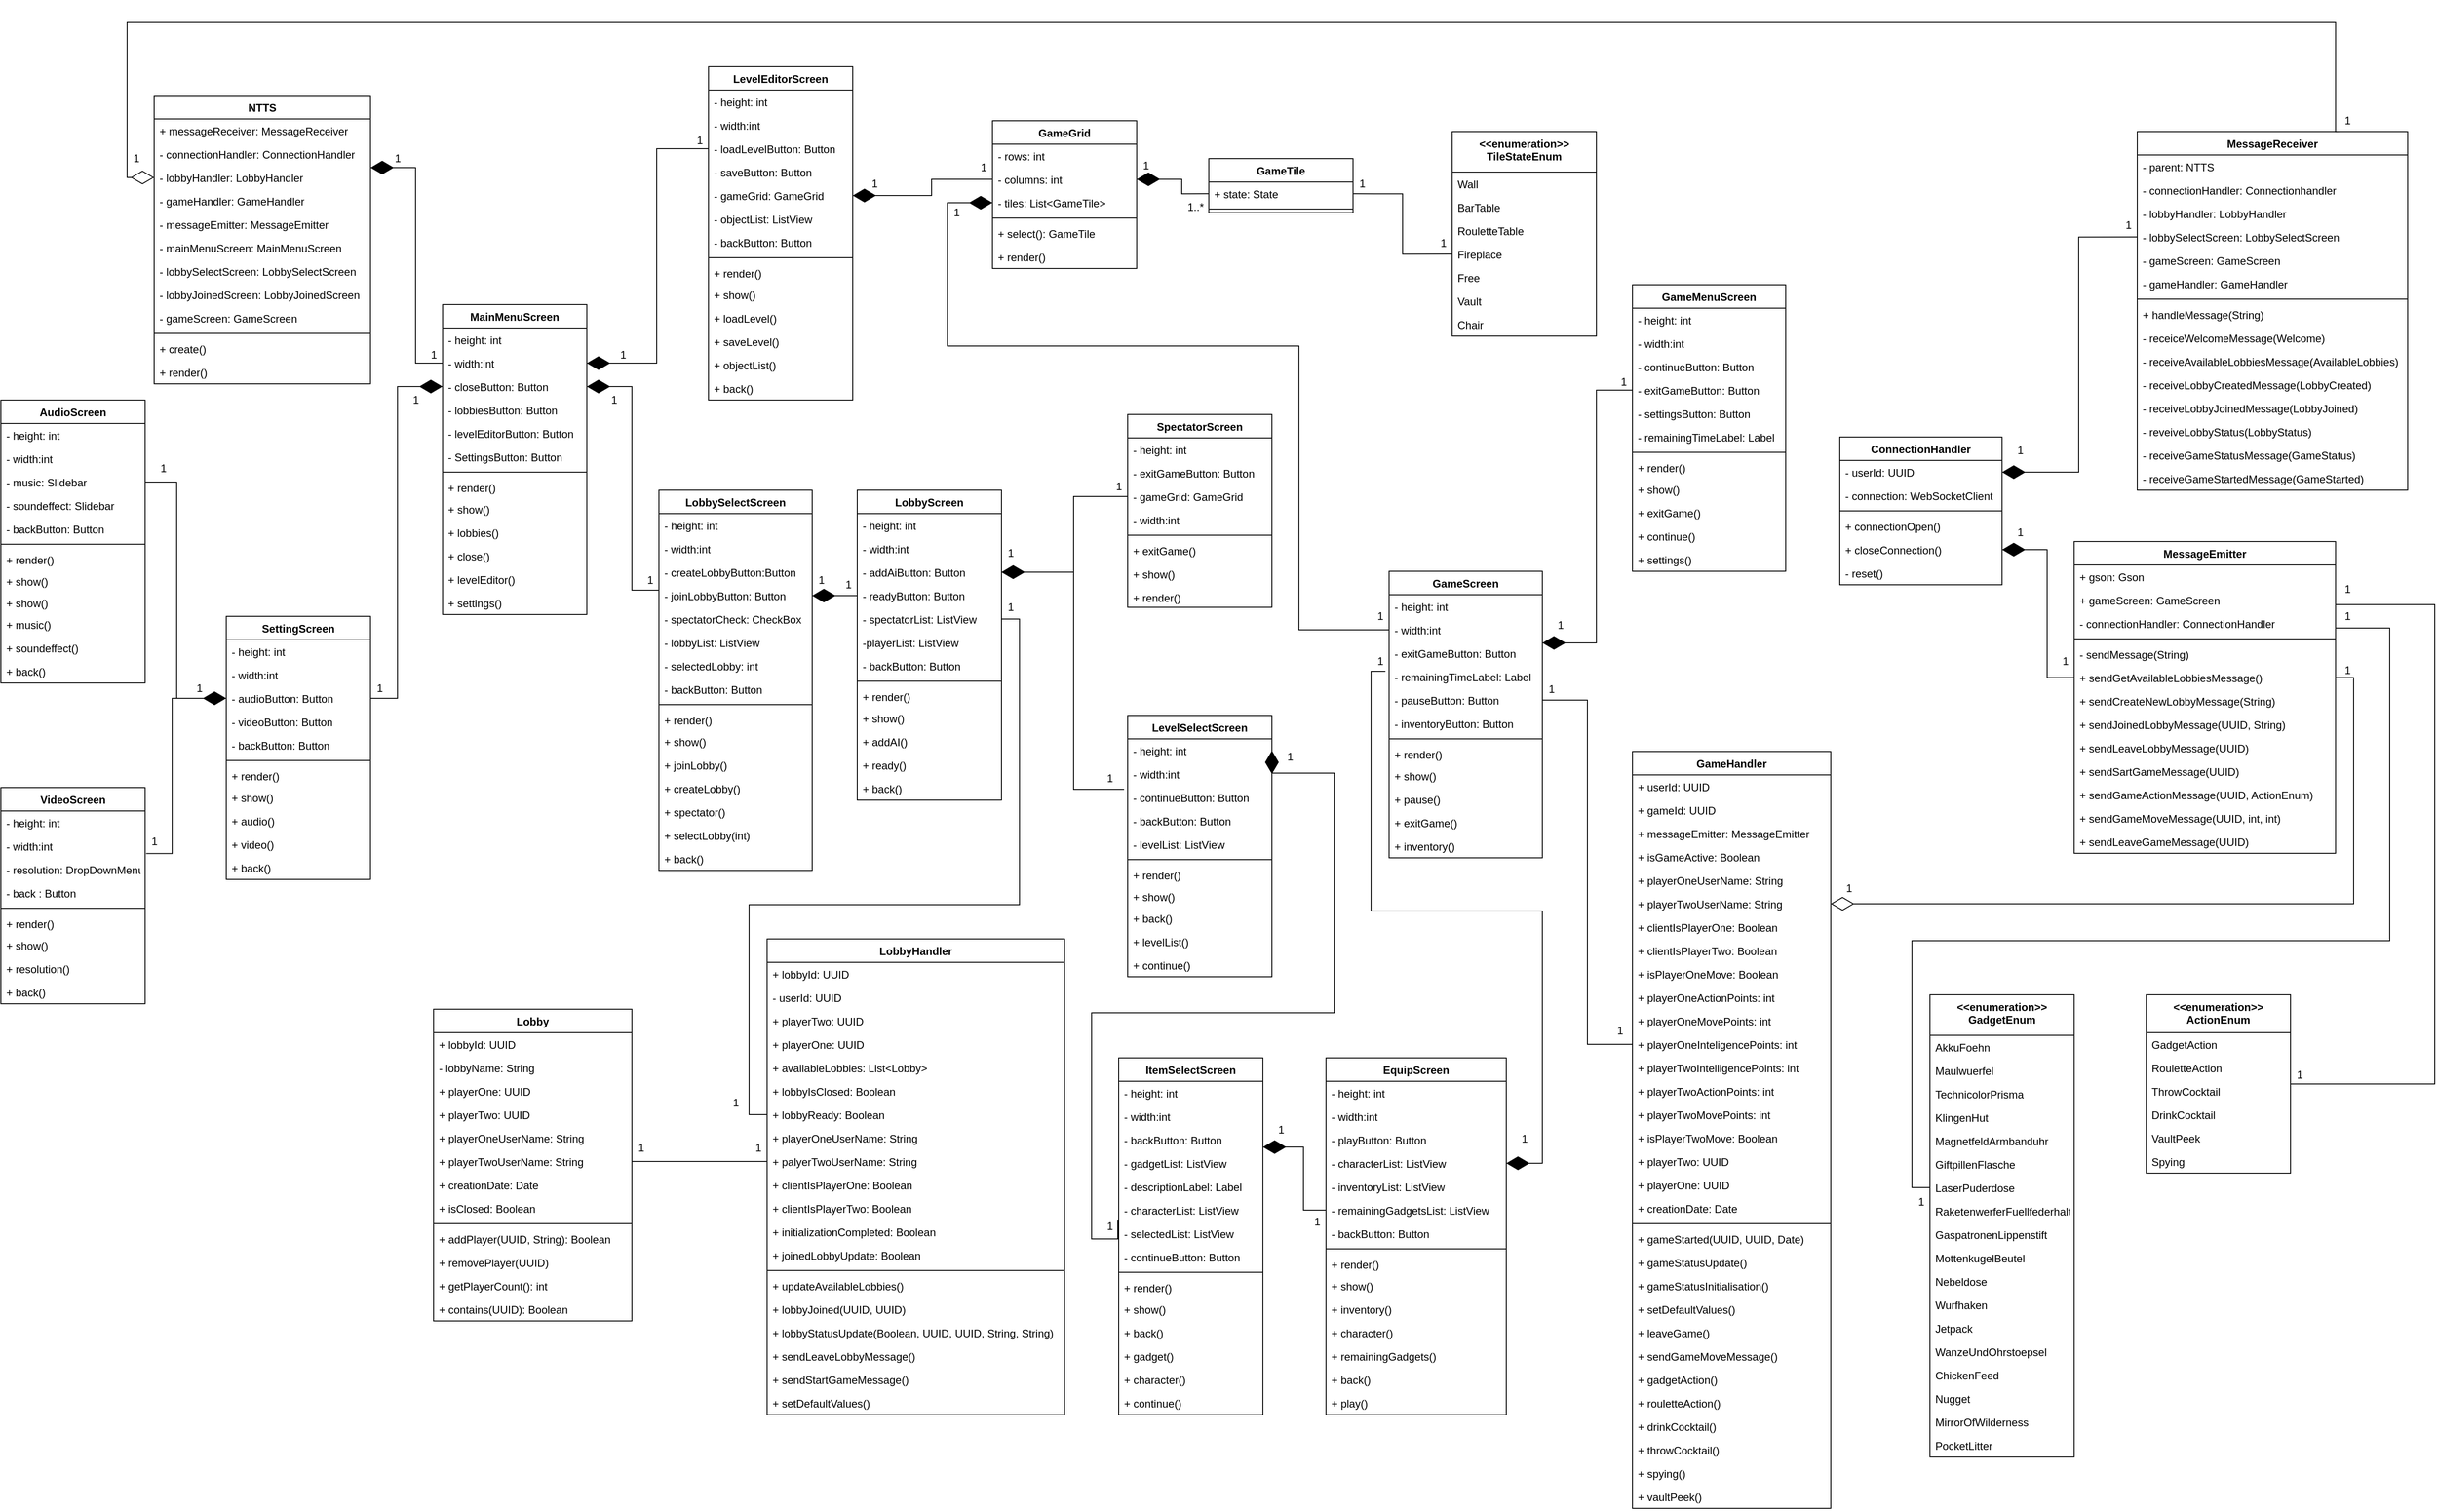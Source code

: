 <mxfile version="12.3.2" type="device" pages="1"><diagram id="4vlNXxBqm6GHXiiWZCDg" name="Page-1"><mxGraphModel dx="3505" dy="1770" grid="1" gridSize="10" guides="1" tooltips="1" connect="1" arrows="1" fold="1" page="1" pageScale="1" pageWidth="827" pageHeight="1169" math="0" shadow="0"><root><mxCell id="0"/><mxCell id="1" parent="0"/><mxCell id="VQOPmio0imMFCBVk4xBS-1" value="MainMenuScreen" style="swimlane;fontStyle=1;align=center;verticalAlign=top;childLayout=stackLayout;horizontal=1;startSize=26;horizontalStack=0;resizeParent=1;resizeParentMax=0;resizeLast=0;collapsible=1;marginBottom=0;" parent="1" vertex="1"><mxGeometry x="-1710" y="134" width="160" height="344" as="geometry"><mxRectangle x="20" y="20" width="130" height="26" as="alternateBounds"/></mxGeometry></mxCell><mxCell id="VQOPmio0imMFCBVk4xBS-2" value="- height: int" style="text;strokeColor=none;fillColor=none;align=left;verticalAlign=top;spacingLeft=4;spacingRight=4;overflow=hidden;rotatable=0;points=[[0,0.5],[1,0.5]];portConstraint=eastwest;" parent="VQOPmio0imMFCBVk4xBS-1" vertex="1"><mxGeometry y="26" width="160" height="26" as="geometry"/></mxCell><mxCell id="VQOPmio0imMFCBVk4xBS-13" value="- width:int" style="text;strokeColor=none;fillColor=none;align=left;verticalAlign=top;spacingLeft=4;spacingRight=4;overflow=hidden;rotatable=0;points=[[0,0.5],[1,0.5]];portConstraint=eastwest;" parent="VQOPmio0imMFCBVk4xBS-1" vertex="1"><mxGeometry y="52" width="160" height="26" as="geometry"/></mxCell><mxCell id="VQOPmio0imMFCBVk4xBS-124" value="- closeButton: Button" style="text;strokeColor=none;fillColor=none;align=left;verticalAlign=top;spacingLeft=4;spacingRight=4;overflow=hidden;rotatable=0;points=[[0,0.5],[1,0.5]];portConstraint=eastwest;" parent="VQOPmio0imMFCBVk4xBS-1" vertex="1"><mxGeometry y="78" width="160" height="26" as="geometry"/></mxCell><mxCell id="VQOPmio0imMFCBVk4xBS-126" value="- lobbiesButton: Button " style="text;strokeColor=none;fillColor=none;align=left;verticalAlign=top;spacingLeft=4;spacingRight=4;overflow=hidden;rotatable=0;points=[[0,0.5],[1,0.5]];portConstraint=eastwest;" parent="VQOPmio0imMFCBVk4xBS-1" vertex="1"><mxGeometry y="104" width="160" height="26" as="geometry"/></mxCell><mxCell id="VQOPmio0imMFCBVk4xBS-127" value="- levelEditorButton: Button" style="text;strokeColor=none;fillColor=none;align=left;verticalAlign=top;spacingLeft=4;spacingRight=4;overflow=hidden;rotatable=0;points=[[0,0.5],[1,0.5]];portConstraint=eastwest;" parent="VQOPmio0imMFCBVk4xBS-1" vertex="1"><mxGeometry y="130" width="160" height="26" as="geometry"/></mxCell><mxCell id="VQOPmio0imMFCBVk4xBS-128" value="- SettingsButton: Button" style="text;strokeColor=none;fillColor=none;align=left;verticalAlign=top;spacingLeft=4;spacingRight=4;overflow=hidden;rotatable=0;points=[[0,0.5],[1,0.5]];portConstraint=eastwest;" parent="VQOPmio0imMFCBVk4xBS-1" vertex="1"><mxGeometry y="156" width="160" height="26" as="geometry"/></mxCell><mxCell id="VQOPmio0imMFCBVk4xBS-3" value="" style="line;strokeWidth=1;fillColor=none;align=left;verticalAlign=middle;spacingTop=-1;spacingLeft=3;spacingRight=3;rotatable=0;labelPosition=right;points=[];portConstraint=eastwest;" parent="VQOPmio0imMFCBVk4xBS-1" vertex="1"><mxGeometry y="182" width="160" height="8" as="geometry"/></mxCell><mxCell id="VQOPmio0imMFCBVk4xBS-4" value="+ render()&#10;" style="text;strokeColor=none;fillColor=none;align=left;verticalAlign=top;spacingLeft=4;spacingRight=4;overflow=hidden;rotatable=0;points=[[0,0.5],[1,0.5]];portConstraint=eastwest;" parent="VQOPmio0imMFCBVk4xBS-1" vertex="1"><mxGeometry y="190" width="160" height="24" as="geometry"/></mxCell><mxCell id="VQOPmio0imMFCBVk4xBS-14" value="+ show()" style="text;strokeColor=none;fillColor=none;align=left;verticalAlign=top;spacingLeft=4;spacingRight=4;overflow=hidden;rotatable=0;points=[[0,0.5],[1,0.5]];portConstraint=eastwest;" parent="VQOPmio0imMFCBVk4xBS-1" vertex="1"><mxGeometry y="214" width="160" height="26" as="geometry"/></mxCell><mxCell id="VQOPmio0imMFCBVk4xBS-130" value="+ lobbies()" style="text;strokeColor=none;fillColor=none;align=left;verticalAlign=top;spacingLeft=4;spacingRight=4;overflow=hidden;rotatable=0;points=[[0,0.5],[1,0.5]];portConstraint=eastwest;" parent="VQOPmio0imMFCBVk4xBS-1" vertex="1"><mxGeometry y="240" width="160" height="26" as="geometry"/></mxCell><mxCell id="VQOPmio0imMFCBVk4xBS-129" value="+ close()" style="text;strokeColor=none;fillColor=none;align=left;verticalAlign=top;spacingLeft=4;spacingRight=4;overflow=hidden;rotatable=0;points=[[0,0.5],[1,0.5]];portConstraint=eastwest;" parent="VQOPmio0imMFCBVk4xBS-1" vertex="1"><mxGeometry y="266" width="160" height="26" as="geometry"/></mxCell><mxCell id="VQOPmio0imMFCBVk4xBS-131" value="+ levelEditor()" style="text;strokeColor=none;fillColor=none;align=left;verticalAlign=top;spacingLeft=4;spacingRight=4;overflow=hidden;rotatable=0;points=[[0,0.5],[1,0.5]];portConstraint=eastwest;" parent="VQOPmio0imMFCBVk4xBS-1" vertex="1"><mxGeometry y="292" width="160" height="26" as="geometry"/></mxCell><mxCell id="VQOPmio0imMFCBVk4xBS-132" value="+ settings()" style="text;strokeColor=none;fillColor=none;align=left;verticalAlign=top;spacingLeft=4;spacingRight=4;overflow=hidden;rotatable=0;points=[[0,0.5],[1,0.5]];portConstraint=eastwest;" parent="VQOPmio0imMFCBVk4xBS-1" vertex="1"><mxGeometry y="318" width="160" height="26" as="geometry"/></mxCell><mxCell id="VQOPmio0imMFCBVk4xBS-5" value="LobbyScreen" style="swimlane;fontStyle=1;align=center;verticalAlign=top;childLayout=stackLayout;horizontal=1;startSize=26;horizontalStack=0;resizeParent=1;resizeParentMax=0;resizeLast=0;collapsible=1;marginBottom=0;" parent="1" vertex="1"><mxGeometry x="-1250" y="340" width="160" height="344" as="geometry"><mxRectangle x="480" y="500" width="110" height="26" as="alternateBounds"/></mxGeometry></mxCell><mxCell id="VQOPmio0imMFCBVk4xBS-59" value="- height: int " style="text;strokeColor=none;fillColor=none;align=left;verticalAlign=top;spacingLeft=4;spacingRight=4;overflow=hidden;rotatable=0;points=[[0,0.5],[1,0.5]];portConstraint=eastwest;" parent="VQOPmio0imMFCBVk4xBS-5" vertex="1"><mxGeometry y="26" width="160" height="26" as="geometry"/></mxCell><mxCell id="VQOPmio0imMFCBVk4xBS-69" value="- width:int" style="text;strokeColor=none;fillColor=none;align=left;verticalAlign=top;spacingLeft=4;spacingRight=4;overflow=hidden;rotatable=0;points=[[0,0.5],[1,0.5]];portConstraint=eastwest;" parent="VQOPmio0imMFCBVk4xBS-5" vertex="1"><mxGeometry y="52" width="160" height="26" as="geometry"/></mxCell><mxCell id="VQOPmio0imMFCBVk4xBS-187" value="- addAiButton: Button" style="text;strokeColor=none;fillColor=none;align=left;verticalAlign=top;spacingLeft=4;spacingRight=4;overflow=hidden;rotatable=0;points=[[0,0.5],[1,0.5]];portConstraint=eastwest;" parent="VQOPmio0imMFCBVk4xBS-5" vertex="1"><mxGeometry y="78" width="160" height="26" as="geometry"/></mxCell><mxCell id="VQOPmio0imMFCBVk4xBS-188" value="- readyButton: Button" style="text;strokeColor=none;fillColor=none;align=left;verticalAlign=top;spacingLeft=4;spacingRight=4;overflow=hidden;rotatable=0;points=[[0,0.5],[1,0.5]];portConstraint=eastwest;" parent="VQOPmio0imMFCBVk4xBS-5" vertex="1"><mxGeometry y="104" width="160" height="26" as="geometry"/></mxCell><mxCell id="VQOPmio0imMFCBVk4xBS-194" value="- spectatorList: ListView" style="text;strokeColor=none;fillColor=none;align=left;verticalAlign=top;spacingLeft=4;spacingRight=4;overflow=hidden;rotatable=0;points=[[0,0.5],[1,0.5]];portConstraint=eastwest;" parent="VQOPmio0imMFCBVk4xBS-5" vertex="1"><mxGeometry y="130" width="160" height="26" as="geometry"/></mxCell><mxCell id="VQOPmio0imMFCBVk4xBS-193" value="-playerList: ListView" style="text;strokeColor=none;fillColor=none;align=left;verticalAlign=top;spacingLeft=4;spacingRight=4;overflow=hidden;rotatable=0;points=[[0,0.5],[1,0.5]];portConstraint=eastwest;" parent="VQOPmio0imMFCBVk4xBS-5" vertex="1"><mxGeometry y="156" width="160" height="26" as="geometry"/></mxCell><mxCell id="VQOPmio0imMFCBVk4xBS-189" value="- backButton: Button" style="text;strokeColor=none;fillColor=none;align=left;verticalAlign=top;spacingLeft=4;spacingRight=4;overflow=hidden;rotatable=0;points=[[0,0.5],[1,0.5]];portConstraint=eastwest;" parent="VQOPmio0imMFCBVk4xBS-5" vertex="1"><mxGeometry y="182" width="160" height="26" as="geometry"/></mxCell><mxCell id="VQOPmio0imMFCBVk4xBS-7" value="" style="line;strokeWidth=1;fillColor=none;align=left;verticalAlign=middle;spacingTop=-1;spacingLeft=3;spacingRight=3;rotatable=0;labelPosition=right;points=[];portConstraint=eastwest;" parent="VQOPmio0imMFCBVk4xBS-5" vertex="1"><mxGeometry y="208" width="160" height="8" as="geometry"/></mxCell><mxCell id="VQOPmio0imMFCBVk4xBS-81" value="+ render()&#10;" style="text;strokeColor=none;fillColor=none;align=left;verticalAlign=top;spacingLeft=4;spacingRight=4;overflow=hidden;rotatable=0;points=[[0,0.5],[1,0.5]];portConstraint=eastwest;" parent="VQOPmio0imMFCBVk4xBS-5" vertex="1"><mxGeometry y="216" width="160" height="24" as="geometry"/></mxCell><mxCell id="VQOPmio0imMFCBVk4xBS-82" value="+ show()" style="text;strokeColor=none;fillColor=none;align=left;verticalAlign=top;spacingLeft=4;spacingRight=4;overflow=hidden;rotatable=0;points=[[0,0.5],[1,0.5]];portConstraint=eastwest;" parent="VQOPmio0imMFCBVk4xBS-5" vertex="1"><mxGeometry y="240" width="160" height="26" as="geometry"/></mxCell><mxCell id="VQOPmio0imMFCBVk4xBS-190" value="+ addAI()" style="text;strokeColor=none;fillColor=none;align=left;verticalAlign=top;spacingLeft=4;spacingRight=4;overflow=hidden;rotatable=0;points=[[0,0.5],[1,0.5]];portConstraint=eastwest;" parent="VQOPmio0imMFCBVk4xBS-5" vertex="1"><mxGeometry y="266" width="160" height="26" as="geometry"/></mxCell><mxCell id="VQOPmio0imMFCBVk4xBS-191" value="+ ready()" style="text;strokeColor=none;fillColor=none;align=left;verticalAlign=top;spacingLeft=4;spacingRight=4;overflow=hidden;rotatable=0;points=[[0,0.5],[1,0.5]];portConstraint=eastwest;" parent="VQOPmio0imMFCBVk4xBS-5" vertex="1"><mxGeometry y="292" width="160" height="26" as="geometry"/></mxCell><mxCell id="VQOPmio0imMFCBVk4xBS-192" value="+ back()" style="text;strokeColor=none;fillColor=none;align=left;verticalAlign=top;spacingLeft=4;spacingRight=4;overflow=hidden;rotatable=0;points=[[0,0.5],[1,0.5]];portConstraint=eastwest;" parent="VQOPmio0imMFCBVk4xBS-5" vertex="1"><mxGeometry y="318" width="160" height="26" as="geometry"/></mxCell><mxCell id="ze-aWnyNeOrHc_Sf8-1q-42" style="edgeStyle=orthogonalEdgeStyle;rounded=0;jumpSize=6;orthogonalLoop=1;jettySize=auto;html=1;exitX=1;exitY=0.25;exitDx=0;exitDy=0;entryX=0;entryY=0.5;entryDx=0;entryDy=0;startArrow=diamondThin;startFill=1;startSize=23;sourcePerimeterSpacing=0;endArrow=none;endFill=0;endSize=23;targetPerimeterSpacing=0;strokeWidth=1;" parent="1" source="VQOPmio0imMFCBVk4xBS-9" target="VQOPmio0imMFCBVk4xBS-222" edge="1"><mxGeometry relative="1" as="geometry"/></mxCell><mxCell id="VQOPmio0imMFCBVk4xBS-9" value="GameScreen" style="swimlane;fontStyle=1;align=center;verticalAlign=top;childLayout=stackLayout;horizontal=1;startSize=26;horizontalStack=0;resizeParent=1;resizeParentMax=0;resizeLast=0;collapsible=1;marginBottom=0;" parent="1" vertex="1"><mxGeometry x="-660" y="430" width="170" height="318" as="geometry"><mxRectangle x="1165" y="500" width="110" height="26" as="alternateBounds"/></mxGeometry></mxCell><mxCell id="VQOPmio0imMFCBVk4xBS-57" value="- height: int " style="text;strokeColor=none;fillColor=none;align=left;verticalAlign=top;spacingLeft=4;spacingRight=4;overflow=hidden;rotatable=0;points=[[0,0.5],[1,0.5]];portConstraint=eastwest;" parent="VQOPmio0imMFCBVk4xBS-9" vertex="1"><mxGeometry y="26" width="170" height="26" as="geometry"/></mxCell><mxCell id="VQOPmio0imMFCBVk4xBS-68" value="- width:int" style="text;strokeColor=none;fillColor=none;align=left;verticalAlign=top;spacingLeft=4;spacingRight=4;overflow=hidden;rotatable=0;points=[[0,0.5],[1,0.5]];portConstraint=eastwest;" parent="VQOPmio0imMFCBVk4xBS-9" vertex="1"><mxGeometry y="52" width="170" height="26" as="geometry"/></mxCell><mxCell id="VQOPmio0imMFCBVk4xBS-231" value="- exitGameButton: Button" style="text;strokeColor=none;fillColor=none;align=left;verticalAlign=top;spacingLeft=4;spacingRight=4;overflow=hidden;rotatable=0;points=[[0,0.5],[1,0.5]];portConstraint=eastwest;" parent="VQOPmio0imMFCBVk4xBS-9" vertex="1"><mxGeometry y="78" width="170" height="26" as="geometry"/></mxCell><mxCell id="VQOPmio0imMFCBVk4xBS-238" value="- remainingTimeLabel: Label" style="text;strokeColor=none;fillColor=none;align=left;verticalAlign=top;spacingLeft=4;spacingRight=4;overflow=hidden;rotatable=0;points=[[0,0.5],[1,0.5]];portConstraint=eastwest;" parent="VQOPmio0imMFCBVk4xBS-9" vertex="1"><mxGeometry y="104" width="170" height="26" as="geometry"/></mxCell><mxCell id="VQOPmio0imMFCBVk4xBS-232" value="- pauseButton: Button" style="text;strokeColor=none;fillColor=none;align=left;verticalAlign=top;spacingLeft=4;spacingRight=4;overflow=hidden;rotatable=0;points=[[0,0.5],[1,0.5]];portConstraint=eastwest;" parent="VQOPmio0imMFCBVk4xBS-9" vertex="1"><mxGeometry y="130" width="170" height="26" as="geometry"/></mxCell><mxCell id="VQOPmio0imMFCBVk4xBS-233" value="- inventoryButton: Button" style="text;strokeColor=none;fillColor=none;align=left;verticalAlign=top;spacingLeft=4;spacingRight=4;overflow=hidden;rotatable=0;points=[[0,0.5],[1,0.5]];portConstraint=eastwest;" parent="VQOPmio0imMFCBVk4xBS-9" vertex="1"><mxGeometry y="156" width="170" height="26" as="geometry"/></mxCell><mxCell id="VQOPmio0imMFCBVk4xBS-11" value="" style="line;strokeWidth=1;fillColor=none;align=left;verticalAlign=middle;spacingTop=-1;spacingLeft=3;spacingRight=3;rotatable=0;labelPosition=right;points=[];portConstraint=eastwest;" parent="VQOPmio0imMFCBVk4xBS-9" vertex="1"><mxGeometry y="182" width="170" height="8" as="geometry"/></mxCell><mxCell id="VQOPmio0imMFCBVk4xBS-80" value="+ render()&#10;" style="text;strokeColor=none;fillColor=none;align=left;verticalAlign=top;spacingLeft=4;spacingRight=4;overflow=hidden;rotatable=0;points=[[0,0.5],[1,0.5]];portConstraint=eastwest;" parent="VQOPmio0imMFCBVk4xBS-9" vertex="1"><mxGeometry y="190" width="170" height="24" as="geometry"/></mxCell><mxCell id="VQOPmio0imMFCBVk4xBS-111" value="+ show()" style="text;strokeColor=none;fillColor=none;align=left;verticalAlign=top;spacingLeft=4;spacingRight=4;overflow=hidden;rotatable=0;points=[[0,0.5],[1,0.5]];portConstraint=eastwest;" parent="VQOPmio0imMFCBVk4xBS-9" vertex="1"><mxGeometry y="214" width="170" height="26" as="geometry"/></mxCell><mxCell id="VQOPmio0imMFCBVk4xBS-236" value="+ pause()" style="text;strokeColor=none;fillColor=none;align=left;verticalAlign=top;spacingLeft=4;spacingRight=4;overflow=hidden;rotatable=0;points=[[0,0.5],[1,0.5]];portConstraint=eastwest;" parent="VQOPmio0imMFCBVk4xBS-9" vertex="1"><mxGeometry y="240" width="170" height="26" as="geometry"/></mxCell><mxCell id="VQOPmio0imMFCBVk4xBS-235" value="+ exitGame()" style="text;strokeColor=none;fillColor=none;align=left;verticalAlign=top;spacingLeft=4;spacingRight=4;overflow=hidden;rotatable=0;points=[[0,0.5],[1,0.5]];portConstraint=eastwest;" parent="VQOPmio0imMFCBVk4xBS-9" vertex="1"><mxGeometry y="266" width="170" height="26" as="geometry"/></mxCell><mxCell id="VQOPmio0imMFCBVk4xBS-237" value="+ inventory()" style="text;strokeColor=none;fillColor=none;align=left;verticalAlign=top;spacingLeft=4;spacingRight=4;overflow=hidden;rotatable=0;points=[[0,0.5],[1,0.5]];portConstraint=eastwest;" parent="VQOPmio0imMFCBVk4xBS-9" vertex="1"><mxGeometry y="292" width="170" height="26" as="geometry"/></mxCell><mxCell id="VQOPmio0imMFCBVk4xBS-16" value="LevelEditorScreen" style="swimlane;fontStyle=1;align=center;verticalAlign=top;childLayout=stackLayout;horizontal=1;startSize=26;horizontalStack=0;resizeParent=1;resizeParentMax=0;resizeLast=0;collapsible=1;marginBottom=0;" parent="1" vertex="1"><mxGeometry x="-1415" y="-130" width="160" height="370" as="geometry"><mxRectangle x="260" y="340" width="140" height="26" as="alternateBounds"/></mxGeometry></mxCell><mxCell id="VQOPmio0imMFCBVk4xBS-58" value="- height: int " style="text;strokeColor=none;fillColor=none;align=left;verticalAlign=top;spacingLeft=4;spacingRight=4;overflow=hidden;rotatable=0;points=[[0,0.5],[1,0.5]];portConstraint=eastwest;" parent="VQOPmio0imMFCBVk4xBS-16" vertex="1"><mxGeometry y="26" width="160" height="26" as="geometry"/></mxCell><mxCell id="VQOPmio0imMFCBVk4xBS-70" value="- width:int" style="text;strokeColor=none;fillColor=none;align=left;verticalAlign=top;spacingLeft=4;spacingRight=4;overflow=hidden;rotatable=0;points=[[0,0.5],[1,0.5]];portConstraint=eastwest;" parent="VQOPmio0imMFCBVk4xBS-16" vertex="1"><mxGeometry y="52" width="160" height="26" as="geometry"/></mxCell><mxCell id="VQOPmio0imMFCBVk4xBS-150" value="- loadLevelButton: Button" style="text;strokeColor=none;fillColor=none;align=left;verticalAlign=top;spacingLeft=4;spacingRight=4;overflow=hidden;rotatable=0;points=[[0,0.5],[1,0.5]];portConstraint=eastwest;" parent="VQOPmio0imMFCBVk4xBS-16" vertex="1"><mxGeometry y="78" width="160" height="26" as="geometry"/></mxCell><mxCell id="VQOPmio0imMFCBVk4xBS-149" value="- saveButton: Button" style="text;strokeColor=none;fillColor=none;align=left;verticalAlign=top;spacingLeft=4;spacingRight=4;overflow=hidden;rotatable=0;points=[[0,0.5],[1,0.5]];portConstraint=eastwest;" parent="VQOPmio0imMFCBVk4xBS-16" vertex="1"><mxGeometry y="104" width="160" height="26" as="geometry"/></mxCell><mxCell id="VQOPmio0imMFCBVk4xBS-170" value="- gameGrid: GameGrid" style="text;strokeColor=none;fillColor=none;align=left;verticalAlign=top;spacingLeft=4;spacingRight=4;overflow=hidden;rotatable=0;points=[[0,0.5],[1,0.5]];portConstraint=eastwest;" parent="VQOPmio0imMFCBVk4xBS-16" vertex="1"><mxGeometry y="130" width="160" height="26" as="geometry"/></mxCell><mxCell id="VQOPmio0imMFCBVk4xBS-172" value="- objectList: ListView" style="text;strokeColor=none;fillColor=none;align=left;verticalAlign=top;spacingLeft=4;spacingRight=4;overflow=hidden;rotatable=0;points=[[0,0.5],[1,0.5]];portConstraint=eastwest;" parent="VQOPmio0imMFCBVk4xBS-16" vertex="1"><mxGeometry y="156" width="160" height="26" as="geometry"/></mxCell><mxCell id="VQOPmio0imMFCBVk4xBS-174" value="- backButton: Button" style="text;strokeColor=none;fillColor=none;align=left;verticalAlign=top;spacingLeft=4;spacingRight=4;overflow=hidden;rotatable=0;points=[[0,0.5],[1,0.5]];portConstraint=eastwest;" parent="VQOPmio0imMFCBVk4xBS-16" vertex="1"><mxGeometry y="182" width="160" height="26" as="geometry"/></mxCell><mxCell id="VQOPmio0imMFCBVk4xBS-18" value="" style="line;strokeWidth=1;fillColor=none;align=left;verticalAlign=middle;spacingTop=-1;spacingLeft=3;spacingRight=3;rotatable=0;labelPosition=right;points=[];portConstraint=eastwest;" parent="VQOPmio0imMFCBVk4xBS-16" vertex="1"><mxGeometry y="208" width="160" height="8" as="geometry"/></mxCell><mxCell id="VQOPmio0imMFCBVk4xBS-94" value="+ render()&#10;" style="text;strokeColor=none;fillColor=none;align=left;verticalAlign=top;spacingLeft=4;spacingRight=4;overflow=hidden;rotatable=0;points=[[0,0.5],[1,0.5]];portConstraint=eastwest;" parent="VQOPmio0imMFCBVk4xBS-16" vertex="1"><mxGeometry y="216" width="160" height="24" as="geometry"/></mxCell><mxCell id="VQOPmio0imMFCBVk4xBS-95" value="+ show()" style="text;strokeColor=none;fillColor=none;align=left;verticalAlign=top;spacingLeft=4;spacingRight=4;overflow=hidden;rotatable=0;points=[[0,0.5],[1,0.5]];portConstraint=eastwest;" parent="VQOPmio0imMFCBVk4xBS-16" vertex="1"><mxGeometry y="240" width="160" height="26" as="geometry"/></mxCell><mxCell id="VQOPmio0imMFCBVk4xBS-151" value="+ loadLevel()" style="text;strokeColor=none;fillColor=none;align=left;verticalAlign=top;spacingLeft=4;spacingRight=4;overflow=hidden;rotatable=0;points=[[0,0.5],[1,0.5]];portConstraint=eastwest;" parent="VQOPmio0imMFCBVk4xBS-16" vertex="1"><mxGeometry y="266" width="160" height="26" as="geometry"/></mxCell><mxCell id="VQOPmio0imMFCBVk4xBS-152" value="+ saveLevel()" style="text;strokeColor=none;fillColor=none;align=left;verticalAlign=top;spacingLeft=4;spacingRight=4;overflow=hidden;rotatable=0;points=[[0,0.5],[1,0.5]];portConstraint=eastwest;" parent="VQOPmio0imMFCBVk4xBS-16" vertex="1"><mxGeometry y="292" width="160" height="26" as="geometry"/></mxCell><mxCell id="VQOPmio0imMFCBVk4xBS-173" value="+ objectList()" style="text;strokeColor=none;fillColor=none;align=left;verticalAlign=top;spacingLeft=4;spacingRight=4;overflow=hidden;rotatable=0;points=[[0,0.5],[1,0.5]];portConstraint=eastwest;" parent="VQOPmio0imMFCBVk4xBS-16" vertex="1"><mxGeometry y="318" width="160" height="26" as="geometry"/></mxCell><mxCell id="VQOPmio0imMFCBVk4xBS-175" value="+ back()" style="text;strokeColor=none;fillColor=none;align=left;verticalAlign=top;spacingLeft=4;spacingRight=4;overflow=hidden;rotatable=0;points=[[0,0.5],[1,0.5]];portConstraint=eastwest;" parent="VQOPmio0imMFCBVk4xBS-16" vertex="1"><mxGeometry y="344" width="160" height="26" as="geometry"/></mxCell><mxCell id="VQOPmio0imMFCBVk4xBS-20" value="GameMenuScreen" style="swimlane;fontStyle=1;align=center;verticalAlign=top;childLayout=stackLayout;horizontal=1;startSize=26;horizontalStack=0;resizeParent=1;resizeParentMax=0;resizeLast=0;collapsible=1;marginBottom=0;" parent="1" vertex="1"><mxGeometry x="-390" y="112" width="170" height="318" as="geometry"><mxRectangle x="940" y="480" width="140" height="26" as="alternateBounds"/></mxGeometry></mxCell><mxCell id="VQOPmio0imMFCBVk4xBS-60" value="- height: int " style="text;strokeColor=none;fillColor=none;align=left;verticalAlign=top;spacingLeft=4;spacingRight=4;overflow=hidden;rotatable=0;points=[[0,0.5],[1,0.5]];portConstraint=eastwest;" parent="VQOPmio0imMFCBVk4xBS-20" vertex="1"><mxGeometry y="26" width="170" height="26" as="geometry"/></mxCell><mxCell id="VQOPmio0imMFCBVk4xBS-73" value="- width:int" style="text;strokeColor=none;fillColor=none;align=left;verticalAlign=top;spacingLeft=4;spacingRight=4;overflow=hidden;rotatable=0;points=[[0,0.5],[1,0.5]];portConstraint=eastwest;" parent="VQOPmio0imMFCBVk4xBS-20" vertex="1"><mxGeometry y="52" width="170" height="26" as="geometry"/></mxCell><mxCell id="VQOPmio0imMFCBVk4xBS-221" value="- continueButton: Button" style="text;strokeColor=none;fillColor=none;align=left;verticalAlign=top;spacingLeft=4;spacingRight=4;overflow=hidden;rotatable=0;points=[[0,0.5],[1,0.5]];portConstraint=eastwest;" parent="VQOPmio0imMFCBVk4xBS-20" vertex="1"><mxGeometry y="78" width="170" height="26" as="geometry"/></mxCell><mxCell id="VQOPmio0imMFCBVk4xBS-222" value="- exitGameButton: Button" style="text;strokeColor=none;fillColor=none;align=left;verticalAlign=top;spacingLeft=4;spacingRight=4;overflow=hidden;rotatable=0;points=[[0,0.5],[1,0.5]];portConstraint=eastwest;" parent="VQOPmio0imMFCBVk4xBS-20" vertex="1"><mxGeometry y="104" width="170" height="26" as="geometry"/></mxCell><mxCell id="VQOPmio0imMFCBVk4xBS-223" value="- settingsButton: Button" style="text;strokeColor=none;fillColor=none;align=left;verticalAlign=top;spacingLeft=4;spacingRight=4;overflow=hidden;rotatable=0;points=[[0,0.5],[1,0.5]];portConstraint=eastwest;" parent="VQOPmio0imMFCBVk4xBS-20" vertex="1"><mxGeometry y="130" width="170" height="26" as="geometry"/></mxCell><mxCell id="VQOPmio0imMFCBVk4xBS-224" value="- remainingTimeLabel: Label" style="text;strokeColor=none;fillColor=none;align=left;verticalAlign=top;spacingLeft=4;spacingRight=4;overflow=hidden;rotatable=0;points=[[0,0.5],[1,0.5]];portConstraint=eastwest;" parent="VQOPmio0imMFCBVk4xBS-20" vertex="1"><mxGeometry y="156" width="170" height="26" as="geometry"/></mxCell><mxCell id="VQOPmio0imMFCBVk4xBS-22" value="" style="line;strokeWidth=1;fillColor=none;align=left;verticalAlign=middle;spacingTop=-1;spacingLeft=3;spacingRight=3;rotatable=0;labelPosition=right;points=[];portConstraint=eastwest;" parent="VQOPmio0imMFCBVk4xBS-20" vertex="1"><mxGeometry y="182" width="170" height="8" as="geometry"/></mxCell><mxCell id="VQOPmio0imMFCBVk4xBS-92" value="+ render()&#10;" style="text;strokeColor=none;fillColor=none;align=left;verticalAlign=top;spacingLeft=4;spacingRight=4;overflow=hidden;rotatable=0;points=[[0,0.5],[1,0.5]];portConstraint=eastwest;" parent="VQOPmio0imMFCBVk4xBS-20" vertex="1"><mxGeometry y="190" width="170" height="24" as="geometry"/></mxCell><mxCell id="VQOPmio0imMFCBVk4xBS-93" value="+ show()" style="text;strokeColor=none;fillColor=none;align=left;verticalAlign=top;spacingLeft=4;spacingRight=4;overflow=hidden;rotatable=0;points=[[0,0.5],[1,0.5]];portConstraint=eastwest;" parent="VQOPmio0imMFCBVk4xBS-20" vertex="1"><mxGeometry y="214" width="170" height="26" as="geometry"/></mxCell><mxCell id="VQOPmio0imMFCBVk4xBS-225" value="+ exitGame()" style="text;strokeColor=none;fillColor=none;align=left;verticalAlign=top;spacingLeft=4;spacingRight=4;overflow=hidden;rotatable=0;points=[[0,0.5],[1,0.5]];portConstraint=eastwest;" parent="VQOPmio0imMFCBVk4xBS-20" vertex="1"><mxGeometry y="240" width="170" height="26" as="geometry"/></mxCell><mxCell id="VQOPmio0imMFCBVk4xBS-227" value="+ continue()" style="text;strokeColor=none;fillColor=none;align=left;verticalAlign=top;spacingLeft=4;spacingRight=4;overflow=hidden;rotatable=0;points=[[0,0.5],[1,0.5]];portConstraint=eastwest;" parent="VQOPmio0imMFCBVk4xBS-20" vertex="1"><mxGeometry y="266" width="170" height="26" as="geometry"/></mxCell><mxCell id="VQOPmio0imMFCBVk4xBS-226" value="+ settings()" style="text;strokeColor=none;fillColor=none;align=left;verticalAlign=top;spacingLeft=4;spacingRight=4;overflow=hidden;rotatable=0;points=[[0,0.5],[1,0.5]];portConstraint=eastwest;" parent="VQOPmio0imMFCBVk4xBS-20" vertex="1"><mxGeometry y="292" width="170" height="26" as="geometry"/></mxCell><mxCell id="VQOPmio0imMFCBVk4xBS-24" value="SettingScreen" style="swimlane;fontStyle=1;align=center;verticalAlign=top;childLayout=stackLayout;horizontal=1;startSize=26;horizontalStack=0;resizeParent=1;resizeParentMax=0;resizeLast=0;collapsible=1;marginBottom=0;" parent="1" vertex="1"><mxGeometry x="-1950" y="480" width="160" height="292" as="geometry"><mxRectangle x="240" y="20" width="110" height="26" as="alternateBounds"/></mxGeometry></mxCell><mxCell id="VQOPmio0imMFCBVk4xBS-62" value="- height: int " style="text;strokeColor=none;fillColor=none;align=left;verticalAlign=top;spacingLeft=4;spacingRight=4;overflow=hidden;rotatable=0;points=[[0,0.5],[1,0.5]];portConstraint=eastwest;" parent="VQOPmio0imMFCBVk4xBS-24" vertex="1"><mxGeometry y="26" width="160" height="26" as="geometry"/></mxCell><mxCell id="VQOPmio0imMFCBVk4xBS-71" value="- width:int" style="text;strokeColor=none;fillColor=none;align=left;verticalAlign=top;spacingLeft=4;spacingRight=4;overflow=hidden;rotatable=0;points=[[0,0.5],[1,0.5]];portConstraint=eastwest;" parent="VQOPmio0imMFCBVk4xBS-24" vertex="1"><mxGeometry y="52" width="160" height="26" as="geometry"/></mxCell><mxCell id="VQOPmio0imMFCBVk4xBS-133" value="- audioButton: Button" style="text;strokeColor=none;fillColor=none;align=left;verticalAlign=top;spacingLeft=4;spacingRight=4;overflow=hidden;rotatable=0;points=[[0,0.5],[1,0.5]];portConstraint=eastwest;" parent="VQOPmio0imMFCBVk4xBS-24" vertex="1"><mxGeometry y="78" width="160" height="26" as="geometry"/></mxCell><mxCell id="VQOPmio0imMFCBVk4xBS-134" value="- videoButton: Button" style="text;strokeColor=none;fillColor=none;align=left;verticalAlign=top;spacingLeft=4;spacingRight=4;overflow=hidden;rotatable=0;points=[[0,0.5],[1,0.5]];portConstraint=eastwest;" parent="VQOPmio0imMFCBVk4xBS-24" vertex="1"><mxGeometry y="104" width="160" height="26" as="geometry"/></mxCell><mxCell id="VQOPmio0imMFCBVk4xBS-125" value="- backButton: Button" style="text;strokeColor=none;fillColor=none;align=left;verticalAlign=top;spacingLeft=4;spacingRight=4;overflow=hidden;rotatable=0;points=[[0,0.5],[1,0.5]];portConstraint=eastwest;" parent="VQOPmio0imMFCBVk4xBS-24" vertex="1"><mxGeometry y="130" width="160" height="26" as="geometry"/></mxCell><mxCell id="VQOPmio0imMFCBVk4xBS-26" value="" style="line;strokeWidth=1;fillColor=none;align=left;verticalAlign=middle;spacingTop=-1;spacingLeft=3;spacingRight=3;rotatable=0;labelPosition=right;points=[];portConstraint=eastwest;" parent="VQOPmio0imMFCBVk4xBS-24" vertex="1"><mxGeometry y="156" width="160" height="8" as="geometry"/></mxCell><mxCell id="VQOPmio0imMFCBVk4xBS-96" value="+ render()&#10;" style="text;strokeColor=none;fillColor=none;align=left;verticalAlign=top;spacingLeft=4;spacingRight=4;overflow=hidden;rotatable=0;points=[[0,0.5],[1,0.5]];portConstraint=eastwest;" parent="VQOPmio0imMFCBVk4xBS-24" vertex="1"><mxGeometry y="164" width="160" height="24" as="geometry"/></mxCell><mxCell id="VQOPmio0imMFCBVk4xBS-97" value="+ show()" style="text;strokeColor=none;fillColor=none;align=left;verticalAlign=top;spacingLeft=4;spacingRight=4;overflow=hidden;rotatable=0;points=[[0,0.5],[1,0.5]];portConstraint=eastwest;" parent="VQOPmio0imMFCBVk4xBS-24" vertex="1"><mxGeometry y="188" width="160" height="26" as="geometry"/></mxCell><mxCell id="VQOPmio0imMFCBVk4xBS-136" value="+ audio()" style="text;strokeColor=none;fillColor=none;align=left;verticalAlign=top;spacingLeft=4;spacingRight=4;overflow=hidden;rotatable=0;points=[[0,0.5],[1,0.5]];portConstraint=eastwest;" parent="VQOPmio0imMFCBVk4xBS-24" vertex="1"><mxGeometry y="214" width="160" height="26" as="geometry"/></mxCell><mxCell id="VQOPmio0imMFCBVk4xBS-137" value="+ video()" style="text;strokeColor=none;fillColor=none;align=left;verticalAlign=top;spacingLeft=4;spacingRight=4;overflow=hidden;rotatable=0;points=[[0,0.5],[1,0.5]];portConstraint=eastwest;" parent="VQOPmio0imMFCBVk4xBS-24" vertex="1"><mxGeometry y="240" width="160" height="26" as="geometry"/></mxCell><mxCell id="VQOPmio0imMFCBVk4xBS-138" value="+ back()" style="text;strokeColor=none;fillColor=none;align=left;verticalAlign=top;spacingLeft=4;spacingRight=4;overflow=hidden;rotatable=0;points=[[0,0.5],[1,0.5]];portConstraint=eastwest;" parent="VQOPmio0imMFCBVk4xBS-24" vertex="1"><mxGeometry y="266" width="160" height="26" as="geometry"/></mxCell><mxCell id="VQOPmio0imMFCBVk4xBS-28" value="LobbySelectScreen" style="swimlane;fontStyle=1;align=center;verticalAlign=top;childLayout=stackLayout;horizontal=1;startSize=26;horizontalStack=0;resizeParent=1;resizeParentMax=0;resizeLast=0;collapsible=1;marginBottom=0;" parent="1" vertex="1"><mxGeometry x="-1470" y="340" width="170" height="422" as="geometry"><mxRectangle x="210" y="396" width="140" height="26" as="alternateBounds"/></mxGeometry></mxCell><mxCell id="VQOPmio0imMFCBVk4xBS-29" value="- height: int " style="text;strokeColor=none;fillColor=none;align=left;verticalAlign=top;spacingLeft=4;spacingRight=4;overflow=hidden;rotatable=0;points=[[0,0.5],[1,0.5]];portConstraint=eastwest;" parent="VQOPmio0imMFCBVk4xBS-28" vertex="1"><mxGeometry y="26" width="170" height="26" as="geometry"/></mxCell><mxCell id="VQOPmio0imMFCBVk4xBS-56" value="- width:int" style="text;strokeColor=none;fillColor=none;align=left;verticalAlign=top;spacingLeft=4;spacingRight=4;overflow=hidden;rotatable=0;points=[[0,0.5],[1,0.5]];portConstraint=eastwest;" parent="VQOPmio0imMFCBVk4xBS-28" vertex="1"><mxGeometry y="52" width="170" height="26" as="geometry"/></mxCell><mxCell id="VQOPmio0imMFCBVk4xBS-176" value="- createLobbyButton:Button" style="text;strokeColor=none;fillColor=none;align=left;verticalAlign=top;spacingLeft=4;spacingRight=4;overflow=hidden;rotatable=0;points=[[0,0.5],[1,0.5]];portConstraint=eastwest;" parent="VQOPmio0imMFCBVk4xBS-28" vertex="1"><mxGeometry y="78" width="170" height="26" as="geometry"/></mxCell><mxCell id="VQOPmio0imMFCBVk4xBS-177" value="- joinLobbyButton: Button " style="text;strokeColor=none;fillColor=none;align=left;verticalAlign=top;spacingLeft=4;spacingRight=4;overflow=hidden;rotatable=0;points=[[0,0.5],[1,0.5]];portConstraint=eastwest;" parent="VQOPmio0imMFCBVk4xBS-28" vertex="1"><mxGeometry y="104" width="170" height="26" as="geometry"/></mxCell><mxCell id="VQOPmio0imMFCBVk4xBS-182" value="- spectatorCheck: CheckBox" style="text;strokeColor=none;fillColor=none;align=left;verticalAlign=top;spacingLeft=4;spacingRight=4;overflow=hidden;rotatable=0;points=[[0,0.5],[1,0.5]];portConstraint=eastwest;" parent="VQOPmio0imMFCBVk4xBS-28" vertex="1"><mxGeometry y="130" width="170" height="26" as="geometry"/></mxCell><mxCell id="VQOPmio0imMFCBVk4xBS-184" value="- lobbyList: ListView" style="text;strokeColor=none;fillColor=none;align=left;verticalAlign=top;spacingLeft=4;spacingRight=4;overflow=hidden;rotatable=0;points=[[0,0.5],[1,0.5]];portConstraint=eastwest;" parent="VQOPmio0imMFCBVk4xBS-28" vertex="1"><mxGeometry y="156" width="170" height="26" as="geometry"/></mxCell><mxCell id="VQOPmio0imMFCBVk4xBS-186" value="- selectedLobby: int " style="text;strokeColor=none;fillColor=none;align=left;verticalAlign=top;spacingLeft=4;spacingRight=4;overflow=hidden;rotatable=0;points=[[0,0.5],[1,0.5]];portConstraint=eastwest;" parent="VQOPmio0imMFCBVk4xBS-28" vertex="1"><mxGeometry y="182" width="170" height="26" as="geometry"/></mxCell><mxCell id="VQOPmio0imMFCBVk4xBS-178" value="- backButton: Button" style="text;strokeColor=none;fillColor=none;align=left;verticalAlign=top;spacingLeft=4;spacingRight=4;overflow=hidden;rotatable=0;points=[[0,0.5],[1,0.5]];portConstraint=eastwest;" parent="VQOPmio0imMFCBVk4xBS-28" vertex="1"><mxGeometry y="208" width="170" height="26" as="geometry"/></mxCell><mxCell id="VQOPmio0imMFCBVk4xBS-30" value="" style="line;strokeWidth=1;fillColor=none;align=left;verticalAlign=middle;spacingTop=-1;spacingLeft=3;spacingRight=3;rotatable=0;labelPosition=right;points=[];portConstraint=eastwest;" parent="VQOPmio0imMFCBVk4xBS-28" vertex="1"><mxGeometry y="234" width="170" height="8" as="geometry"/></mxCell><mxCell id="VQOPmio0imMFCBVk4xBS-79" value="+ render()&#10;" style="text;strokeColor=none;fillColor=none;align=left;verticalAlign=top;spacingLeft=4;spacingRight=4;overflow=hidden;rotatable=0;points=[[0,0.5],[1,0.5]];portConstraint=eastwest;" parent="VQOPmio0imMFCBVk4xBS-28" vertex="1"><mxGeometry y="242" width="170" height="24" as="geometry"/></mxCell><mxCell id="VQOPmio0imMFCBVk4xBS-110" value="+ show()" style="text;strokeColor=none;fillColor=none;align=left;verticalAlign=top;spacingLeft=4;spacingRight=4;overflow=hidden;rotatable=0;points=[[0,0.5],[1,0.5]];portConstraint=eastwest;" parent="VQOPmio0imMFCBVk4xBS-28" vertex="1"><mxGeometry y="266" width="170" height="26" as="geometry"/></mxCell><mxCell id="VQOPmio0imMFCBVk4xBS-180" value="+ joinLobby()" style="text;strokeColor=none;fillColor=none;align=left;verticalAlign=top;spacingLeft=4;spacingRight=4;overflow=hidden;rotatable=0;points=[[0,0.5],[1,0.5]];portConstraint=eastwest;" parent="VQOPmio0imMFCBVk4xBS-28" vertex="1"><mxGeometry y="292" width="170" height="26" as="geometry"/></mxCell><mxCell id="VQOPmio0imMFCBVk4xBS-179" value="+ createLobby()" style="text;strokeColor=none;fillColor=none;align=left;verticalAlign=top;spacingLeft=4;spacingRight=4;overflow=hidden;rotatable=0;points=[[0,0.5],[1,0.5]];portConstraint=eastwest;" parent="VQOPmio0imMFCBVk4xBS-28" vertex="1"><mxGeometry y="318" width="170" height="26" as="geometry"/></mxCell><mxCell id="VQOPmio0imMFCBVk4xBS-183" value="+ spectator()" style="text;strokeColor=none;fillColor=none;align=left;verticalAlign=top;spacingLeft=4;spacingRight=4;overflow=hidden;rotatable=0;points=[[0,0.5],[1,0.5]];portConstraint=eastwest;" parent="VQOPmio0imMFCBVk4xBS-28" vertex="1"><mxGeometry y="344" width="170" height="26" as="geometry"/></mxCell><mxCell id="VQOPmio0imMFCBVk4xBS-185" value="+ selectLobby(int)" style="text;strokeColor=none;fillColor=none;align=left;verticalAlign=top;spacingLeft=4;spacingRight=4;overflow=hidden;rotatable=0;points=[[0,0.5],[1,0.5]];portConstraint=eastwest;" parent="VQOPmio0imMFCBVk4xBS-28" vertex="1"><mxGeometry y="370" width="170" height="26" as="geometry"/></mxCell><mxCell id="VQOPmio0imMFCBVk4xBS-181" value="+ back()" style="text;strokeColor=none;fillColor=none;align=left;verticalAlign=top;spacingLeft=4;spacingRight=4;overflow=hidden;rotatable=0;points=[[0,0.5],[1,0.5]];portConstraint=eastwest;" parent="VQOPmio0imMFCBVk4xBS-28" vertex="1"><mxGeometry y="396" width="170" height="26" as="geometry"/></mxCell><mxCell id="VQOPmio0imMFCBVk4xBS-32" value="AudioScreen" style="swimlane;fontStyle=1;align=center;verticalAlign=top;childLayout=stackLayout;horizontal=1;startSize=26;horizontalStack=0;resizeParent=1;resizeParentMax=0;resizeLast=0;collapsible=1;marginBottom=0;" parent="1" vertex="1"><mxGeometry x="-2200" y="240" width="160" height="314" as="geometry"><mxRectangle x="30" y="480" width="110" height="26" as="alternateBounds"/></mxGeometry></mxCell><mxCell id="VQOPmio0imMFCBVk4xBS-61" value="- height: int " style="text;strokeColor=none;fillColor=none;align=left;verticalAlign=top;spacingLeft=4;spacingRight=4;overflow=hidden;rotatable=0;points=[[0,0.5],[1,0.5]];portConstraint=eastwest;" parent="VQOPmio0imMFCBVk4xBS-32" vertex="1"><mxGeometry y="26" width="160" height="26" as="geometry"/></mxCell><mxCell id="VQOPmio0imMFCBVk4xBS-72" value="- width:int" style="text;strokeColor=none;fillColor=none;align=left;verticalAlign=top;spacingLeft=4;spacingRight=4;overflow=hidden;rotatable=0;points=[[0,0.5],[1,0.5]];portConstraint=eastwest;" parent="VQOPmio0imMFCBVk4xBS-32" vertex="1"><mxGeometry y="52" width="160" height="26" as="geometry"/></mxCell><mxCell id="VQOPmio0imMFCBVk4xBS-140" value="- music: Slidebar" style="text;strokeColor=none;fillColor=none;align=left;verticalAlign=top;spacingLeft=4;spacingRight=4;overflow=hidden;rotatable=0;points=[[0,0.5],[1,0.5]];portConstraint=eastwest;" parent="VQOPmio0imMFCBVk4xBS-32" vertex="1"><mxGeometry y="78" width="160" height="26" as="geometry"/></mxCell><mxCell id="VQOPmio0imMFCBVk4xBS-141" value="- soundeffect: Slidebar" style="text;strokeColor=none;fillColor=none;align=left;verticalAlign=top;spacingLeft=4;spacingRight=4;overflow=hidden;rotatable=0;points=[[0,0.5],[1,0.5]];portConstraint=eastwest;" parent="VQOPmio0imMFCBVk4xBS-32" vertex="1"><mxGeometry y="104" width="160" height="26" as="geometry"/></mxCell><mxCell id="VQOPmio0imMFCBVk4xBS-139" value="- backButton: Button" style="text;strokeColor=none;fillColor=none;align=left;verticalAlign=top;spacingLeft=4;spacingRight=4;overflow=hidden;rotatable=0;points=[[0,0.5],[1,0.5]];portConstraint=eastwest;" parent="VQOPmio0imMFCBVk4xBS-32" vertex="1"><mxGeometry y="130" width="160" height="26" as="geometry"/></mxCell><mxCell id="VQOPmio0imMFCBVk4xBS-34" value="" style="line;strokeWidth=1;fillColor=none;align=left;verticalAlign=middle;spacingTop=-1;spacingLeft=3;spacingRight=3;rotatable=0;labelPosition=right;points=[];portConstraint=eastwest;" parent="VQOPmio0imMFCBVk4xBS-32" vertex="1"><mxGeometry y="156" width="160" height="8" as="geometry"/></mxCell><mxCell id="VQOPmio0imMFCBVk4xBS-98" value="+ render()&#10;" style="text;strokeColor=none;fillColor=none;align=left;verticalAlign=top;spacingLeft=4;spacingRight=4;overflow=hidden;rotatable=0;points=[[0,0.5],[1,0.5]];portConstraint=eastwest;" parent="VQOPmio0imMFCBVk4xBS-32" vertex="1"><mxGeometry y="164" width="160" height="24" as="geometry"/></mxCell><mxCell id="VQOPmio0imMFCBVk4xBS-99" value="+ show()" style="text;strokeColor=none;fillColor=none;align=left;verticalAlign=top;spacingLeft=4;spacingRight=4;overflow=hidden;rotatable=0;points=[[0,0.5],[1,0.5]];portConstraint=eastwest;" parent="VQOPmio0imMFCBVk4xBS-32" vertex="1"><mxGeometry y="188" width="160" height="24" as="geometry"/></mxCell><mxCell id="ConcIT86YL3QdTscdI8b-11" value="+ show()" style="text;strokeColor=none;fillColor=none;align=left;verticalAlign=top;spacingLeft=4;spacingRight=4;overflow=hidden;rotatable=0;points=[[0,0.5],[1,0.5]];portConstraint=eastwest;" vertex="1" parent="VQOPmio0imMFCBVk4xBS-32"><mxGeometry y="212" width="160" height="24" as="geometry"/></mxCell><mxCell id="VQOPmio0imMFCBVk4xBS-142" value="+ music()" style="text;strokeColor=none;fillColor=none;align=left;verticalAlign=top;spacingLeft=4;spacingRight=4;overflow=hidden;rotatable=0;points=[[0,0.5],[1,0.5]];portConstraint=eastwest;" parent="VQOPmio0imMFCBVk4xBS-32" vertex="1"><mxGeometry y="236" width="160" height="26" as="geometry"/></mxCell><mxCell id="VQOPmio0imMFCBVk4xBS-143" value="+ soundeffect()" style="text;strokeColor=none;fillColor=none;align=left;verticalAlign=top;spacingLeft=4;spacingRight=4;overflow=hidden;rotatable=0;points=[[0,0.5],[1,0.5]];portConstraint=eastwest;" parent="VQOPmio0imMFCBVk4xBS-32" vertex="1"><mxGeometry y="262" width="160" height="26" as="geometry"/></mxCell><mxCell id="VQOPmio0imMFCBVk4xBS-144" value="+ back()" style="text;strokeColor=none;fillColor=none;align=left;verticalAlign=top;spacingLeft=4;spacingRight=4;overflow=hidden;rotatable=0;points=[[0,0.5],[1,0.5]];portConstraint=eastwest;" parent="VQOPmio0imMFCBVk4xBS-32" vertex="1"><mxGeometry y="288" width="160" height="26" as="geometry"/></mxCell><mxCell id="VQOPmio0imMFCBVk4xBS-36" value="VideoScreen" style="swimlane;fontStyle=1;align=center;verticalAlign=top;childLayout=stackLayout;horizontal=1;startSize=26;horizontalStack=0;resizeParent=1;resizeParentMax=0;resizeLast=0;collapsible=1;marginBottom=0;" parent="1" vertex="1"><mxGeometry x="-2200" y="670" width="160" height="240" as="geometry"><mxRectangle x="30" y="396" width="100" height="26" as="alternateBounds"/></mxGeometry></mxCell><mxCell id="VQOPmio0imMFCBVk4xBS-63" value="- height: int " style="text;strokeColor=none;fillColor=none;align=left;verticalAlign=top;spacingLeft=4;spacingRight=4;overflow=hidden;rotatable=0;points=[[0,0.5],[1,0.5]];portConstraint=eastwest;" parent="VQOPmio0imMFCBVk4xBS-36" vertex="1"><mxGeometry y="26" width="160" height="26" as="geometry"/></mxCell><mxCell id="VQOPmio0imMFCBVk4xBS-74" value="- width:int" style="text;strokeColor=none;fillColor=none;align=left;verticalAlign=top;spacingLeft=4;spacingRight=4;overflow=hidden;rotatable=0;points=[[0,0.5],[1,0.5]];portConstraint=eastwest;" parent="VQOPmio0imMFCBVk4xBS-36" vertex="1"><mxGeometry y="52" width="160" height="26" as="geometry"/></mxCell><mxCell id="VQOPmio0imMFCBVk4xBS-145" value="- resolution: DropDownMenu" style="text;strokeColor=none;fillColor=none;align=left;verticalAlign=top;spacingLeft=4;spacingRight=4;overflow=hidden;rotatable=0;points=[[0,0.5],[1,0.5]];portConstraint=eastwest;" parent="VQOPmio0imMFCBVk4xBS-36" vertex="1"><mxGeometry y="78" width="160" height="26" as="geometry"/></mxCell><mxCell id="VQOPmio0imMFCBVk4xBS-147" value="- back : Button" style="text;strokeColor=none;fillColor=none;align=left;verticalAlign=top;spacingLeft=4;spacingRight=4;overflow=hidden;rotatable=0;points=[[0,0.5],[1,0.5]];portConstraint=eastwest;" parent="VQOPmio0imMFCBVk4xBS-36" vertex="1"><mxGeometry y="104" width="160" height="26" as="geometry"/></mxCell><mxCell id="VQOPmio0imMFCBVk4xBS-38" value="" style="line;strokeWidth=1;fillColor=none;align=left;verticalAlign=middle;spacingTop=-1;spacingLeft=3;spacingRight=3;rotatable=0;labelPosition=right;points=[];portConstraint=eastwest;" parent="VQOPmio0imMFCBVk4xBS-36" vertex="1"><mxGeometry y="130" width="160" height="8" as="geometry"/></mxCell><mxCell id="VQOPmio0imMFCBVk4xBS-100" value="+ render()&#10;" style="text;strokeColor=none;fillColor=none;align=left;verticalAlign=top;spacingLeft=4;spacingRight=4;overflow=hidden;rotatable=0;points=[[0,0.5],[1,0.5]];portConstraint=eastwest;" parent="VQOPmio0imMFCBVk4xBS-36" vertex="1"><mxGeometry y="138" width="160" height="24" as="geometry"/></mxCell><mxCell id="VQOPmio0imMFCBVk4xBS-101" value="+ show()" style="text;strokeColor=none;fillColor=none;align=left;verticalAlign=top;spacingLeft=4;spacingRight=4;overflow=hidden;rotatable=0;points=[[0,0.5],[1,0.5]];portConstraint=eastwest;" parent="VQOPmio0imMFCBVk4xBS-36" vertex="1"><mxGeometry y="162" width="160" height="26" as="geometry"/></mxCell><mxCell id="VQOPmio0imMFCBVk4xBS-146" value="+ resolution()" style="text;strokeColor=none;fillColor=none;align=left;verticalAlign=top;spacingLeft=4;spacingRight=4;overflow=hidden;rotatable=0;points=[[0,0.5],[1,0.5]];portConstraint=eastwest;" parent="VQOPmio0imMFCBVk4xBS-36" vertex="1"><mxGeometry y="188" width="160" height="26" as="geometry"/></mxCell><mxCell id="VQOPmio0imMFCBVk4xBS-148" value="+ back()" style="text;strokeColor=none;fillColor=none;align=left;verticalAlign=top;spacingLeft=4;spacingRight=4;overflow=hidden;rotatable=0;points=[[0,0.5],[1,0.5]];portConstraint=eastwest;" parent="VQOPmio0imMFCBVk4xBS-36" vertex="1"><mxGeometry y="214" width="160" height="26" as="geometry"/></mxCell><mxCell id="VQOPmio0imMFCBVk4xBS-40" value="SpectatorScreen" style="swimlane;fontStyle=1;align=center;verticalAlign=top;childLayout=stackLayout;horizontal=1;startSize=26;horizontalStack=0;resizeParent=1;resizeParentMax=0;resizeLast=0;collapsible=1;marginBottom=0;" parent="1" vertex="1"><mxGeometry x="-950" y="256" width="160" height="214" as="geometry"><mxRectangle x="30" y="690" width="130" height="26" as="alternateBounds"/></mxGeometry></mxCell><mxCell id="VQOPmio0imMFCBVk4xBS-64" value="- height: int " style="text;strokeColor=none;fillColor=none;align=left;verticalAlign=top;spacingLeft=4;spacingRight=4;overflow=hidden;rotatable=0;points=[[0,0.5],[1,0.5]];portConstraint=eastwest;" parent="VQOPmio0imMFCBVk4xBS-40" vertex="1"><mxGeometry y="26" width="160" height="26" as="geometry"/></mxCell><mxCell id="VQOPmio0imMFCBVk4xBS-228" value="- exitGameButton: Button" style="text;strokeColor=none;fillColor=none;align=left;verticalAlign=top;spacingLeft=4;spacingRight=4;overflow=hidden;rotatable=0;points=[[0,0.5],[1,0.5]];portConstraint=eastwest;" parent="VQOPmio0imMFCBVk4xBS-40" vertex="1"><mxGeometry y="52" width="160" height="26" as="geometry"/></mxCell><mxCell id="VQOPmio0imMFCBVk4xBS-229" value="- gameGrid: GameGrid" style="text;strokeColor=none;fillColor=none;align=left;verticalAlign=top;spacingLeft=4;spacingRight=4;overflow=hidden;rotatable=0;points=[[0,0.5],[1,0.5]];portConstraint=eastwest;" parent="VQOPmio0imMFCBVk4xBS-40" vertex="1"><mxGeometry y="78" width="160" height="26" as="geometry"/></mxCell><mxCell id="VQOPmio0imMFCBVk4xBS-75" value="- width:int" style="text;strokeColor=none;fillColor=none;align=left;verticalAlign=top;spacingLeft=4;spacingRight=4;overflow=hidden;rotatable=0;points=[[0,0.5],[1,0.5]];portConstraint=eastwest;" parent="VQOPmio0imMFCBVk4xBS-40" vertex="1"><mxGeometry y="104" width="160" height="26" as="geometry"/></mxCell><mxCell id="VQOPmio0imMFCBVk4xBS-42" value="" style="line;strokeWidth=1;fillColor=none;align=left;verticalAlign=middle;spacingTop=-1;spacingLeft=3;spacingRight=3;rotatable=0;labelPosition=right;points=[];portConstraint=eastwest;" parent="VQOPmio0imMFCBVk4xBS-40" vertex="1"><mxGeometry y="130" width="160" height="8" as="geometry"/></mxCell><mxCell id="VQOPmio0imMFCBVk4xBS-230" value="+ exitGame()" style="text;strokeColor=none;fillColor=none;align=left;verticalAlign=top;spacingLeft=4;spacingRight=4;overflow=hidden;rotatable=0;points=[[0,0.5],[1,0.5]];portConstraint=eastwest;" parent="VQOPmio0imMFCBVk4xBS-40" vertex="1"><mxGeometry y="138" width="160" height="26" as="geometry"/></mxCell><mxCell id="VQOPmio0imMFCBVk4xBS-103" value="+ show()" style="text;strokeColor=none;fillColor=none;align=left;verticalAlign=top;spacingLeft=4;spacingRight=4;overflow=hidden;rotatable=0;points=[[0,0.5],[1,0.5]];portConstraint=eastwest;" parent="VQOPmio0imMFCBVk4xBS-40" vertex="1"><mxGeometry y="164" width="160" height="26" as="geometry"/></mxCell><mxCell id="VQOPmio0imMFCBVk4xBS-102" value="+ render()&#10;" style="text;strokeColor=none;fillColor=none;align=left;verticalAlign=top;spacingLeft=4;spacingRight=4;overflow=hidden;rotatable=0;points=[[0,0.5],[1,0.5]];portConstraint=eastwest;" parent="VQOPmio0imMFCBVk4xBS-40" vertex="1"><mxGeometry y="190" width="160" height="24" as="geometry"/></mxCell><mxCell id="VQOPmio0imMFCBVk4xBS-44" value="EquipScreen" style="swimlane;fontStyle=1;align=center;verticalAlign=top;childLayout=stackLayout;horizontal=1;startSize=26;horizontalStack=0;resizeParent=1;resizeParentMax=0;resizeLast=0;collapsible=1;marginBottom=0;" parent="1" vertex="1"><mxGeometry x="-730" y="970" width="200" height="396" as="geometry"><mxRectangle x="615" y="480" width="110" height="26" as="alternateBounds"/></mxGeometry></mxCell><mxCell id="VQOPmio0imMFCBVk4xBS-65" value="- height: int " style="text;strokeColor=none;fillColor=none;align=left;verticalAlign=top;spacingLeft=4;spacingRight=4;overflow=hidden;rotatable=0;points=[[0,0.5],[1,0.5]];portConstraint=eastwest;" parent="VQOPmio0imMFCBVk4xBS-44" vertex="1"><mxGeometry y="26" width="200" height="26" as="geometry"/></mxCell><mxCell id="VQOPmio0imMFCBVk4xBS-76" value="- width:int" style="text;strokeColor=none;fillColor=none;align=left;verticalAlign=top;spacingLeft=4;spacingRight=4;overflow=hidden;rotatable=0;points=[[0,0.5],[1,0.5]];portConstraint=eastwest;" parent="VQOPmio0imMFCBVk4xBS-44" vertex="1"><mxGeometry y="52" width="200" height="26" as="geometry"/></mxCell><mxCell id="VQOPmio0imMFCBVk4xBS-211" value="- playButton: Button" style="text;strokeColor=none;fillColor=none;align=left;verticalAlign=top;spacingLeft=4;spacingRight=4;overflow=hidden;rotatable=0;points=[[0,0.5],[1,0.5]];portConstraint=eastwest;" parent="VQOPmio0imMFCBVk4xBS-44" vertex="1"><mxGeometry y="78" width="200" height="26" as="geometry"/></mxCell><mxCell id="VQOPmio0imMFCBVk4xBS-215" value="- characterList: ListView" style="text;strokeColor=none;fillColor=none;align=left;verticalAlign=top;spacingLeft=4;spacingRight=4;overflow=hidden;rotatable=0;points=[[0,0.5],[1,0.5]];portConstraint=eastwest;" parent="VQOPmio0imMFCBVk4xBS-44" vertex="1"><mxGeometry y="104" width="200" height="26" as="geometry"/></mxCell><mxCell id="VQOPmio0imMFCBVk4xBS-219" value="- inventoryList: ListView" style="text;strokeColor=none;fillColor=none;align=left;verticalAlign=top;spacingLeft=4;spacingRight=4;overflow=hidden;rotatable=0;points=[[0,0.5],[1,0.5]];portConstraint=eastwest;" parent="VQOPmio0imMFCBVk4xBS-44" vertex="1"><mxGeometry y="130" width="200" height="26" as="geometry"/></mxCell><mxCell id="VQOPmio0imMFCBVk4xBS-216" value="- remainingGadgetsList: ListView" style="text;strokeColor=none;fillColor=none;align=left;verticalAlign=top;spacingLeft=4;spacingRight=4;overflow=hidden;rotatable=0;points=[[0,0.5],[1,0.5]];portConstraint=eastwest;" parent="VQOPmio0imMFCBVk4xBS-44" vertex="1"><mxGeometry y="156" width="200" height="26" as="geometry"/></mxCell><mxCell id="VQOPmio0imMFCBVk4xBS-212" value="- backButton: Button" style="text;strokeColor=none;fillColor=none;align=left;verticalAlign=top;spacingLeft=4;spacingRight=4;overflow=hidden;rotatable=0;points=[[0,0.5],[1,0.5]];portConstraint=eastwest;" parent="VQOPmio0imMFCBVk4xBS-44" vertex="1"><mxGeometry y="182" width="200" height="26" as="geometry"/></mxCell><mxCell id="VQOPmio0imMFCBVk4xBS-46" value="" style="line;strokeWidth=1;fillColor=none;align=left;verticalAlign=middle;spacingTop=-1;spacingLeft=3;spacingRight=3;rotatable=0;labelPosition=right;points=[];portConstraint=eastwest;" parent="VQOPmio0imMFCBVk4xBS-44" vertex="1"><mxGeometry y="208" width="200" height="8" as="geometry"/></mxCell><mxCell id="VQOPmio0imMFCBVk4xBS-104" value="+ render()&#10;" style="text;strokeColor=none;fillColor=none;align=left;verticalAlign=top;spacingLeft=4;spacingRight=4;overflow=hidden;rotatable=0;points=[[0,0.5],[1,0.5]];portConstraint=eastwest;" parent="VQOPmio0imMFCBVk4xBS-44" vertex="1"><mxGeometry y="216" width="200" height="24" as="geometry"/></mxCell><mxCell id="VQOPmio0imMFCBVk4xBS-105" value="+ show()" style="text;strokeColor=none;fillColor=none;align=left;verticalAlign=top;spacingLeft=4;spacingRight=4;overflow=hidden;rotatable=0;points=[[0,0.5],[1,0.5]];portConstraint=eastwest;" parent="VQOPmio0imMFCBVk4xBS-44" vertex="1"><mxGeometry y="240" width="200" height="26" as="geometry"/></mxCell><mxCell id="VQOPmio0imMFCBVk4xBS-220" value="+ inventory()" style="text;strokeColor=none;fillColor=none;align=left;verticalAlign=top;spacingLeft=4;spacingRight=4;overflow=hidden;rotatable=0;points=[[0,0.5],[1,0.5]];portConstraint=eastwest;" parent="VQOPmio0imMFCBVk4xBS-44" vertex="1"><mxGeometry y="266" width="200" height="26" as="geometry"/></mxCell><mxCell id="VQOPmio0imMFCBVk4xBS-217" value="+ character()" style="text;strokeColor=none;fillColor=none;align=left;verticalAlign=top;spacingLeft=4;spacingRight=4;overflow=hidden;rotatable=0;points=[[0,0.5],[1,0.5]];portConstraint=eastwest;" parent="VQOPmio0imMFCBVk4xBS-44" vertex="1"><mxGeometry y="292" width="200" height="26" as="geometry"/></mxCell><mxCell id="VQOPmio0imMFCBVk4xBS-218" value="+ remainingGadgets()" style="text;strokeColor=none;fillColor=none;align=left;verticalAlign=top;spacingLeft=4;spacingRight=4;overflow=hidden;rotatable=0;points=[[0,0.5],[1,0.5]];portConstraint=eastwest;" parent="VQOPmio0imMFCBVk4xBS-44" vertex="1"><mxGeometry y="318" width="200" height="26" as="geometry"/></mxCell><mxCell id="VQOPmio0imMFCBVk4xBS-213" value="+ back()" style="text;strokeColor=none;fillColor=none;align=left;verticalAlign=top;spacingLeft=4;spacingRight=4;overflow=hidden;rotatable=0;points=[[0,0.5],[1,0.5]];portConstraint=eastwest;" parent="VQOPmio0imMFCBVk4xBS-44" vertex="1"><mxGeometry y="344" width="200" height="26" as="geometry"/></mxCell><mxCell id="VQOPmio0imMFCBVk4xBS-214" value="+ play()" style="text;strokeColor=none;fillColor=none;align=left;verticalAlign=top;spacingLeft=4;spacingRight=4;overflow=hidden;rotatable=0;points=[[0,0.5],[1,0.5]];portConstraint=eastwest;" parent="VQOPmio0imMFCBVk4xBS-44" vertex="1"><mxGeometry y="370" width="200" height="26" as="geometry"/></mxCell><mxCell id="VQOPmio0imMFCBVk4xBS-48" value="LevelSelectScreen" style="swimlane;fontStyle=1;align=center;verticalAlign=top;childLayout=stackLayout;horizontal=1;startSize=26;horizontalStack=0;resizeParent=1;resizeParentMax=0;resizeLast=0;collapsible=1;marginBottom=0;" parent="1" vertex="1"><mxGeometry x="-950" y="590" width="160" height="290" as="geometry"><mxRectangle x="180" y="500" width="140" height="26" as="alternateBounds"/></mxGeometry></mxCell><mxCell id="VQOPmio0imMFCBVk4xBS-66" value="- height: int " style="text;strokeColor=none;fillColor=none;align=left;verticalAlign=top;spacingLeft=4;spacingRight=4;overflow=hidden;rotatable=0;points=[[0,0.5],[1,0.5]];portConstraint=eastwest;" parent="VQOPmio0imMFCBVk4xBS-48" vertex="1"><mxGeometry y="26" width="160" height="26" as="geometry"/></mxCell><mxCell id="VQOPmio0imMFCBVk4xBS-77" value="- width:int" style="text;strokeColor=none;fillColor=none;align=left;verticalAlign=top;spacingLeft=4;spacingRight=4;overflow=hidden;rotatable=0;points=[[0,0.5],[1,0.5]];portConstraint=eastwest;" parent="VQOPmio0imMFCBVk4xBS-48" vertex="1"><mxGeometry y="52" width="160" height="26" as="geometry"/></mxCell><mxCell id="VQOPmio0imMFCBVk4xBS-195" value="- continueButton: Button" style="text;strokeColor=none;fillColor=none;align=left;verticalAlign=top;spacingLeft=4;spacingRight=4;overflow=hidden;rotatable=0;points=[[0,0.5],[1,0.5]];portConstraint=eastwest;" parent="VQOPmio0imMFCBVk4xBS-48" vertex="1"><mxGeometry y="78" width="160" height="26" as="geometry"/></mxCell><mxCell id="VQOPmio0imMFCBVk4xBS-196" value="- backButton: Button" style="text;strokeColor=none;fillColor=none;align=left;verticalAlign=top;spacingLeft=4;spacingRight=4;overflow=hidden;rotatable=0;points=[[0,0.5],[1,0.5]];portConstraint=eastwest;" parent="VQOPmio0imMFCBVk4xBS-48" vertex="1"><mxGeometry y="104" width="160" height="26" as="geometry"/></mxCell><mxCell id="VQOPmio0imMFCBVk4xBS-199" value="- levelList: ListView" style="text;strokeColor=none;fillColor=none;align=left;verticalAlign=top;spacingLeft=4;spacingRight=4;overflow=hidden;rotatable=0;points=[[0,0.5],[1,0.5]];portConstraint=eastwest;" parent="VQOPmio0imMFCBVk4xBS-48" vertex="1"><mxGeometry y="130" width="160" height="26" as="geometry"/></mxCell><mxCell id="VQOPmio0imMFCBVk4xBS-50" value="" style="line;strokeWidth=1;fillColor=none;align=left;verticalAlign=middle;spacingTop=-1;spacingLeft=3;spacingRight=3;rotatable=0;labelPosition=right;points=[];portConstraint=eastwest;" parent="VQOPmio0imMFCBVk4xBS-48" vertex="1"><mxGeometry y="156" width="160" height="8" as="geometry"/></mxCell><mxCell id="VQOPmio0imMFCBVk4xBS-106" value="+ render()&#10;" style="text;strokeColor=none;fillColor=none;align=left;verticalAlign=top;spacingLeft=4;spacingRight=4;overflow=hidden;rotatable=0;points=[[0,0.5],[1,0.5]];portConstraint=eastwest;" parent="VQOPmio0imMFCBVk4xBS-48" vertex="1"><mxGeometry y="164" width="160" height="24" as="geometry"/></mxCell><mxCell id="VQOPmio0imMFCBVk4xBS-107" value="+ show()" style="text;strokeColor=none;fillColor=none;align=left;verticalAlign=top;spacingLeft=4;spacingRight=4;overflow=hidden;rotatable=0;points=[[0,0.5],[1,0.5]];portConstraint=eastwest;" parent="VQOPmio0imMFCBVk4xBS-48" vertex="1"><mxGeometry y="188" width="160" height="24" as="geometry"/></mxCell><mxCell id="VQOPmio0imMFCBVk4xBS-197" value="+ back()" style="text;strokeColor=none;fillColor=none;align=left;verticalAlign=top;spacingLeft=4;spacingRight=4;overflow=hidden;rotatable=0;points=[[0,0.5],[1,0.5]];portConstraint=eastwest;" parent="VQOPmio0imMFCBVk4xBS-48" vertex="1"><mxGeometry y="212" width="160" height="26" as="geometry"/></mxCell><mxCell id="VQOPmio0imMFCBVk4xBS-200" value="+ levelList()" style="text;strokeColor=none;fillColor=none;align=left;verticalAlign=top;spacingLeft=4;spacingRight=4;overflow=hidden;rotatable=0;points=[[0,0.5],[1,0.5]];portConstraint=eastwest;" parent="VQOPmio0imMFCBVk4xBS-48" vertex="1"><mxGeometry y="238" width="160" height="26" as="geometry"/></mxCell><mxCell id="VQOPmio0imMFCBVk4xBS-198" value="+ continue()" style="text;strokeColor=none;fillColor=none;align=left;verticalAlign=top;spacingLeft=4;spacingRight=4;overflow=hidden;rotatable=0;points=[[0,0.5],[1,0.5]];portConstraint=eastwest;" parent="VQOPmio0imMFCBVk4xBS-48" vertex="1"><mxGeometry y="264" width="160" height="26" as="geometry"/></mxCell><mxCell id="ze-aWnyNeOrHc_Sf8-1q-40" style="edgeStyle=orthogonalEdgeStyle;rounded=0;jumpSize=6;orthogonalLoop=1;jettySize=auto;html=1;exitX=1;exitY=0.25;exitDx=0;exitDy=0;entryX=0;entryY=0.5;entryDx=0;entryDy=0;startArrow=diamondThin;startFill=1;startSize=23;sourcePerimeterSpacing=0;endArrow=none;endFill=0;endSize=23;targetPerimeterSpacing=0;strokeWidth=1;" parent="1" source="VQOPmio0imMFCBVk4xBS-52" target="VQOPmio0imMFCBVk4xBS-216" edge="1"><mxGeometry relative="1" as="geometry"/></mxCell><mxCell id="VQOPmio0imMFCBVk4xBS-52" value="ItemSelectScreen" style="swimlane;fontStyle=1;align=center;verticalAlign=top;childLayout=stackLayout;horizontal=1;startSize=26;horizontalStack=0;resizeParent=1;resizeParentMax=0;resizeLast=0;collapsible=1;marginBottom=0;" parent="1" vertex="1"><mxGeometry x="-960" y="970" width="160" height="396" as="geometry"><mxRectangle x="170" y="390" width="130" height="26" as="alternateBounds"/></mxGeometry></mxCell><mxCell id="VQOPmio0imMFCBVk4xBS-67" value="- height: int " style="text;strokeColor=none;fillColor=none;align=left;verticalAlign=top;spacingLeft=4;spacingRight=4;overflow=hidden;rotatable=0;points=[[0,0.5],[1,0.5]];portConstraint=eastwest;" parent="VQOPmio0imMFCBVk4xBS-52" vertex="1"><mxGeometry y="26" width="160" height="26" as="geometry"/></mxCell><mxCell id="VQOPmio0imMFCBVk4xBS-78" value="- width:int" style="text;strokeColor=none;fillColor=none;align=left;verticalAlign=top;spacingLeft=4;spacingRight=4;overflow=hidden;rotatable=0;points=[[0,0.5],[1,0.5]];portConstraint=eastwest;" parent="VQOPmio0imMFCBVk4xBS-52" vertex="1"><mxGeometry y="52" width="160" height="26" as="geometry"/></mxCell><mxCell id="VQOPmio0imMFCBVk4xBS-202" value="- backButton: Button" style="text;strokeColor=none;fillColor=none;align=left;verticalAlign=top;spacingLeft=4;spacingRight=4;overflow=hidden;rotatable=0;points=[[0,0.5],[1,0.5]];portConstraint=eastwest;" parent="VQOPmio0imMFCBVk4xBS-52" vertex="1"><mxGeometry y="78" width="160" height="26" as="geometry"/></mxCell><mxCell id="VQOPmio0imMFCBVk4xBS-206" value="- gadgetList: ListView" style="text;strokeColor=none;fillColor=none;align=left;verticalAlign=top;spacingLeft=4;spacingRight=4;overflow=hidden;rotatable=0;points=[[0,0.5],[1,0.5]];portConstraint=eastwest;" parent="VQOPmio0imMFCBVk4xBS-52" vertex="1"><mxGeometry y="104" width="160" height="26" as="geometry"/></mxCell><mxCell id="VQOPmio0imMFCBVk4xBS-210" value="- descriptionLabel: Label" style="text;strokeColor=none;fillColor=none;align=left;verticalAlign=top;spacingLeft=4;spacingRight=4;overflow=hidden;rotatable=0;points=[[0,0.5],[1,0.5]];portConstraint=eastwest;" parent="VQOPmio0imMFCBVk4xBS-52" vertex="1"><mxGeometry y="130" width="160" height="26" as="geometry"/></mxCell><mxCell id="VQOPmio0imMFCBVk4xBS-205" value="- characterList: ListView" style="text;strokeColor=none;fillColor=none;align=left;verticalAlign=top;spacingLeft=4;spacingRight=4;overflow=hidden;rotatable=0;points=[[0,0.5],[1,0.5]];portConstraint=eastwest;" parent="VQOPmio0imMFCBVk4xBS-52" vertex="1"><mxGeometry y="156" width="160" height="26" as="geometry"/></mxCell><mxCell id="VQOPmio0imMFCBVk4xBS-207" value="- selectedList: ListView" style="text;strokeColor=none;fillColor=none;align=left;verticalAlign=top;spacingLeft=4;spacingRight=4;overflow=hidden;rotatable=0;points=[[0,0.5],[1,0.5]];portConstraint=eastwest;" parent="VQOPmio0imMFCBVk4xBS-52" vertex="1"><mxGeometry y="182" width="160" height="26" as="geometry"/></mxCell><mxCell id="VQOPmio0imMFCBVk4xBS-201" value="- continueButton: Button" style="text;strokeColor=none;fillColor=none;align=left;verticalAlign=top;spacingLeft=4;spacingRight=4;overflow=hidden;rotatable=0;points=[[0,0.5],[1,0.5]];portConstraint=eastwest;" parent="VQOPmio0imMFCBVk4xBS-52" vertex="1"><mxGeometry y="208" width="160" height="26" as="geometry"/></mxCell><mxCell id="VQOPmio0imMFCBVk4xBS-54" value="" style="line;strokeWidth=1;fillColor=none;align=left;verticalAlign=middle;spacingTop=-1;spacingLeft=3;spacingRight=3;rotatable=0;labelPosition=right;points=[];portConstraint=eastwest;" parent="VQOPmio0imMFCBVk4xBS-52" vertex="1"><mxGeometry y="234" width="160" height="8" as="geometry"/></mxCell><mxCell id="VQOPmio0imMFCBVk4xBS-108" value="+ render()&#10;" style="text;strokeColor=none;fillColor=none;align=left;verticalAlign=top;spacingLeft=4;spacingRight=4;overflow=hidden;rotatable=0;points=[[0,0.5],[1,0.5]];portConstraint=eastwest;" parent="VQOPmio0imMFCBVk4xBS-52" vertex="1"><mxGeometry y="242" width="160" height="24" as="geometry"/></mxCell><mxCell id="VQOPmio0imMFCBVk4xBS-109" value="+ show()" style="text;strokeColor=none;fillColor=none;align=left;verticalAlign=top;spacingLeft=4;spacingRight=4;overflow=hidden;rotatable=0;points=[[0,0.5],[1,0.5]];portConstraint=eastwest;" parent="VQOPmio0imMFCBVk4xBS-52" vertex="1"><mxGeometry y="266" width="160" height="26" as="geometry"/></mxCell><mxCell id="VQOPmio0imMFCBVk4xBS-203" value="+ back()" style="text;strokeColor=none;fillColor=none;align=left;verticalAlign=top;spacingLeft=4;spacingRight=4;overflow=hidden;rotatable=0;points=[[0,0.5],[1,0.5]];portConstraint=eastwest;" parent="VQOPmio0imMFCBVk4xBS-52" vertex="1"><mxGeometry y="292" width="160" height="26" as="geometry"/></mxCell><mxCell id="VQOPmio0imMFCBVk4xBS-208" value="+ gadget()" style="text;strokeColor=none;fillColor=none;align=left;verticalAlign=top;spacingLeft=4;spacingRight=4;overflow=hidden;rotatable=0;points=[[0,0.5],[1,0.5]];portConstraint=eastwest;" parent="VQOPmio0imMFCBVk4xBS-52" vertex="1"><mxGeometry y="318" width="160" height="26" as="geometry"/></mxCell><mxCell id="VQOPmio0imMFCBVk4xBS-209" value="+ character()" style="text;strokeColor=none;fillColor=none;align=left;verticalAlign=top;spacingLeft=4;spacingRight=4;overflow=hidden;rotatable=0;points=[[0,0.5],[1,0.5]];portConstraint=eastwest;" parent="VQOPmio0imMFCBVk4xBS-52" vertex="1"><mxGeometry y="344" width="160" height="26" as="geometry"/></mxCell><mxCell id="VQOPmio0imMFCBVk4xBS-204" value="+ continue()" style="text;strokeColor=none;fillColor=none;align=left;verticalAlign=top;spacingLeft=4;spacingRight=4;overflow=hidden;rotatable=0;points=[[0,0.5],[1,0.5]];portConstraint=eastwest;" parent="VQOPmio0imMFCBVk4xBS-52" vertex="1"><mxGeometry y="370" width="160" height="26" as="geometry"/></mxCell><mxCell id="VQOPmio0imMFCBVk4xBS-112" value="ConnectionHandler" style="swimlane;fontStyle=1;align=center;verticalAlign=top;childLayout=stackLayout;horizontal=1;startSize=26;horizontalStack=0;resizeParent=1;resizeParentMax=0;resizeLast=0;collapsible=1;marginBottom=0;" parent="1" vertex="1"><mxGeometry x="-160" y="281" width="180" height="164" as="geometry"/></mxCell><mxCell id="VQOPmio0imMFCBVk4xBS-247" value="- userId: UUID " style="text;strokeColor=none;fillColor=none;align=left;verticalAlign=top;spacingLeft=4;spacingRight=4;overflow=hidden;rotatable=0;points=[[0,0.5],[1,0.5]];portConstraint=eastwest;" parent="VQOPmio0imMFCBVk4xBS-112" vertex="1"><mxGeometry y="26" width="180" height="26" as="geometry"/></mxCell><mxCell id="VQOPmio0imMFCBVk4xBS-113" value="- connection: WebSocketClient" style="text;strokeColor=none;fillColor=none;align=left;verticalAlign=top;spacingLeft=4;spacingRight=4;overflow=hidden;rotatable=0;points=[[0,0.5],[1,0.5]];portConstraint=eastwest;" parent="VQOPmio0imMFCBVk4xBS-112" vertex="1"><mxGeometry y="52" width="180" height="26" as="geometry"/></mxCell><mxCell id="VQOPmio0imMFCBVk4xBS-114" value="" style="line;strokeWidth=1;fillColor=none;align=left;verticalAlign=middle;spacingTop=-1;spacingLeft=3;spacingRight=3;rotatable=0;labelPosition=right;points=[];portConstraint=eastwest;" parent="VQOPmio0imMFCBVk4xBS-112" vertex="1"><mxGeometry y="78" width="180" height="8" as="geometry"/></mxCell><mxCell id="VQOPmio0imMFCBVk4xBS-115" value="+ connectionOpen()" style="text;strokeColor=none;fillColor=none;align=left;verticalAlign=top;spacingLeft=4;spacingRight=4;overflow=hidden;rotatable=0;points=[[0,0.5],[1,0.5]];portConstraint=eastwest;" parent="VQOPmio0imMFCBVk4xBS-112" vertex="1"><mxGeometry y="86" width="180" height="26" as="geometry"/></mxCell><mxCell id="VQOPmio0imMFCBVk4xBS-248" value="+ closeConnection()" style="text;strokeColor=none;fillColor=none;align=left;verticalAlign=top;spacingLeft=4;spacingRight=4;overflow=hidden;rotatable=0;points=[[0,0.5],[1,0.5]];portConstraint=eastwest;" parent="VQOPmio0imMFCBVk4xBS-112" vertex="1"><mxGeometry y="112" width="180" height="26" as="geometry"/></mxCell><mxCell id="VQOPmio0imMFCBVk4xBS-249" value="- reset()" style="text;strokeColor=none;fillColor=none;align=left;verticalAlign=top;spacingLeft=4;spacingRight=4;overflow=hidden;rotatable=0;points=[[0,0.5],[1,0.5]];portConstraint=eastwest;" parent="VQOPmio0imMFCBVk4xBS-112" vertex="1"><mxGeometry y="138" width="180" height="26" as="geometry"/></mxCell><mxCell id="VQOPmio0imMFCBVk4xBS-116" value="MessageEmitter" style="swimlane;fontStyle=1;align=center;verticalAlign=top;childLayout=stackLayout;horizontal=1;startSize=26;horizontalStack=0;resizeParent=1;resizeParentMax=0;resizeLast=0;collapsible=1;marginBottom=0;" parent="1" vertex="1"><mxGeometry x="100" y="397" width="290" height="346" as="geometry"/></mxCell><mxCell id="VQOPmio0imMFCBVk4xBS-117" value="+ gson: Gson" style="text;strokeColor=none;fillColor=none;align=left;verticalAlign=top;spacingLeft=4;spacingRight=4;overflow=hidden;rotatable=0;points=[[0,0.5],[1,0.5]];portConstraint=eastwest;" parent="VQOPmio0imMFCBVk4xBS-116" vertex="1"><mxGeometry y="26" width="290" height="26" as="geometry"/></mxCell><mxCell id="VQOPmio0imMFCBVk4xBS-251" value="+ gameScreen: GameScreen" style="text;strokeColor=none;fillColor=none;align=left;verticalAlign=top;spacingLeft=4;spacingRight=4;overflow=hidden;rotatable=0;points=[[0,0.5],[1,0.5]];portConstraint=eastwest;" parent="VQOPmio0imMFCBVk4xBS-116" vertex="1"><mxGeometry y="52" width="290" height="26" as="geometry"/></mxCell><mxCell id="VQOPmio0imMFCBVk4xBS-250" value="- connectionHandler: ConnectionHandler" style="text;strokeColor=none;fillColor=none;align=left;verticalAlign=top;spacingLeft=4;spacingRight=4;overflow=hidden;rotatable=0;points=[[0,0.5],[1,0.5]];portConstraint=eastwest;" parent="VQOPmio0imMFCBVk4xBS-116" vertex="1"><mxGeometry y="78" width="290" height="26" as="geometry"/></mxCell><mxCell id="VQOPmio0imMFCBVk4xBS-118" value="" style="line;strokeWidth=1;fillColor=none;align=left;verticalAlign=middle;spacingTop=-1;spacingLeft=3;spacingRight=3;rotatable=0;labelPosition=right;points=[];portConstraint=eastwest;" parent="VQOPmio0imMFCBVk4xBS-116" vertex="1"><mxGeometry y="104" width="290" height="8" as="geometry"/></mxCell><mxCell id="VQOPmio0imMFCBVk4xBS-119" value="- sendMessage(String)" style="text;strokeColor=none;fillColor=none;align=left;verticalAlign=top;spacingLeft=4;spacingRight=4;overflow=hidden;rotatable=0;points=[[0,0.5],[1,0.5]];portConstraint=eastwest;" parent="VQOPmio0imMFCBVk4xBS-116" vertex="1"><mxGeometry y="112" width="290" height="26" as="geometry"/></mxCell><mxCell id="VQOPmio0imMFCBVk4xBS-252" value="+ sendGetAvailableLobbiesMessage()" style="text;strokeColor=none;fillColor=none;align=left;verticalAlign=top;spacingLeft=4;spacingRight=4;overflow=hidden;rotatable=0;points=[[0,0.5],[1,0.5]];portConstraint=eastwest;" parent="VQOPmio0imMFCBVk4xBS-116" vertex="1"><mxGeometry y="138" width="290" height="26" as="geometry"/></mxCell><mxCell id="VQOPmio0imMFCBVk4xBS-253" value="+ sendCreateNewLobbyMessage(String)" style="text;strokeColor=none;fillColor=none;align=left;verticalAlign=top;spacingLeft=4;spacingRight=4;overflow=hidden;rotatable=0;points=[[0,0.5],[1,0.5]];portConstraint=eastwest;" parent="VQOPmio0imMFCBVk4xBS-116" vertex="1"><mxGeometry y="164" width="290" height="26" as="geometry"/></mxCell><mxCell id="VQOPmio0imMFCBVk4xBS-254" value="+ sendJoinedLobbyMessage(UUID, String)" style="text;strokeColor=none;fillColor=none;align=left;verticalAlign=top;spacingLeft=4;spacingRight=4;overflow=hidden;rotatable=0;points=[[0,0.5],[1,0.5]];portConstraint=eastwest;" parent="VQOPmio0imMFCBVk4xBS-116" vertex="1"><mxGeometry y="190" width="290" height="26" as="geometry"/></mxCell><mxCell id="VQOPmio0imMFCBVk4xBS-256" value="+ sendLeaveLobbyMessage(UUID)" style="text;strokeColor=none;fillColor=none;align=left;verticalAlign=top;spacingLeft=4;spacingRight=4;overflow=hidden;rotatable=0;points=[[0,0.5],[1,0.5]];portConstraint=eastwest;" parent="VQOPmio0imMFCBVk4xBS-116" vertex="1"><mxGeometry y="216" width="290" height="26" as="geometry"/></mxCell><mxCell id="VQOPmio0imMFCBVk4xBS-257" value="+ sendSartGameMessage(UUID)" style="text;strokeColor=none;fillColor=none;align=left;verticalAlign=top;spacingLeft=4;spacingRight=4;overflow=hidden;rotatable=0;points=[[0,0.5],[1,0.5]];portConstraint=eastwest;" parent="VQOPmio0imMFCBVk4xBS-116" vertex="1"><mxGeometry y="242" width="290" height="26" as="geometry"/></mxCell><mxCell id="VQOPmio0imMFCBVk4xBS-259" value="+ sendGameActionMessage(UUID, ActionEnum)" style="text;strokeColor=none;fillColor=none;align=left;verticalAlign=top;spacingLeft=4;spacingRight=4;overflow=hidden;rotatable=0;points=[[0,0.5],[1,0.5]];portConstraint=eastwest;" parent="VQOPmio0imMFCBVk4xBS-116" vertex="1"><mxGeometry y="268" width="290" height="26" as="geometry"/></mxCell><mxCell id="VQOPmio0imMFCBVk4xBS-258" value="+ sendGameMoveMessage(UUID, int, int)" style="text;strokeColor=none;fillColor=none;align=left;verticalAlign=top;spacingLeft=4;spacingRight=4;overflow=hidden;rotatable=0;points=[[0,0.5],[1,0.5]];portConstraint=eastwest;" parent="VQOPmio0imMFCBVk4xBS-116" vertex="1"><mxGeometry y="294" width="290" height="26" as="geometry"/></mxCell><mxCell id="VQOPmio0imMFCBVk4xBS-260" value="+ sendLeaveGameMessage(UUID)" style="text;strokeColor=none;fillColor=none;align=left;verticalAlign=top;spacingLeft=4;spacingRight=4;overflow=hidden;rotatable=0;points=[[0,0.5],[1,0.5]];portConstraint=eastwest;" parent="VQOPmio0imMFCBVk4xBS-116" vertex="1"><mxGeometry y="320" width="290" height="26" as="geometry"/></mxCell><mxCell id="VQOPmio0imMFCBVk4xBS-120" value="MessageReceiver" style="swimlane;fontStyle=1;align=center;verticalAlign=top;childLayout=stackLayout;horizontal=1;startSize=26;horizontalStack=0;resizeParent=1;resizeParentMax=0;resizeLast=0;collapsible=1;marginBottom=0;" parent="1" vertex="1"><mxGeometry x="170" y="-57.94" width="300" height="398" as="geometry"/></mxCell><mxCell id="VQOPmio0imMFCBVk4xBS-121" value="- parent: NTTS" style="text;strokeColor=none;fillColor=none;align=left;verticalAlign=top;spacingLeft=4;spacingRight=4;overflow=hidden;rotatable=0;points=[[0,0.5],[1,0.5]];portConstraint=eastwest;" parent="VQOPmio0imMFCBVk4xBS-120" vertex="1"><mxGeometry y="26" width="300" height="26" as="geometry"/></mxCell><mxCell id="VQOPmio0imMFCBVk4xBS-261" value="- connectionHandler: Connectionhandler" style="text;strokeColor=none;fillColor=none;align=left;verticalAlign=top;spacingLeft=4;spacingRight=4;overflow=hidden;rotatable=0;points=[[0,0.5],[1,0.5]];portConstraint=eastwest;" parent="VQOPmio0imMFCBVk4xBS-120" vertex="1"><mxGeometry y="52" width="300" height="26" as="geometry"/></mxCell><mxCell id="VQOPmio0imMFCBVk4xBS-262" value="- lobbyHandler: LobbyHandler" style="text;strokeColor=none;fillColor=none;align=left;verticalAlign=top;spacingLeft=4;spacingRight=4;overflow=hidden;rotatable=0;points=[[0,0.5],[1,0.5]];portConstraint=eastwest;" parent="VQOPmio0imMFCBVk4xBS-120" vertex="1"><mxGeometry y="78" width="300" height="26" as="geometry"/></mxCell><mxCell id="VQOPmio0imMFCBVk4xBS-264" value="- lobbySelectScreen: LobbySelectScreen" style="text;strokeColor=none;fillColor=none;align=left;verticalAlign=top;spacingLeft=4;spacingRight=4;overflow=hidden;rotatable=0;points=[[0,0.5],[1,0.5]];portConstraint=eastwest;" parent="VQOPmio0imMFCBVk4xBS-120" vertex="1"><mxGeometry y="104" width="300" height="26" as="geometry"/></mxCell><mxCell id="VQOPmio0imMFCBVk4xBS-265" value="- gameScreen: GameScreen" style="text;strokeColor=none;fillColor=none;align=left;verticalAlign=top;spacingLeft=4;spacingRight=4;overflow=hidden;rotatable=0;points=[[0,0.5],[1,0.5]];portConstraint=eastwest;" parent="VQOPmio0imMFCBVk4xBS-120" vertex="1"><mxGeometry y="130" width="300" height="26" as="geometry"/></mxCell><mxCell id="VQOPmio0imMFCBVk4xBS-263" value="- gameHandler: GameHandler" style="text;strokeColor=none;fillColor=none;align=left;verticalAlign=top;spacingLeft=4;spacingRight=4;overflow=hidden;rotatable=0;points=[[0,0.5],[1,0.5]];portConstraint=eastwest;" parent="VQOPmio0imMFCBVk4xBS-120" vertex="1"><mxGeometry y="156" width="300" height="26" as="geometry"/></mxCell><mxCell id="VQOPmio0imMFCBVk4xBS-122" value="" style="line;strokeWidth=1;fillColor=none;align=left;verticalAlign=middle;spacingTop=-1;spacingLeft=3;spacingRight=3;rotatable=0;labelPosition=right;points=[];portConstraint=eastwest;" parent="VQOPmio0imMFCBVk4xBS-120" vertex="1"><mxGeometry y="182" width="300" height="8" as="geometry"/></mxCell><mxCell id="VQOPmio0imMFCBVk4xBS-123" value="+ handleMessage(String)" style="text;strokeColor=none;fillColor=none;align=left;verticalAlign=top;spacingLeft=4;spacingRight=4;overflow=hidden;rotatable=0;points=[[0,0.5],[1,0.5]];portConstraint=eastwest;" parent="VQOPmio0imMFCBVk4xBS-120" vertex="1"><mxGeometry y="190" width="300" height="26" as="geometry"/></mxCell><mxCell id="VQOPmio0imMFCBVk4xBS-266" value="- receiceWelcomeMessage(Welcome)" style="text;strokeColor=none;fillColor=none;align=left;verticalAlign=top;spacingLeft=4;spacingRight=4;overflow=hidden;rotatable=0;points=[[0,0.5],[1,0.5]];portConstraint=eastwest;" parent="VQOPmio0imMFCBVk4xBS-120" vertex="1"><mxGeometry y="216" width="300" height="26" as="geometry"/></mxCell><mxCell id="VQOPmio0imMFCBVk4xBS-267" value="- receiveAvailableLobbiesMessage(AvailableLobbies)" style="text;strokeColor=none;fillColor=none;align=left;verticalAlign=top;spacingLeft=4;spacingRight=4;overflow=hidden;rotatable=0;points=[[0,0.5],[1,0.5]];portConstraint=eastwest;" parent="VQOPmio0imMFCBVk4xBS-120" vertex="1"><mxGeometry y="242" width="300" height="26" as="geometry"/></mxCell><mxCell id="VQOPmio0imMFCBVk4xBS-268" value="- receiveLobbyCreatedMessage(LobbyCreated)" style="text;strokeColor=none;fillColor=none;align=left;verticalAlign=top;spacingLeft=4;spacingRight=4;overflow=hidden;rotatable=0;points=[[0,0.5],[1,0.5]];portConstraint=eastwest;" parent="VQOPmio0imMFCBVk4xBS-120" vertex="1"><mxGeometry y="268" width="300" height="26" as="geometry"/></mxCell><mxCell id="VQOPmio0imMFCBVk4xBS-269" value="- receiveLobbyJoinedMessage(LobbyJoined)" style="text;strokeColor=none;fillColor=none;align=left;verticalAlign=top;spacingLeft=4;spacingRight=4;overflow=hidden;rotatable=0;points=[[0,0.5],[1,0.5]];portConstraint=eastwest;" parent="VQOPmio0imMFCBVk4xBS-120" vertex="1"><mxGeometry y="294" width="300" height="26" as="geometry"/></mxCell><mxCell id="VQOPmio0imMFCBVk4xBS-270" value="- reveiveLobbyStatus(LobbyStatus)" style="text;strokeColor=none;fillColor=none;align=left;verticalAlign=top;spacingLeft=4;spacingRight=4;overflow=hidden;rotatable=0;points=[[0,0.5],[1,0.5]];portConstraint=eastwest;" parent="VQOPmio0imMFCBVk4xBS-120" vertex="1"><mxGeometry y="320" width="300" height="26" as="geometry"/></mxCell><mxCell id="VQOPmio0imMFCBVk4xBS-271" value="- receiveGameStatusMessage(GameStatus)" style="text;strokeColor=none;fillColor=none;align=left;verticalAlign=top;spacingLeft=4;spacingRight=4;overflow=hidden;rotatable=0;points=[[0,0.5],[1,0.5]];portConstraint=eastwest;" parent="VQOPmio0imMFCBVk4xBS-120" vertex="1"><mxGeometry y="346" width="300" height="26" as="geometry"/></mxCell><mxCell id="VQOPmio0imMFCBVk4xBS-272" value="- receiveGameStartedMessage(GameStarted)" style="text;strokeColor=none;fillColor=none;align=left;verticalAlign=top;spacingLeft=4;spacingRight=4;overflow=hidden;rotatable=0;points=[[0,0.5],[1,0.5]];portConstraint=eastwest;" parent="VQOPmio0imMFCBVk4xBS-120" vertex="1"><mxGeometry y="372" width="300" height="26" as="geometry"/></mxCell><mxCell id="VQOPmio0imMFCBVk4xBS-157" value="GameGrid" style="swimlane;fontStyle=1;align=center;verticalAlign=top;childLayout=stackLayout;horizontal=1;startSize=26;horizontalStack=0;resizeParent=1;resizeParentMax=0;resizeLast=0;collapsible=1;marginBottom=0;" parent="1" vertex="1"><mxGeometry x="-1100" y="-70" width="160" height="164" as="geometry"><mxRectangle x="20" y="1050" width="90" height="26" as="alternateBounds"/></mxGeometry></mxCell><mxCell id="VQOPmio0imMFCBVk4xBS-161" value="- rows: int " style="text;strokeColor=none;fillColor=none;align=left;verticalAlign=top;spacingLeft=4;spacingRight=4;overflow=hidden;rotatable=0;points=[[0,0.5],[1,0.5]];portConstraint=eastwest;" parent="VQOPmio0imMFCBVk4xBS-157" vertex="1"><mxGeometry y="26" width="160" height="26" as="geometry"/></mxCell><mxCell id="VQOPmio0imMFCBVk4xBS-158" value="- columns: int " style="text;strokeColor=none;fillColor=none;align=left;verticalAlign=top;spacingLeft=4;spacingRight=4;overflow=hidden;rotatable=0;points=[[0,0.5],[1,0.5]];portConstraint=eastwest;" parent="VQOPmio0imMFCBVk4xBS-157" vertex="1"><mxGeometry y="52" width="160" height="26" as="geometry"/></mxCell><mxCell id="VQOPmio0imMFCBVk4xBS-164" value="- tiles: List&lt;GameTile&gt;" style="text;strokeColor=none;fillColor=none;align=left;verticalAlign=top;spacingLeft=4;spacingRight=4;overflow=hidden;rotatable=0;points=[[0,0.5],[1,0.5]];portConstraint=eastwest;" parent="VQOPmio0imMFCBVk4xBS-157" vertex="1"><mxGeometry y="78" width="160" height="26" as="geometry"/></mxCell><mxCell id="VQOPmio0imMFCBVk4xBS-159" value="" style="line;strokeWidth=1;fillColor=none;align=left;verticalAlign=middle;spacingTop=-1;spacingLeft=3;spacingRight=3;rotatable=0;labelPosition=right;points=[];portConstraint=eastwest;" parent="VQOPmio0imMFCBVk4xBS-157" vertex="1"><mxGeometry y="104" width="160" height="8" as="geometry"/></mxCell><mxCell id="VQOPmio0imMFCBVk4xBS-169" value="+ select(): GameTile" style="text;strokeColor=none;fillColor=none;align=left;verticalAlign=top;spacingLeft=4;spacingRight=4;overflow=hidden;rotatable=0;points=[[0,0.5],[1,0.5]];portConstraint=eastwest;" parent="VQOPmio0imMFCBVk4xBS-157" vertex="1"><mxGeometry y="112" width="160" height="26" as="geometry"/></mxCell><mxCell id="VQOPmio0imMFCBVk4xBS-160" value="+ render()" style="text;strokeColor=none;fillColor=none;align=left;verticalAlign=top;spacingLeft=4;spacingRight=4;overflow=hidden;rotatable=0;points=[[0,0.5],[1,0.5]];portConstraint=eastwest;" parent="VQOPmio0imMFCBVk4xBS-157" vertex="1"><mxGeometry y="138" width="160" height="26" as="geometry"/></mxCell><mxCell id="VQOPmio0imMFCBVk4xBS-165" value="GameTile" style="swimlane;fontStyle=1;align=center;verticalAlign=top;childLayout=stackLayout;horizontal=1;startSize=26;horizontalStack=0;resizeParent=1;resizeParentMax=0;resizeLast=0;collapsible=1;marginBottom=0;" parent="1" vertex="1"><mxGeometry x="-860" y="-27.94" width="160" height="60" as="geometry"><mxRectangle x="200" y="1050" width="90" height="26" as="alternateBounds"/></mxGeometry></mxCell><mxCell id="VQOPmio0imMFCBVk4xBS-166" value="+ state: State " style="text;strokeColor=none;fillColor=none;align=left;verticalAlign=top;spacingLeft=4;spacingRight=4;overflow=hidden;rotatable=0;points=[[0,0.5],[1,0.5]];portConstraint=eastwest;" parent="VQOPmio0imMFCBVk4xBS-165" vertex="1"><mxGeometry y="26" width="160" height="26" as="geometry"/></mxCell><mxCell id="VQOPmio0imMFCBVk4xBS-167" value="" style="line;strokeWidth=1;fillColor=none;align=left;verticalAlign=middle;spacingTop=-1;spacingLeft=3;spacingRight=3;rotatable=0;labelPosition=right;points=[];portConstraint=eastwest;" parent="VQOPmio0imMFCBVk4xBS-165" vertex="1"><mxGeometry y="52" width="160" height="8" as="geometry"/></mxCell><mxCell id="VQOPmio0imMFCBVk4xBS-239" value="LobbyHandler" style="swimlane;fontStyle=1;align=center;verticalAlign=top;childLayout=stackLayout;horizontal=1;startSize=26;horizontalStack=0;resizeParent=1;resizeParentMax=0;resizeLast=0;collapsible=1;marginBottom=0;" parent="1" vertex="1"><mxGeometry x="-1350" y="838" width="330" height="528" as="geometry"/></mxCell><mxCell id="VQOPmio0imMFCBVk4xBS-321" value="+ lobbyId: UUID" style="text;strokeColor=none;fillColor=none;align=left;verticalAlign=top;spacingLeft=4;spacingRight=4;overflow=hidden;rotatable=0;points=[[0,0.5],[1,0.5]];portConstraint=eastwest;" parent="VQOPmio0imMFCBVk4xBS-239" vertex="1"><mxGeometry y="26" width="330" height="26" as="geometry"/></mxCell><mxCell id="VQOPmio0imMFCBVk4xBS-320" value="- userId: UUID" style="text;strokeColor=none;fillColor=none;align=left;verticalAlign=top;spacingLeft=4;spacingRight=4;overflow=hidden;rotatable=0;points=[[0,0.5],[1,0.5]];portConstraint=eastwest;" parent="VQOPmio0imMFCBVk4xBS-239" vertex="1"><mxGeometry y="52" width="330" height="26" as="geometry"/></mxCell><mxCell id="VQOPmio0imMFCBVk4xBS-323" value="+ playerTwo: UUID" style="text;strokeColor=none;fillColor=none;align=left;verticalAlign=top;spacingLeft=4;spacingRight=4;overflow=hidden;rotatable=0;points=[[0,0.5],[1,0.5]];portConstraint=eastwest;" parent="VQOPmio0imMFCBVk4xBS-239" vertex="1"><mxGeometry y="78" width="330" height="26" as="geometry"/></mxCell><mxCell id="VQOPmio0imMFCBVk4xBS-322" value="+ playerOne: UUID" style="text;strokeColor=none;fillColor=none;align=left;verticalAlign=top;spacingLeft=4;spacingRight=4;overflow=hidden;rotatable=0;points=[[0,0.5],[1,0.5]];portConstraint=eastwest;" parent="VQOPmio0imMFCBVk4xBS-239" vertex="1"><mxGeometry y="104" width="330" height="26" as="geometry"/></mxCell><mxCell id="VQOPmio0imMFCBVk4xBS-240" value="+ availableLobbies: List&lt;Lobby&gt;" style="text;strokeColor=none;fillColor=none;align=left;verticalAlign=top;spacingLeft=4;spacingRight=4;overflow=hidden;rotatable=0;points=[[0,0.5],[1,0.5]];portConstraint=eastwest;" parent="VQOPmio0imMFCBVk4xBS-239" vertex="1"><mxGeometry y="130" width="330" height="26" as="geometry"/></mxCell><mxCell id="VQOPmio0imMFCBVk4xBS-319" value="+ lobbyIsClosed: Boolean " style="text;strokeColor=none;fillColor=none;align=left;verticalAlign=top;spacingLeft=4;spacingRight=4;overflow=hidden;rotatable=0;points=[[0,0.5],[1,0.5]];portConstraint=eastwest;" parent="VQOPmio0imMFCBVk4xBS-239" vertex="1"><mxGeometry y="156" width="330" height="26" as="geometry"/></mxCell><mxCell id="VQOPmio0imMFCBVk4xBS-328" value="+ lobbyReady: Boolean " style="text;strokeColor=none;fillColor=none;align=left;verticalAlign=top;spacingLeft=4;spacingRight=4;overflow=hidden;rotatable=0;points=[[0,0.5],[1,0.5]];portConstraint=eastwest;" parent="VQOPmio0imMFCBVk4xBS-239" vertex="1"><mxGeometry y="182" width="330" height="26" as="geometry"/></mxCell><mxCell id="VQOPmio0imMFCBVk4xBS-324" value="+ playerOneUserName: String" style="text;strokeColor=none;fillColor=none;align=left;verticalAlign=top;spacingLeft=4;spacingRight=4;overflow=hidden;rotatable=0;points=[[0,0.5],[1,0.5]];portConstraint=eastwest;" parent="VQOPmio0imMFCBVk4xBS-239" vertex="1"><mxGeometry y="208" width="330" height="26" as="geometry"/></mxCell><mxCell id="VQOPmio0imMFCBVk4xBS-325" value="+ palyerTwoUserName: String" style="text;strokeColor=none;fillColor=none;align=left;verticalAlign=top;spacingLeft=4;spacingRight=4;overflow=hidden;rotatable=0;points=[[0,0.5],[1,0.5]];portConstraint=eastwest;" parent="VQOPmio0imMFCBVk4xBS-239" vertex="1"><mxGeometry y="234" width="330" height="26" as="geometry"/></mxCell><mxCell id="VQOPmio0imMFCBVk4xBS-326" value="+ clientIsPlayerOne: Boolean" style="text;strokeColor=none;fillColor=none;align=left;verticalAlign=top;spacingLeft=4;spacingRight=4;overflow=hidden;rotatable=0;points=[[0,0.5],[1,0.5]];portConstraint=eastwest;" parent="VQOPmio0imMFCBVk4xBS-239" vertex="1"><mxGeometry y="260" width="330" height="26" as="geometry"/></mxCell><mxCell id="VQOPmio0imMFCBVk4xBS-327" value="+ clientIsPlayerTwo: Boolean" style="text;strokeColor=none;fillColor=none;align=left;verticalAlign=top;spacingLeft=4;spacingRight=4;overflow=hidden;rotatable=0;points=[[0,0.5],[1,0.5]];portConstraint=eastwest;" parent="VQOPmio0imMFCBVk4xBS-239" vertex="1"><mxGeometry y="286" width="330" height="26" as="geometry"/></mxCell><mxCell id="VQOPmio0imMFCBVk4xBS-329" value="+ initializationCompleted: Boolean " style="text;strokeColor=none;fillColor=none;align=left;verticalAlign=top;spacingLeft=4;spacingRight=4;overflow=hidden;rotatable=0;points=[[0,0.5],[1,0.5]];portConstraint=eastwest;" parent="VQOPmio0imMFCBVk4xBS-239" vertex="1"><mxGeometry y="312" width="330" height="26" as="geometry"/></mxCell><mxCell id="VQOPmio0imMFCBVk4xBS-330" value="+ joinedLobbyUpdate: Boolean " style="text;strokeColor=none;fillColor=none;align=left;verticalAlign=top;spacingLeft=4;spacingRight=4;overflow=hidden;rotatable=0;points=[[0,0.5],[1,0.5]];portConstraint=eastwest;" parent="VQOPmio0imMFCBVk4xBS-239" vertex="1"><mxGeometry y="338" width="330" height="26" as="geometry"/></mxCell><mxCell id="VQOPmio0imMFCBVk4xBS-241" value="" style="line;strokeWidth=1;fillColor=none;align=left;verticalAlign=middle;spacingTop=-1;spacingLeft=3;spacingRight=3;rotatable=0;labelPosition=right;points=[];portConstraint=eastwest;" parent="VQOPmio0imMFCBVk4xBS-239" vertex="1"><mxGeometry y="364" width="330" height="8" as="geometry"/></mxCell><mxCell id="VQOPmio0imMFCBVk4xBS-242" value="+ updateAvailableLobbies()" style="text;strokeColor=none;fillColor=none;align=left;verticalAlign=top;spacingLeft=4;spacingRight=4;overflow=hidden;rotatable=0;points=[[0,0.5],[1,0.5]];portConstraint=eastwest;" parent="VQOPmio0imMFCBVk4xBS-239" vertex="1"><mxGeometry y="372" width="330" height="26" as="geometry"/></mxCell><mxCell id="VQOPmio0imMFCBVk4xBS-331" value="+ lobbyJoined(UUID, UUID)" style="text;strokeColor=none;fillColor=none;align=left;verticalAlign=top;spacingLeft=4;spacingRight=4;overflow=hidden;rotatable=0;points=[[0,0.5],[1,0.5]];portConstraint=eastwest;" parent="VQOPmio0imMFCBVk4xBS-239" vertex="1"><mxGeometry y="398" width="330" height="26" as="geometry"/></mxCell><mxCell id="VQOPmio0imMFCBVk4xBS-332" value="+ lobbyStatusUpdate(Boolean, UUID, UUID, String, String)" style="text;strokeColor=none;fillColor=none;align=left;verticalAlign=top;spacingLeft=4;spacingRight=4;overflow=hidden;rotatable=0;points=[[0,0.5],[1,0.5]];portConstraint=eastwest;" parent="VQOPmio0imMFCBVk4xBS-239" vertex="1"><mxGeometry y="424" width="330" height="26" as="geometry"/></mxCell><mxCell id="VQOPmio0imMFCBVk4xBS-333" value="+ sendLeaveLobbyMessage()" style="text;strokeColor=none;fillColor=none;align=left;verticalAlign=top;spacingLeft=4;spacingRight=4;overflow=hidden;rotatable=0;points=[[0,0.5],[1,0.5]];portConstraint=eastwest;" parent="VQOPmio0imMFCBVk4xBS-239" vertex="1"><mxGeometry y="450" width="330" height="26" as="geometry"/></mxCell><mxCell id="VQOPmio0imMFCBVk4xBS-334" value="+ sendStartGameMessage()" style="text;strokeColor=none;fillColor=none;align=left;verticalAlign=top;spacingLeft=4;spacingRight=4;overflow=hidden;rotatable=0;points=[[0,0.5],[1,0.5]];portConstraint=eastwest;" parent="VQOPmio0imMFCBVk4xBS-239" vertex="1"><mxGeometry y="476" width="330" height="26" as="geometry"/></mxCell><mxCell id="VQOPmio0imMFCBVk4xBS-335" value="+ setDefaultValues()" style="text;strokeColor=none;fillColor=none;align=left;verticalAlign=top;spacingLeft=4;spacingRight=4;overflow=hidden;rotatable=0;points=[[0,0.5],[1,0.5]];portConstraint=eastwest;" parent="VQOPmio0imMFCBVk4xBS-239" vertex="1"><mxGeometry y="502" width="330" height="26" as="geometry"/></mxCell><mxCell id="VQOPmio0imMFCBVk4xBS-243" value="GameHandler" style="swimlane;fontStyle=1;align=center;verticalAlign=top;childLayout=stackLayout;horizontal=1;startSize=26;horizontalStack=0;resizeParent=1;resizeParentMax=0;resizeLast=0;collapsible=1;marginBottom=0;" parent="1" vertex="1"><mxGeometry x="-390" y="630" width="220" height="840" as="geometry"/></mxCell><mxCell id="VQOPmio0imMFCBVk4xBS-244" value="+ userId: UUID&#10;" style="text;strokeColor=none;fillColor=none;align=left;verticalAlign=top;spacingLeft=4;spacingRight=4;overflow=hidden;rotatable=0;points=[[0,0.5],[1,0.5]];portConstraint=eastwest;" parent="VQOPmio0imMFCBVk4xBS-243" vertex="1"><mxGeometry y="26" width="220" height="26" as="geometry"/></mxCell><mxCell id="VQOPmio0imMFCBVk4xBS-297" value="+ gameId: UUID" style="text;strokeColor=none;fillColor=none;align=left;verticalAlign=top;spacingLeft=4;spacingRight=4;overflow=hidden;rotatable=0;points=[[0,0.5],[1,0.5]];portConstraint=eastwest;" parent="VQOPmio0imMFCBVk4xBS-243" vertex="1"><mxGeometry y="52" width="220" height="26" as="geometry"/></mxCell><mxCell id="VQOPmio0imMFCBVk4xBS-298" value="+ messageEmitter: MessageEmitter" style="text;strokeColor=none;fillColor=none;align=left;verticalAlign=top;spacingLeft=4;spacingRight=4;overflow=hidden;rotatable=0;points=[[0,0.5],[1,0.5]];portConstraint=eastwest;" parent="VQOPmio0imMFCBVk4xBS-243" vertex="1"><mxGeometry y="78" width="220" height="26" as="geometry"/></mxCell><mxCell id="VQOPmio0imMFCBVk4xBS-299" value="+ isGameActive: Boolean " style="text;strokeColor=none;fillColor=none;align=left;verticalAlign=top;spacingLeft=4;spacingRight=4;overflow=hidden;rotatable=0;points=[[0,0.5],[1,0.5]];portConstraint=eastwest;" parent="VQOPmio0imMFCBVk4xBS-243" vertex="1"><mxGeometry y="104" width="220" height="26" as="geometry"/></mxCell><mxCell id="VQOPmio0imMFCBVk4xBS-303" value="+ playerOneUserName: String" style="text;strokeColor=none;fillColor=none;align=left;verticalAlign=top;spacingLeft=4;spacingRight=4;overflow=hidden;rotatable=0;points=[[0,0.5],[1,0.5]];portConstraint=eastwest;" parent="VQOPmio0imMFCBVk4xBS-243" vertex="1"><mxGeometry y="130" width="220" height="26" as="geometry"/></mxCell><mxCell id="VQOPmio0imMFCBVk4xBS-304" value="+ playerTwoUserName: String" style="text;strokeColor=none;fillColor=none;align=left;verticalAlign=top;spacingLeft=4;spacingRight=4;overflow=hidden;rotatable=0;points=[[0,0.5],[1,0.5]];portConstraint=eastwest;" parent="VQOPmio0imMFCBVk4xBS-243" vertex="1"><mxGeometry y="156" width="220" height="26" as="geometry"/></mxCell><mxCell id="VQOPmio0imMFCBVk4xBS-305" value="+ clientIsPlayerOne: Boolean " style="text;strokeColor=none;fillColor=none;align=left;verticalAlign=top;spacingLeft=4;spacingRight=4;overflow=hidden;rotatable=0;points=[[0,0.5],[1,0.5]];portConstraint=eastwest;" parent="VQOPmio0imMFCBVk4xBS-243" vertex="1"><mxGeometry y="182" width="220" height="26" as="geometry"/></mxCell><mxCell id="VQOPmio0imMFCBVk4xBS-306" value="+ clientIsPlayerTwo: Boolean " style="text;strokeColor=none;fillColor=none;align=left;verticalAlign=top;spacingLeft=4;spacingRight=4;overflow=hidden;rotatable=0;points=[[0,0.5],[1,0.5]];portConstraint=eastwest;" parent="VQOPmio0imMFCBVk4xBS-243" vertex="1"><mxGeometry y="208" width="220" height="26" as="geometry"/></mxCell><mxCell id="VQOPmio0imMFCBVk4xBS-307" value="+ isPlayerOneMove: Boolean " style="text;strokeColor=none;fillColor=none;align=left;verticalAlign=top;spacingLeft=4;spacingRight=4;overflow=hidden;rotatable=0;points=[[0,0.5],[1,0.5]];portConstraint=eastwest;" parent="VQOPmio0imMFCBVk4xBS-243" vertex="1"><mxGeometry y="234" width="220" height="26" as="geometry"/></mxCell><mxCell id="VQOPmio0imMFCBVk4xBS-309" value="+ playerOneActionPoints: int" style="text;strokeColor=none;fillColor=none;align=left;verticalAlign=top;spacingLeft=4;spacingRight=4;overflow=hidden;rotatable=0;points=[[0,0.5],[1,0.5]];portConstraint=eastwest;" parent="VQOPmio0imMFCBVk4xBS-243" vertex="1"><mxGeometry y="260" width="220" height="26" as="geometry"/></mxCell><mxCell id="VQOPmio0imMFCBVk4xBS-310" value="+ playerOneMovePoints: int" style="text;strokeColor=none;fillColor=none;align=left;verticalAlign=top;spacingLeft=4;spacingRight=4;overflow=hidden;rotatable=0;points=[[0,0.5],[1,0.5]];portConstraint=eastwest;" parent="VQOPmio0imMFCBVk4xBS-243" vertex="1"><mxGeometry y="286" width="220" height="26" as="geometry"/></mxCell><mxCell id="VQOPmio0imMFCBVk4xBS-311" value="+ playerOneInteligencePoints: int " style="text;strokeColor=none;fillColor=none;align=left;verticalAlign=top;spacingLeft=4;spacingRight=4;overflow=hidden;rotatable=0;points=[[0,0.5],[1,0.5]];portConstraint=eastwest;" parent="VQOPmio0imMFCBVk4xBS-243" vertex="1"><mxGeometry y="312" width="220" height="26" as="geometry"/></mxCell><mxCell id="VQOPmio0imMFCBVk4xBS-314" value="+ playerTwoIntelligencePoints: int " style="text;strokeColor=none;fillColor=none;align=left;verticalAlign=top;spacingLeft=4;spacingRight=4;overflow=hidden;rotatable=0;points=[[0,0.5],[1,0.5]];portConstraint=eastwest;" parent="VQOPmio0imMFCBVk4xBS-243" vertex="1"><mxGeometry y="338" width="220" height="26" as="geometry"/></mxCell><mxCell id="VQOPmio0imMFCBVk4xBS-312" value="+ playerTwoActionPoints: int" style="text;strokeColor=none;fillColor=none;align=left;verticalAlign=top;spacingLeft=4;spacingRight=4;overflow=hidden;rotatable=0;points=[[0,0.5],[1,0.5]];portConstraint=eastwest;" parent="VQOPmio0imMFCBVk4xBS-243" vertex="1"><mxGeometry y="364" width="220" height="26" as="geometry"/></mxCell><mxCell id="VQOPmio0imMFCBVk4xBS-313" value="+ playerTwoMovePoints: int " style="text;strokeColor=none;fillColor=none;align=left;verticalAlign=top;spacingLeft=4;spacingRight=4;overflow=hidden;rotatable=0;points=[[0,0.5],[1,0.5]];portConstraint=eastwest;" parent="VQOPmio0imMFCBVk4xBS-243" vertex="1"><mxGeometry y="390" width="220" height="26" as="geometry"/></mxCell><mxCell id="VQOPmio0imMFCBVk4xBS-308" value="+ isPlayerTwoMove: Boolean " style="text;strokeColor=none;fillColor=none;align=left;verticalAlign=top;spacingLeft=4;spacingRight=4;overflow=hidden;rotatable=0;points=[[0,0.5],[1,0.5]];portConstraint=eastwest;" parent="VQOPmio0imMFCBVk4xBS-243" vertex="1"><mxGeometry y="416" width="220" height="26" as="geometry"/></mxCell><mxCell id="VQOPmio0imMFCBVk4xBS-302" value="+ playerTwo: UUID" style="text;strokeColor=none;fillColor=none;align=left;verticalAlign=top;spacingLeft=4;spacingRight=4;overflow=hidden;rotatable=0;points=[[0,0.5],[1,0.5]];portConstraint=eastwest;" parent="VQOPmio0imMFCBVk4xBS-243" vertex="1"><mxGeometry y="442" width="220" height="26" as="geometry"/></mxCell><mxCell id="VQOPmio0imMFCBVk4xBS-301" value="+ playerOne: UUID" style="text;strokeColor=none;fillColor=none;align=left;verticalAlign=top;spacingLeft=4;spacingRight=4;overflow=hidden;rotatable=0;points=[[0,0.5],[1,0.5]];portConstraint=eastwest;" parent="VQOPmio0imMFCBVk4xBS-243" vertex="1"><mxGeometry y="468" width="220" height="26" as="geometry"/></mxCell><mxCell id="VQOPmio0imMFCBVk4xBS-300" value="+ creationDate: Date" style="text;strokeColor=none;fillColor=none;align=left;verticalAlign=top;spacingLeft=4;spacingRight=4;overflow=hidden;rotatable=0;points=[[0,0.5],[1,0.5]];portConstraint=eastwest;" parent="VQOPmio0imMFCBVk4xBS-243" vertex="1"><mxGeometry y="494" width="220" height="26" as="geometry"/></mxCell><mxCell id="VQOPmio0imMFCBVk4xBS-245" value="" style="line;strokeWidth=1;fillColor=none;align=left;verticalAlign=middle;spacingTop=-1;spacingLeft=3;spacingRight=3;rotatable=0;labelPosition=right;points=[];portConstraint=eastwest;" parent="VQOPmio0imMFCBVk4xBS-243" vertex="1"><mxGeometry y="520" width="220" height="8" as="geometry"/></mxCell><mxCell id="VQOPmio0imMFCBVk4xBS-315" value="+ gameStarted(UUID, UUID, Date)" style="text;strokeColor=none;fillColor=none;align=left;verticalAlign=top;spacingLeft=4;spacingRight=4;overflow=hidden;rotatable=0;points=[[0,0.5],[1,0.5]];portConstraint=eastwest;" parent="VQOPmio0imMFCBVk4xBS-243" vertex="1"><mxGeometry y="528" width="220" height="26" as="geometry"/></mxCell><mxCell id="VQOPmio0imMFCBVk4xBS-294" value="+ gameStatusUpdate()" style="text;strokeColor=none;fillColor=none;align=left;verticalAlign=top;spacingLeft=4;spacingRight=4;overflow=hidden;rotatable=0;points=[[0,0.5],[1,0.5]];portConstraint=eastwest;" parent="VQOPmio0imMFCBVk4xBS-243" vertex="1"><mxGeometry y="554" width="220" height="26" as="geometry"/></mxCell><mxCell id="VQOPmio0imMFCBVk4xBS-295" value="+ gameStatusInitialisation()" style="text;strokeColor=none;fillColor=none;align=left;verticalAlign=top;spacingLeft=4;spacingRight=4;overflow=hidden;rotatable=0;points=[[0,0.5],[1,0.5]];portConstraint=eastwest;" parent="VQOPmio0imMFCBVk4xBS-243" vertex="1"><mxGeometry y="580" width="220" height="26" as="geometry"/></mxCell><mxCell id="VQOPmio0imMFCBVk4xBS-296" value="+ setDefaultValues()" style="text;strokeColor=none;fillColor=none;align=left;verticalAlign=top;spacingLeft=4;spacingRight=4;overflow=hidden;rotatable=0;points=[[0,0.5],[1,0.5]];portConstraint=eastwest;" parent="VQOPmio0imMFCBVk4xBS-243" vertex="1"><mxGeometry y="606" width="220" height="26" as="geometry"/></mxCell><mxCell id="VQOPmio0imMFCBVk4xBS-316" value="+ leaveGame()" style="text;strokeColor=none;fillColor=none;align=left;verticalAlign=top;spacingLeft=4;spacingRight=4;overflow=hidden;rotatable=0;points=[[0,0.5],[1,0.5]];portConstraint=eastwest;" parent="VQOPmio0imMFCBVk4xBS-243" vertex="1"><mxGeometry y="632" width="220" height="26" as="geometry"/></mxCell><mxCell id="VQOPmio0imMFCBVk4xBS-317" value="+ sendGameMoveMessage()" style="text;strokeColor=none;fillColor=none;align=left;verticalAlign=top;spacingLeft=4;spacingRight=4;overflow=hidden;rotatable=0;points=[[0,0.5],[1,0.5]];portConstraint=eastwest;" parent="VQOPmio0imMFCBVk4xBS-243" vertex="1"><mxGeometry y="658" width="220" height="26" as="geometry"/></mxCell><mxCell id="VQOPmio0imMFCBVk4xBS-276" value="+ gadgetAction()" style="text;strokeColor=none;fillColor=none;align=left;verticalAlign=top;spacingLeft=4;spacingRight=4;overflow=hidden;rotatable=0;points=[[0,0.5],[1,0.5]];portConstraint=eastwest;" parent="VQOPmio0imMFCBVk4xBS-243" vertex="1"><mxGeometry y="684" width="220" height="26" as="geometry"/></mxCell><mxCell id="VQOPmio0imMFCBVk4xBS-278" value="+ rouletteAction()" style="text;strokeColor=none;fillColor=none;align=left;verticalAlign=top;spacingLeft=4;spacingRight=4;overflow=hidden;rotatable=0;points=[[0,0.5],[1,0.5]];portConstraint=eastwest;" parent="VQOPmio0imMFCBVk4xBS-243" vertex="1"><mxGeometry y="710" width="220" height="26" as="geometry"/></mxCell><mxCell id="VQOPmio0imMFCBVk4xBS-280" value="+ drinkCocktail()" style="text;strokeColor=none;fillColor=none;align=left;verticalAlign=top;spacingLeft=4;spacingRight=4;overflow=hidden;rotatable=0;points=[[0,0.5],[1,0.5]];portConstraint=eastwest;" parent="VQOPmio0imMFCBVk4xBS-243" vertex="1"><mxGeometry y="736" width="220" height="26" as="geometry"/></mxCell><mxCell id="VQOPmio0imMFCBVk4xBS-279" value="+ throwCocktail()" style="text;strokeColor=none;fillColor=none;align=left;verticalAlign=top;spacingLeft=4;spacingRight=4;overflow=hidden;rotatable=0;points=[[0,0.5],[1,0.5]];portConstraint=eastwest;" parent="VQOPmio0imMFCBVk4xBS-243" vertex="1"><mxGeometry y="762" width="220" height="26" as="geometry"/></mxCell><mxCell id="VQOPmio0imMFCBVk4xBS-281" value="+ spying()" style="text;strokeColor=none;fillColor=none;align=left;verticalAlign=top;spacingLeft=4;spacingRight=4;overflow=hidden;rotatable=0;points=[[0,0.5],[1,0.5]];portConstraint=eastwest;" parent="VQOPmio0imMFCBVk4xBS-243" vertex="1"><mxGeometry y="788" width="220" height="26" as="geometry"/></mxCell><mxCell id="VQOPmio0imMFCBVk4xBS-282" value="+ vaultPeek()" style="text;strokeColor=none;fillColor=none;align=left;verticalAlign=top;spacingLeft=4;spacingRight=4;overflow=hidden;rotatable=0;points=[[0,0.5],[1,0.5]];portConstraint=eastwest;" parent="VQOPmio0imMFCBVk4xBS-243" vertex="1"><mxGeometry y="814" width="220" height="26" as="geometry"/></mxCell><mxCell id="VQOPmio0imMFCBVk4xBS-273" value="&lt;&lt;enumeration&gt;&gt;&#10;ActionEnum" style="swimlane;fontStyle=1;align=center;verticalAlign=top;childLayout=stackLayout;horizontal=1;startSize=42;horizontalStack=0;resizeParent=1;resizeParentMax=0;resizeLast=0;collapsible=1;marginBottom=0;" parent="1" vertex="1"><mxGeometry x="180" y="900" width="160" height="198" as="geometry"/></mxCell><mxCell id="VQOPmio0imMFCBVk4xBS-283" value="GadgetAction" style="text;strokeColor=none;fillColor=none;align=left;verticalAlign=top;spacingLeft=4;spacingRight=4;overflow=hidden;rotatable=0;points=[[0,0.5],[1,0.5]];portConstraint=eastwest;" parent="VQOPmio0imMFCBVk4xBS-273" vertex="1"><mxGeometry y="42" width="160" height="26" as="geometry"/></mxCell><mxCell id="VQOPmio0imMFCBVk4xBS-284" value="RouletteAction" style="text;strokeColor=none;fillColor=none;align=left;verticalAlign=top;spacingLeft=4;spacingRight=4;overflow=hidden;rotatable=0;points=[[0,0.5],[1,0.5]];portConstraint=eastwest;" parent="VQOPmio0imMFCBVk4xBS-273" vertex="1"><mxGeometry y="68" width="160" height="26" as="geometry"/></mxCell><mxCell id="VQOPmio0imMFCBVk4xBS-286" value="ThrowCocktail" style="text;strokeColor=none;fillColor=none;align=left;verticalAlign=top;spacingLeft=4;spacingRight=4;overflow=hidden;rotatable=0;points=[[0,0.5],[1,0.5]];portConstraint=eastwest;" parent="VQOPmio0imMFCBVk4xBS-273" vertex="1"><mxGeometry y="94" width="160" height="26" as="geometry"/></mxCell><mxCell id="VQOPmio0imMFCBVk4xBS-287" value="DrinkCocktail" style="text;strokeColor=none;fillColor=none;align=left;verticalAlign=top;spacingLeft=4;spacingRight=4;overflow=hidden;rotatable=0;points=[[0,0.5],[1,0.5]];portConstraint=eastwest;" parent="VQOPmio0imMFCBVk4xBS-273" vertex="1"><mxGeometry y="120" width="160" height="26" as="geometry"/></mxCell><mxCell id="VQOPmio0imMFCBVk4xBS-288" value="VaultPeek" style="text;strokeColor=none;fillColor=none;align=left;verticalAlign=top;spacingLeft=4;spacingRight=4;overflow=hidden;rotatable=0;points=[[0,0.5],[1,0.5]];portConstraint=eastwest;" parent="VQOPmio0imMFCBVk4xBS-273" vertex="1"><mxGeometry y="146" width="160" height="26" as="geometry"/></mxCell><mxCell id="VQOPmio0imMFCBVk4xBS-289" value="Spying" style="text;strokeColor=none;fillColor=none;align=left;verticalAlign=top;spacingLeft=4;spacingRight=4;overflow=hidden;rotatable=0;points=[[0,0.5],[1,0.5]];portConstraint=eastwest;" parent="VQOPmio0imMFCBVk4xBS-273" vertex="1"><mxGeometry y="172" width="160" height="26" as="geometry"/></mxCell><mxCell id="VQOPmio0imMFCBVk4xBS-290" value="NTTS&#10;" style="swimlane;fontStyle=1;align=center;verticalAlign=top;childLayout=stackLayout;horizontal=1;startSize=26;horizontalStack=0;resizeParent=1;resizeParentMax=0;resizeLast=0;collapsible=1;marginBottom=0;" parent="1" vertex="1"><mxGeometry x="-2030" y="-98" width="240" height="320" as="geometry"/></mxCell><mxCell id="VQOPmio0imMFCBVk4xBS-291" value="+ messageReceiver: MessageReceiver" style="text;strokeColor=none;fillColor=none;align=left;verticalAlign=top;spacingLeft=4;spacingRight=4;overflow=hidden;rotatable=0;points=[[0,0.5],[1,0.5]];portConstraint=eastwest;" parent="VQOPmio0imMFCBVk4xBS-290" vertex="1"><mxGeometry y="26" width="240" height="26" as="geometry"/></mxCell><mxCell id="VQOPmio0imMFCBVk4xBS-338" value="- connectionHandler: ConnectionHandler" style="text;strokeColor=none;fillColor=none;align=left;verticalAlign=top;spacingLeft=4;spacingRight=4;overflow=hidden;rotatable=0;points=[[0,0.5],[1,0.5]];portConstraint=eastwest;" parent="VQOPmio0imMFCBVk4xBS-290" vertex="1"><mxGeometry y="52" width="240" height="26" as="geometry"/></mxCell><mxCell id="VQOPmio0imMFCBVk4xBS-340" value="- lobbyHandler: LobbyHandler" style="text;strokeColor=none;fillColor=none;align=left;verticalAlign=top;spacingLeft=4;spacingRight=4;overflow=hidden;rotatable=0;points=[[0,0.5],[1,0.5]];portConstraint=eastwest;" parent="VQOPmio0imMFCBVk4xBS-290" vertex="1"><mxGeometry y="78" width="240" height="26" as="geometry"/></mxCell><mxCell id="VQOPmio0imMFCBVk4xBS-341" value="- gameHandler: GameHandler" style="text;strokeColor=none;fillColor=none;align=left;verticalAlign=top;spacingLeft=4;spacingRight=4;overflow=hidden;rotatable=0;points=[[0,0.5],[1,0.5]];portConstraint=eastwest;" parent="VQOPmio0imMFCBVk4xBS-290" vertex="1"><mxGeometry y="104" width="240" height="26" as="geometry"/></mxCell><mxCell id="VQOPmio0imMFCBVk4xBS-342" value="- messageEmitter: MessageEmitter" style="text;strokeColor=none;fillColor=none;align=left;verticalAlign=top;spacingLeft=4;spacingRight=4;overflow=hidden;rotatable=0;points=[[0,0.5],[1,0.5]];portConstraint=eastwest;" parent="VQOPmio0imMFCBVk4xBS-290" vertex="1"><mxGeometry y="130" width="240" height="26" as="geometry"/></mxCell><mxCell id="VQOPmio0imMFCBVk4xBS-343" value="- mainMenuScreen: MainMenuScreen" style="text;strokeColor=none;fillColor=none;align=left;verticalAlign=top;spacingLeft=4;spacingRight=4;overflow=hidden;rotatable=0;points=[[0,0.5],[1,0.5]];portConstraint=eastwest;" parent="VQOPmio0imMFCBVk4xBS-290" vertex="1"><mxGeometry y="156" width="240" height="26" as="geometry"/></mxCell><mxCell id="VQOPmio0imMFCBVk4xBS-345" value="- lobbySelectScreen: LobbySelectScreen" style="text;strokeColor=none;fillColor=none;align=left;verticalAlign=top;spacingLeft=4;spacingRight=4;overflow=hidden;rotatable=0;points=[[0,0.5],[1,0.5]];portConstraint=eastwest;" parent="VQOPmio0imMFCBVk4xBS-290" vertex="1"><mxGeometry y="182" width="240" height="26" as="geometry"/></mxCell><mxCell id="VQOPmio0imMFCBVk4xBS-346" value="- lobbyJoinedScreen: LobbyJoinedScreen" style="text;strokeColor=none;fillColor=none;align=left;verticalAlign=top;spacingLeft=4;spacingRight=4;overflow=hidden;rotatable=0;points=[[0,0.5],[1,0.5]];portConstraint=eastwest;" parent="VQOPmio0imMFCBVk4xBS-290" vertex="1"><mxGeometry y="208" width="240" height="26" as="geometry"/></mxCell><mxCell id="VQOPmio0imMFCBVk4xBS-347" value="- gameScreen: GameScreen" style="text;strokeColor=none;fillColor=none;align=left;verticalAlign=top;spacingLeft=4;spacingRight=4;overflow=hidden;rotatable=0;points=[[0,0.5],[1,0.5]];portConstraint=eastwest;" parent="VQOPmio0imMFCBVk4xBS-290" vertex="1"><mxGeometry y="234" width="240" height="26" as="geometry"/></mxCell><mxCell id="VQOPmio0imMFCBVk4xBS-292" value="" style="line;strokeWidth=1;fillColor=none;align=left;verticalAlign=middle;spacingTop=-1;spacingLeft=3;spacingRight=3;rotatable=0;labelPosition=right;points=[];portConstraint=eastwest;" parent="VQOPmio0imMFCBVk4xBS-290" vertex="1"><mxGeometry y="260" width="240" height="8" as="geometry"/></mxCell><mxCell id="VQOPmio0imMFCBVk4xBS-293" value="+ create()" style="text;strokeColor=none;fillColor=none;align=left;verticalAlign=top;spacingLeft=4;spacingRight=4;overflow=hidden;rotatable=0;points=[[0,0.5],[1,0.5]];portConstraint=eastwest;" parent="VQOPmio0imMFCBVk4xBS-290" vertex="1"><mxGeometry y="268" width="240" height="26" as="geometry"/></mxCell><mxCell id="VQOPmio0imMFCBVk4xBS-336" value="+ render()" style="text;strokeColor=none;fillColor=none;align=left;verticalAlign=top;spacingLeft=4;spacingRight=4;overflow=hidden;rotatable=0;points=[[0,0.5],[1,0.5]];portConstraint=eastwest;" parent="VQOPmio0imMFCBVk4xBS-290" vertex="1"><mxGeometry y="294" width="240" height="26" as="geometry"/></mxCell><mxCell id="VQOPmio0imMFCBVk4xBS-352" value="&lt;&lt;enumeration&gt;&gt;&#10;TileStateEnum" style="swimlane;fontStyle=1;align=center;verticalAlign=top;childLayout=stackLayout;horizontal=1;startSize=45;horizontalStack=0;resizeParent=1;resizeParentMax=0;resizeLast=0;collapsible=1;marginBottom=0;" parent="1" vertex="1"><mxGeometry x="-590" y="-57.94" width="160" height="227" as="geometry"/></mxCell><mxCell id="VQOPmio0imMFCBVk4xBS-353" value="Wall" style="text;strokeColor=none;fillColor=none;align=left;verticalAlign=top;spacingLeft=4;spacingRight=4;overflow=hidden;rotatable=0;points=[[0,0.5],[1,0.5]];portConstraint=eastwest;" parent="VQOPmio0imMFCBVk4xBS-352" vertex="1"><mxGeometry y="45" width="160" height="26" as="geometry"/></mxCell><mxCell id="VQOPmio0imMFCBVk4xBS-356" value="BarTable" style="text;strokeColor=none;fillColor=none;align=left;verticalAlign=top;spacingLeft=4;spacingRight=4;overflow=hidden;rotatable=0;points=[[0,0.5],[1,0.5]];portConstraint=eastwest;" parent="VQOPmio0imMFCBVk4xBS-352" vertex="1"><mxGeometry y="71" width="160" height="26" as="geometry"/></mxCell><mxCell id="VQOPmio0imMFCBVk4xBS-357" value="RouletteTable" style="text;strokeColor=none;fillColor=none;align=left;verticalAlign=top;spacingLeft=4;spacingRight=4;overflow=hidden;rotatable=0;points=[[0,0.5],[1,0.5]];portConstraint=eastwest;" parent="VQOPmio0imMFCBVk4xBS-352" vertex="1"><mxGeometry y="97" width="160" height="26" as="geometry"/></mxCell><mxCell id="VQOPmio0imMFCBVk4xBS-358" value="Fireplace" style="text;strokeColor=none;fillColor=none;align=left;verticalAlign=top;spacingLeft=4;spacingRight=4;overflow=hidden;rotatable=0;points=[[0,0.5],[1,0.5]];portConstraint=eastwest;" parent="VQOPmio0imMFCBVk4xBS-352" vertex="1"><mxGeometry y="123" width="160" height="26" as="geometry"/></mxCell><mxCell id="VQOPmio0imMFCBVk4xBS-360" value="Free" style="text;strokeColor=none;fillColor=none;align=left;verticalAlign=top;spacingLeft=4;spacingRight=4;overflow=hidden;rotatable=0;points=[[0,0.5],[1,0.5]];portConstraint=eastwest;" parent="VQOPmio0imMFCBVk4xBS-352" vertex="1"><mxGeometry y="149" width="160" height="26" as="geometry"/></mxCell><mxCell id="VQOPmio0imMFCBVk4xBS-361" value="Vault" style="text;strokeColor=none;fillColor=none;align=left;verticalAlign=top;spacingLeft=4;spacingRight=4;overflow=hidden;rotatable=0;points=[[0,0.5],[1,0.5]];portConstraint=eastwest;" parent="VQOPmio0imMFCBVk4xBS-352" vertex="1"><mxGeometry y="175" width="160" height="26" as="geometry"/></mxCell><mxCell id="VQOPmio0imMFCBVk4xBS-359" value="Chair " style="text;strokeColor=none;fillColor=none;align=left;verticalAlign=top;spacingLeft=4;spacingRight=4;overflow=hidden;rotatable=0;points=[[0,0.5],[1,0.5]];portConstraint=eastwest;" parent="VQOPmio0imMFCBVk4xBS-352" vertex="1"><mxGeometry y="201" width="160" height="26" as="geometry"/></mxCell><mxCell id="ze-aWnyNeOrHc_Sf8-1q-2" value="&lt;&lt;enumeration&gt;&gt;&#10;GadgetEnum" style="swimlane;fontStyle=1;align=center;verticalAlign=top;childLayout=stackLayout;horizontal=1;startSize=45;horizontalStack=0;resizeParent=1;resizeParentMax=0;resizeLast=0;collapsible=1;marginBottom=0;" parent="1" vertex="1"><mxGeometry x="-60" y="900" width="160" height="513" as="geometry"/></mxCell><mxCell id="ze-aWnyNeOrHc_Sf8-1q-3" value="AkkuFoehn" style="text;strokeColor=none;fillColor=none;align=left;verticalAlign=top;spacingLeft=4;spacingRight=4;overflow=hidden;rotatable=0;points=[[0,0.5],[1,0.5]];portConstraint=eastwest;" parent="ze-aWnyNeOrHc_Sf8-1q-2" vertex="1"><mxGeometry y="45" width="160" height="26" as="geometry"/></mxCell><mxCell id="ze-aWnyNeOrHc_Sf8-1q-4" value="Maulwuerfel" style="text;strokeColor=none;fillColor=none;align=left;verticalAlign=top;spacingLeft=4;spacingRight=4;overflow=hidden;rotatable=0;points=[[0,0.5],[1,0.5]];portConstraint=eastwest;" parent="ze-aWnyNeOrHc_Sf8-1q-2" vertex="1"><mxGeometry y="71" width="160" height="26" as="geometry"/></mxCell><mxCell id="ze-aWnyNeOrHc_Sf8-1q-5" value="TechnicolorPrisma" style="text;strokeColor=none;fillColor=none;align=left;verticalAlign=top;spacingLeft=4;spacingRight=4;overflow=hidden;rotatable=0;points=[[0,0.5],[1,0.5]];portConstraint=eastwest;" parent="ze-aWnyNeOrHc_Sf8-1q-2" vertex="1"><mxGeometry y="97" width="160" height="26" as="geometry"/></mxCell><mxCell id="ze-aWnyNeOrHc_Sf8-1q-6" value="KlingenHut" style="text;strokeColor=none;fillColor=none;align=left;verticalAlign=top;spacingLeft=4;spacingRight=4;overflow=hidden;rotatable=0;points=[[0,0.5],[1,0.5]];portConstraint=eastwest;" parent="ze-aWnyNeOrHc_Sf8-1q-2" vertex="1"><mxGeometry y="123" width="160" height="26" as="geometry"/></mxCell><mxCell id="ze-aWnyNeOrHc_Sf8-1q-7" value="MagnetfeldArmbanduhr" style="text;strokeColor=none;fillColor=none;align=left;verticalAlign=top;spacingLeft=4;spacingRight=4;overflow=hidden;rotatable=0;points=[[0,0.5],[1,0.5]];portConstraint=eastwest;" parent="ze-aWnyNeOrHc_Sf8-1q-2" vertex="1"><mxGeometry y="149" width="160" height="26" as="geometry"/></mxCell><mxCell id="ze-aWnyNeOrHc_Sf8-1q-8" value="GiftpillenFlasche" style="text;strokeColor=none;fillColor=none;align=left;verticalAlign=top;spacingLeft=4;spacingRight=4;overflow=hidden;rotatable=0;points=[[0,0.5],[1,0.5]];portConstraint=eastwest;" parent="ze-aWnyNeOrHc_Sf8-1q-2" vertex="1"><mxGeometry y="175" width="160" height="26" as="geometry"/></mxCell><mxCell id="ze-aWnyNeOrHc_Sf8-1q-9" value="LaserPuderdose" style="text;strokeColor=none;fillColor=none;align=left;verticalAlign=top;spacingLeft=4;spacingRight=4;overflow=hidden;rotatable=0;points=[[0,0.5],[1,0.5]];portConstraint=eastwest;" parent="ze-aWnyNeOrHc_Sf8-1q-2" vertex="1"><mxGeometry y="201" width="160" height="26" as="geometry"/></mxCell><mxCell id="ze-aWnyNeOrHc_Sf8-1q-11" value="RaketenwerferFuellfederhalter" style="text;strokeColor=none;fillColor=none;align=left;verticalAlign=top;spacingLeft=4;spacingRight=4;overflow=hidden;rotatable=0;points=[[0,0.5],[1,0.5]];portConstraint=eastwest;" parent="ze-aWnyNeOrHc_Sf8-1q-2" vertex="1"><mxGeometry y="227" width="160" height="26" as="geometry"/></mxCell><mxCell id="ze-aWnyNeOrHc_Sf8-1q-14" value="GaspatronenLippenstift" style="text;strokeColor=none;fillColor=none;align=left;verticalAlign=top;spacingLeft=4;spacingRight=4;overflow=hidden;rotatable=0;points=[[0,0.5],[1,0.5]];portConstraint=eastwest;" parent="ze-aWnyNeOrHc_Sf8-1q-2" vertex="1"><mxGeometry y="253" width="160" height="26" as="geometry"/></mxCell><mxCell id="ze-aWnyNeOrHc_Sf8-1q-13" value="MottenkugelBeutel" style="text;strokeColor=none;fillColor=none;align=left;verticalAlign=top;spacingLeft=4;spacingRight=4;overflow=hidden;rotatable=0;points=[[0,0.5],[1,0.5]];portConstraint=eastwest;" parent="ze-aWnyNeOrHc_Sf8-1q-2" vertex="1"><mxGeometry y="279" width="160" height="26" as="geometry"/></mxCell><mxCell id="ze-aWnyNeOrHc_Sf8-1q-15" value="Nebeldose" style="text;strokeColor=none;fillColor=none;align=left;verticalAlign=top;spacingLeft=4;spacingRight=4;overflow=hidden;rotatable=0;points=[[0,0.5],[1,0.5]];portConstraint=eastwest;" parent="ze-aWnyNeOrHc_Sf8-1q-2" vertex="1"><mxGeometry y="305" width="160" height="26" as="geometry"/></mxCell><mxCell id="ze-aWnyNeOrHc_Sf8-1q-17" value="Wurfhaken" style="text;strokeColor=none;fillColor=none;align=left;verticalAlign=top;spacingLeft=4;spacingRight=4;overflow=hidden;rotatable=0;points=[[0,0.5],[1,0.5]];portConstraint=eastwest;" parent="ze-aWnyNeOrHc_Sf8-1q-2" vertex="1"><mxGeometry y="331" width="160" height="26" as="geometry"/></mxCell><mxCell id="ze-aWnyNeOrHc_Sf8-1q-22" value="Jetpack" style="text;strokeColor=none;fillColor=none;align=left;verticalAlign=top;spacingLeft=4;spacingRight=4;overflow=hidden;rotatable=0;points=[[0,0.5],[1,0.5]];portConstraint=eastwest;" parent="ze-aWnyNeOrHc_Sf8-1q-2" vertex="1"><mxGeometry y="357" width="160" height="26" as="geometry"/></mxCell><mxCell id="ze-aWnyNeOrHc_Sf8-1q-19" value="WanzeUndOhrstoepsel" style="text;strokeColor=none;fillColor=none;align=left;verticalAlign=top;spacingLeft=4;spacingRight=4;overflow=hidden;rotatable=0;points=[[0,0.5],[1,0.5]];portConstraint=eastwest;" parent="ze-aWnyNeOrHc_Sf8-1q-2" vertex="1"><mxGeometry y="383" width="160" height="26" as="geometry"/></mxCell><mxCell id="ze-aWnyNeOrHc_Sf8-1q-18" value="ChickenFeed" style="text;strokeColor=none;fillColor=none;align=left;verticalAlign=top;spacingLeft=4;spacingRight=4;overflow=hidden;rotatable=0;points=[[0,0.5],[1,0.5]];portConstraint=eastwest;" parent="ze-aWnyNeOrHc_Sf8-1q-2" vertex="1"><mxGeometry y="409" width="160" height="26" as="geometry"/></mxCell><mxCell id="ze-aWnyNeOrHc_Sf8-1q-23" value="Nugget" style="text;strokeColor=none;fillColor=none;align=left;verticalAlign=top;spacingLeft=4;spacingRight=4;overflow=hidden;rotatable=0;points=[[0,0.5],[1,0.5]];portConstraint=eastwest;" parent="ze-aWnyNeOrHc_Sf8-1q-2" vertex="1"><mxGeometry y="435" width="160" height="26" as="geometry"/></mxCell><mxCell id="ze-aWnyNeOrHc_Sf8-1q-21" value="MirrorOfWilderness" style="text;strokeColor=none;fillColor=none;align=left;verticalAlign=top;spacingLeft=4;spacingRight=4;overflow=hidden;rotatable=0;points=[[0,0.5],[1,0.5]];portConstraint=eastwest;" parent="ze-aWnyNeOrHc_Sf8-1q-2" vertex="1"><mxGeometry y="461" width="160" height="26" as="geometry"/></mxCell><mxCell id="ze-aWnyNeOrHc_Sf8-1q-20" value="PocketLitter" style="text;strokeColor=none;fillColor=none;align=left;verticalAlign=top;spacingLeft=4;spacingRight=4;overflow=hidden;rotatable=0;points=[[0,0.5],[1,0.5]];portConstraint=eastwest;" parent="ze-aWnyNeOrHc_Sf8-1q-2" vertex="1"><mxGeometry y="487" width="160" height="26" as="geometry"/></mxCell><mxCell id="ze-aWnyNeOrHc_Sf8-1q-27" style="edgeStyle=orthogonalEdgeStyle;rounded=0;orthogonalLoop=1;jettySize=auto;html=1;exitX=0;exitY=0.5;exitDx=0;exitDy=0;entryX=1;entryY=0.5;entryDx=0;entryDy=0;endArrow=none;endFill=0;startArrow=diamondThin;startFill=1;strokeWidth=1;endSize=23;startSize=23;" parent="1" source="VQOPmio0imMFCBVk4xBS-133" target="VQOPmio0imMFCBVk4xBS-140" edge="1"><mxGeometry relative="1" as="geometry"/></mxCell><mxCell id="ze-aWnyNeOrHc_Sf8-1q-29" style="edgeStyle=orthogonalEdgeStyle;rounded=0;orthogonalLoop=1;jettySize=auto;html=1;exitX=0;exitY=0.5;exitDx=0;exitDy=0;entryX=1.007;entryY=-0.183;entryDx=0;entryDy=0;entryPerimeter=0;endArrow=none;endFill=0;endSize=23;startSize=23;strokeWidth=1;sourcePerimeterSpacing=0;targetPerimeterSpacing=0;jumpSize=6;" parent="1" source="VQOPmio0imMFCBVk4xBS-133" target="VQOPmio0imMFCBVk4xBS-145" edge="1"><mxGeometry relative="1" as="geometry"><Array as="points"><mxPoint x="-2010" y="571"/><mxPoint x="-2010" y="743"/></Array></mxGeometry></mxCell><mxCell id="ze-aWnyNeOrHc_Sf8-1q-32" style="edgeStyle=orthogonalEdgeStyle;rounded=0;orthogonalLoop=1;jettySize=auto;html=1;exitX=1;exitY=0.5;exitDx=0;exitDy=0;entryX=0;entryY=0.5;entryDx=0;entryDy=0;endArrow=diamondThin;endFill=1;endSize=23;startSize=23;" parent="1" source="VQOPmio0imMFCBVk4xBS-133" target="VQOPmio0imMFCBVk4xBS-124" edge="1"><mxGeometry relative="1" as="geometry"/></mxCell><mxCell id="ze-aWnyNeOrHc_Sf8-1q-33" style="edgeStyle=orthogonalEdgeStyle;rounded=0;jumpSize=6;orthogonalLoop=1;jettySize=auto;html=1;exitX=1;exitY=0.5;exitDx=0;exitDy=0;entryX=0;entryY=0.269;entryDx=0;entryDy=0;entryPerimeter=0;startArrow=diamondThin;startFill=1;startSize=23;sourcePerimeterSpacing=0;endArrow=none;endFill=0;endSize=23;targetPerimeterSpacing=0;strokeWidth=1;" parent="1" source="VQOPmio0imMFCBVk4xBS-124" target="VQOPmio0imMFCBVk4xBS-177" edge="1"><mxGeometry relative="1" as="geometry"/></mxCell><mxCell id="ze-aWnyNeOrHc_Sf8-1q-34" style="edgeStyle=orthogonalEdgeStyle;rounded=0;jumpSize=6;orthogonalLoop=1;jettySize=auto;html=1;exitX=1;exitY=0.5;exitDx=0;exitDy=0;entryX=0;entryY=0.5;entryDx=0;entryDy=0;startArrow=diamondThin;startFill=1;startSize=23;sourcePerimeterSpacing=0;endArrow=none;endFill=0;endSize=23;targetPerimeterSpacing=0;strokeWidth=1;" parent="1" source="VQOPmio0imMFCBVk4xBS-177" target="VQOPmio0imMFCBVk4xBS-188" edge="1"><mxGeometry relative="1" as="geometry"/></mxCell><mxCell id="ze-aWnyNeOrHc_Sf8-1q-35" style="edgeStyle=orthogonalEdgeStyle;rounded=0;jumpSize=6;orthogonalLoop=1;jettySize=auto;html=1;exitX=1;exitY=0.5;exitDx=0;exitDy=0;entryX=0;entryY=0.5;entryDx=0;entryDy=0;startArrow=diamondThin;startFill=1;startSize=23;sourcePerimeterSpacing=0;endArrow=none;endFill=0;endSize=23;targetPerimeterSpacing=0;strokeWidth=1;" parent="1" source="VQOPmio0imMFCBVk4xBS-187" target="VQOPmio0imMFCBVk4xBS-229" edge="1"><mxGeometry relative="1" as="geometry"/></mxCell><mxCell id="ze-aWnyNeOrHc_Sf8-1q-36" style="edgeStyle=orthogonalEdgeStyle;rounded=0;jumpSize=6;orthogonalLoop=1;jettySize=auto;html=1;exitX=1;exitY=0.5;exitDx=0;exitDy=0;entryX=-0.025;entryY=0.154;entryDx=0;entryDy=0;entryPerimeter=0;startArrow=diamondThin;startFill=1;startSize=23;sourcePerimeterSpacing=0;endArrow=none;endFill=0;endSize=23;targetPerimeterSpacing=0;strokeWidth=1;" parent="1" source="VQOPmio0imMFCBVk4xBS-187" target="VQOPmio0imMFCBVk4xBS-195" edge="1"><mxGeometry relative="1" as="geometry"/></mxCell><mxCell id="ze-aWnyNeOrHc_Sf8-1q-39" style="edgeStyle=orthogonalEdgeStyle;rounded=0;jumpSize=6;orthogonalLoop=1;jettySize=auto;html=1;exitX=1;exitY=0.5;exitDx=0;exitDy=0;entryX=0;entryY=0.923;entryDx=0;entryDy=0;entryPerimeter=0;startArrow=diamondThin;startFill=1;startSize=23;sourcePerimeterSpacing=0;endArrow=none;endFill=0;endSize=23;targetPerimeterSpacing=0;strokeWidth=1;" parent="1" source="VQOPmio0imMFCBVk4xBS-77" target="VQOPmio0imMFCBVk4xBS-205" edge="1"><mxGeometry relative="1" as="geometry"><Array as="points"><mxPoint x="-721" y="654"/><mxPoint x="-721" y="920"/><mxPoint x="-990" y="920"/><mxPoint x="-990" y="1171"/><mxPoint x="-961" y="1171"/></Array></mxGeometry></mxCell><mxCell id="ze-aWnyNeOrHc_Sf8-1q-41" style="edgeStyle=orthogonalEdgeStyle;rounded=0;jumpSize=6;orthogonalLoop=1;jettySize=auto;html=1;exitX=1;exitY=0.5;exitDx=0;exitDy=0;entryX=-0.024;entryY=0.269;entryDx=0;entryDy=0;entryPerimeter=0;startArrow=diamondThin;startFill=1;startSize=23;sourcePerimeterSpacing=0;endArrow=none;endFill=0;endSize=23;targetPerimeterSpacing=0;strokeWidth=1;" parent="1" source="VQOPmio0imMFCBVk4xBS-215" target="VQOPmio0imMFCBVk4xBS-238" edge="1"><mxGeometry relative="1" as="geometry"/></mxCell><mxCell id="ze-aWnyNeOrHc_Sf8-1q-44" style="edgeStyle=orthogonalEdgeStyle;rounded=0;jumpSize=6;orthogonalLoop=1;jettySize=auto;html=1;exitX=0;exitY=0.5;exitDx=0;exitDy=0;entryX=1;entryY=0.25;entryDx=0;entryDy=0;startArrow=none;startFill=0;startSize=23;sourcePerimeterSpacing=0;endArrow=diamondThin;endFill=1;endSize=23;targetPerimeterSpacing=0;strokeWidth=1;" parent="1" source="VQOPmio0imMFCBVk4xBS-13" target="VQOPmio0imMFCBVk4xBS-290" edge="1"><mxGeometry relative="1" as="geometry"/></mxCell><mxCell id="ze-aWnyNeOrHc_Sf8-1q-46" style="edgeStyle=orthogonalEdgeStyle;rounded=0;jumpSize=6;orthogonalLoop=1;jettySize=auto;html=1;exitX=0;exitY=0.5;exitDx=0;exitDy=0;entryX=1;entryY=0.5;entryDx=0;entryDy=0;startArrow=none;startFill=0;startSize=23;sourcePerimeterSpacing=0;endArrow=diamondThin;endFill=1;endSize=23;targetPerimeterSpacing=0;strokeWidth=1;" parent="1" source="VQOPmio0imMFCBVk4xBS-150" target="VQOPmio0imMFCBVk4xBS-13" edge="1"><mxGeometry relative="1" as="geometry"/></mxCell><mxCell id="ze-aWnyNeOrHc_Sf8-1q-47" style="edgeStyle=orthogonalEdgeStyle;rounded=0;jumpSize=6;orthogonalLoop=1;jettySize=auto;html=1;exitX=0;exitY=0.5;exitDx=0;exitDy=0;entryX=1;entryY=0.5;entryDx=0;entryDy=0;startArrow=none;startFill=0;startSize=6;sourcePerimeterSpacing=0;endArrow=diamondThin;endFill=1;endSize=23;targetPerimeterSpacing=0;strokeWidth=1;" parent="1" source="VQOPmio0imMFCBVk4xBS-158" target="VQOPmio0imMFCBVk4xBS-170" edge="1"><mxGeometry relative="1" as="geometry"/></mxCell><mxCell id="ze-aWnyNeOrHc_Sf8-1q-48" style="edgeStyle=orthogonalEdgeStyle;rounded=0;jumpSize=6;orthogonalLoop=1;jettySize=auto;html=1;exitX=0;exitY=0.5;exitDx=0;exitDy=0;entryX=0;entryY=0.5;entryDx=0;entryDy=0;startArrow=none;startFill=0;startSize=23;sourcePerimeterSpacing=0;endArrow=diamondThin;endFill=1;endSize=23;targetPerimeterSpacing=0;strokeWidth=1;" parent="1" source="VQOPmio0imMFCBVk4xBS-68" target="VQOPmio0imMFCBVk4xBS-164" edge="1"><mxGeometry relative="1" as="geometry"><Array as="points"><mxPoint x="-760" y="495"/><mxPoint x="-760" y="180"/><mxPoint x="-1150" y="180"/><mxPoint x="-1150" y="21"/></Array></mxGeometry></mxCell><mxCell id="ze-aWnyNeOrHc_Sf8-1q-49" style="edgeStyle=orthogonalEdgeStyle;rounded=0;jumpSize=6;orthogonalLoop=1;jettySize=auto;html=1;exitX=1;exitY=0.5;exitDx=0;exitDy=0;entryX=0;entryY=0.5;entryDx=0;entryDy=0;startArrow=none;startFill=0;startSize=23;sourcePerimeterSpacing=0;endArrow=none;endFill=0;endSize=23;targetPerimeterSpacing=0;strokeWidth=1;" parent="1" source="VQOPmio0imMFCBVk4xBS-166" target="VQOPmio0imMFCBVk4xBS-358" edge="1"><mxGeometry relative="1" as="geometry"/></mxCell><mxCell id="ze-aWnyNeOrHc_Sf8-1q-50" style="edgeStyle=orthogonalEdgeStyle;rounded=0;jumpSize=6;orthogonalLoop=1;jettySize=auto;html=1;exitX=1;exitY=0.5;exitDx=0;exitDy=0;entryX=0;entryY=0.5;entryDx=0;entryDy=0;startArrow=none;startFill=0;startSize=23;sourcePerimeterSpacing=0;endArrow=none;endFill=0;endSize=23;targetPerimeterSpacing=0;strokeWidth=1;" parent="1" source="VQOPmio0imMFCBVk4xBS-194" target="VQOPmio0imMFCBVk4xBS-328" edge="1"><mxGeometry relative="1" as="geometry"><Array as="points"><mxPoint x="-1070" y="483"/><mxPoint x="-1070" y="800"/><mxPoint x="-1370" y="800"/><mxPoint x="-1370" y="1033"/></Array></mxGeometry></mxCell><mxCell id="ze-aWnyNeOrHc_Sf8-1q-51" value="Lobby" style="swimlane;fontStyle=1;align=center;verticalAlign=top;childLayout=stackLayout;horizontal=1;startSize=26;horizontalStack=0;resizeParent=1;resizeParentMax=0;resizeLast=0;collapsible=1;marginBottom=0;" parent="1" vertex="1"><mxGeometry x="-1720" y="916" width="220" height="346" as="geometry"/></mxCell><mxCell id="ze-aWnyNeOrHc_Sf8-1q-57" value="+ lobbyId: UUID" style="text;strokeColor=none;fillColor=none;align=left;verticalAlign=top;spacingLeft=4;spacingRight=4;overflow=hidden;rotatable=0;points=[[0,0.5],[1,0.5]];portConstraint=eastwest;" parent="ze-aWnyNeOrHc_Sf8-1q-51" vertex="1"><mxGeometry y="26" width="220" height="26" as="geometry"/></mxCell><mxCell id="ze-aWnyNeOrHc_Sf8-1q-52" value="- lobbyName: String" style="text;strokeColor=none;fillColor=none;align=left;verticalAlign=top;spacingLeft=4;spacingRight=4;overflow=hidden;rotatable=0;points=[[0,0.5],[1,0.5]];portConstraint=eastwest;" parent="ze-aWnyNeOrHc_Sf8-1q-51" vertex="1"><mxGeometry y="52" width="220" height="26" as="geometry"/></mxCell><mxCell id="ze-aWnyNeOrHc_Sf8-1q-56" value="+ playerOne: UUID" style="text;strokeColor=none;fillColor=none;align=left;verticalAlign=top;spacingLeft=4;spacingRight=4;overflow=hidden;rotatable=0;points=[[0,0.5],[1,0.5]];portConstraint=eastwest;" parent="ze-aWnyNeOrHc_Sf8-1q-51" vertex="1"><mxGeometry y="78" width="220" height="26" as="geometry"/></mxCell><mxCell id="ze-aWnyNeOrHc_Sf8-1q-55" value="+ playerTwo: UUID" style="text;strokeColor=none;fillColor=none;align=left;verticalAlign=top;spacingLeft=4;spacingRight=4;overflow=hidden;rotatable=0;points=[[0,0.5],[1,0.5]];portConstraint=eastwest;" parent="ze-aWnyNeOrHc_Sf8-1q-51" vertex="1"><mxGeometry y="104" width="220" height="26" as="geometry"/></mxCell><mxCell id="ze-aWnyNeOrHc_Sf8-1q-60" value="+ playerOneUserName: String" style="text;strokeColor=none;fillColor=none;align=left;verticalAlign=top;spacingLeft=4;spacingRight=4;overflow=hidden;rotatable=0;points=[[0,0.5],[1,0.5]];portConstraint=eastwest;" parent="ze-aWnyNeOrHc_Sf8-1q-51" vertex="1"><mxGeometry y="130" width="220" height="26" as="geometry"/></mxCell><mxCell id="ze-aWnyNeOrHc_Sf8-1q-62" value="+ playerTwoUserName: String" style="text;strokeColor=none;fillColor=none;align=left;verticalAlign=top;spacingLeft=4;spacingRight=4;overflow=hidden;rotatable=0;points=[[0,0.5],[1,0.5]];portConstraint=eastwest;" parent="ze-aWnyNeOrHc_Sf8-1q-51" vertex="1"><mxGeometry y="156" width="220" height="26" as="geometry"/></mxCell><mxCell id="ze-aWnyNeOrHc_Sf8-1q-61" value="+ creationDate: Date" style="text;strokeColor=none;fillColor=none;align=left;verticalAlign=top;spacingLeft=4;spacingRight=4;overflow=hidden;rotatable=0;points=[[0,0.5],[1,0.5]];portConstraint=eastwest;" parent="ze-aWnyNeOrHc_Sf8-1q-51" vertex="1"><mxGeometry y="182" width="220" height="26" as="geometry"/></mxCell><mxCell id="ze-aWnyNeOrHc_Sf8-1q-59" value="+ isClosed: Boolean" style="text;strokeColor=none;fillColor=none;align=left;verticalAlign=top;spacingLeft=4;spacingRight=4;overflow=hidden;rotatable=0;points=[[0,0.5],[1,0.5]];portConstraint=eastwest;" parent="ze-aWnyNeOrHc_Sf8-1q-51" vertex="1"><mxGeometry y="208" width="220" height="26" as="geometry"/></mxCell><mxCell id="ze-aWnyNeOrHc_Sf8-1q-53" value="" style="line;strokeWidth=1;fillColor=none;align=left;verticalAlign=middle;spacingTop=-1;spacingLeft=3;spacingRight=3;rotatable=0;labelPosition=right;points=[];portConstraint=eastwest;" parent="ze-aWnyNeOrHc_Sf8-1q-51" vertex="1"><mxGeometry y="234" width="220" height="8" as="geometry"/></mxCell><mxCell id="ze-aWnyNeOrHc_Sf8-1q-54" value="+ addPlayer(UUID, String): Boolean" style="text;strokeColor=none;fillColor=none;align=left;verticalAlign=top;spacingLeft=4;spacingRight=4;overflow=hidden;rotatable=0;points=[[0,0.5],[1,0.5]];portConstraint=eastwest;" parent="ze-aWnyNeOrHc_Sf8-1q-51" vertex="1"><mxGeometry y="242" width="220" height="26" as="geometry"/></mxCell><mxCell id="ze-aWnyNeOrHc_Sf8-1q-65" value="+ removePlayer(UUID)" style="text;strokeColor=none;fillColor=none;align=left;verticalAlign=top;spacingLeft=4;spacingRight=4;overflow=hidden;rotatable=0;points=[[0,0.5],[1,0.5]];portConstraint=eastwest;" parent="ze-aWnyNeOrHc_Sf8-1q-51" vertex="1"><mxGeometry y="268" width="220" height="26" as="geometry"/></mxCell><mxCell id="ze-aWnyNeOrHc_Sf8-1q-66" value="+ getPlayerCount(): int" style="text;strokeColor=none;fillColor=none;align=left;verticalAlign=top;spacingLeft=4;spacingRight=4;overflow=hidden;rotatable=0;points=[[0,0.5],[1,0.5]];portConstraint=eastwest;" parent="ze-aWnyNeOrHc_Sf8-1q-51" vertex="1"><mxGeometry y="294" width="220" height="26" as="geometry"/></mxCell><mxCell id="ze-aWnyNeOrHc_Sf8-1q-64" value="+ contains(UUID): Boolean" style="text;strokeColor=none;fillColor=none;align=left;verticalAlign=top;spacingLeft=4;spacingRight=4;overflow=hidden;rotatable=0;points=[[0,0.5],[1,0.5]];portConstraint=eastwest;" parent="ze-aWnyNeOrHc_Sf8-1q-51" vertex="1"><mxGeometry y="320" width="220" height="26" as="geometry"/></mxCell><mxCell id="ze-aWnyNeOrHc_Sf8-1q-67" style="edgeStyle=orthogonalEdgeStyle;rounded=0;jumpSize=6;orthogonalLoop=1;jettySize=auto;html=1;exitX=0;exitY=0.5;exitDx=0;exitDy=0;entryX=1;entryY=0.5;entryDx=0;entryDy=0;startArrow=none;startFill=0;startSize=23;sourcePerimeterSpacing=0;endArrow=none;endFill=0;endSize=23;targetPerimeterSpacing=0;strokeWidth=1;" parent="1" source="VQOPmio0imMFCBVk4xBS-325" target="ze-aWnyNeOrHc_Sf8-1q-62" edge="1"><mxGeometry relative="1" as="geometry"/></mxCell><mxCell id="ze-aWnyNeOrHc_Sf8-1q-69" style="edgeStyle=orthogonalEdgeStyle;rounded=0;jumpSize=6;orthogonalLoop=1;jettySize=auto;html=1;exitX=1;exitY=0.5;exitDx=0;exitDy=0;entryX=0;entryY=0.5;entryDx=0;entryDy=0;startArrow=none;startFill=0;startSize=23;sourcePerimeterSpacing=0;endArrow=none;endFill=0;endSize=23;targetPerimeterSpacing=0;strokeWidth=1;" parent="1" source="VQOPmio0imMFCBVk4xBS-232" target="VQOPmio0imMFCBVk4xBS-311" edge="1"><mxGeometry relative="1" as="geometry"/></mxCell><mxCell id="ze-aWnyNeOrHc_Sf8-1q-70" style="edgeStyle=orthogonalEdgeStyle;rounded=0;jumpSize=6;orthogonalLoop=1;jettySize=auto;html=1;exitX=1;exitY=0.5;exitDx=0;exitDy=0;entryX=0;entryY=0.5;entryDx=0;entryDy=0;startArrow=diamondThin;startFill=1;startSize=23;sourcePerimeterSpacing=0;endArrow=none;endFill=0;endSize=23;targetPerimeterSpacing=0;strokeWidth=1;" parent="1" source="VQOPmio0imMFCBVk4xBS-158" target="VQOPmio0imMFCBVk4xBS-166" edge="1"><mxGeometry relative="1" as="geometry"/></mxCell><mxCell id="ze-aWnyNeOrHc_Sf8-1q-71" style="edgeStyle=orthogonalEdgeStyle;rounded=0;jumpSize=6;orthogonalLoop=1;jettySize=auto;html=1;exitX=0;exitY=0.5;exitDx=0;exitDy=0;entryX=1;entryY=0.5;entryDx=0;entryDy=0;startArrow=none;startFill=0;startSize=23;sourcePerimeterSpacing=0;endArrow=diamondThin;endFill=1;endSize=23;targetPerimeterSpacing=0;strokeWidth=1;" parent="1" source="VQOPmio0imMFCBVk4xBS-264" target="VQOPmio0imMFCBVk4xBS-247" edge="1"><mxGeometry relative="1" as="geometry"/></mxCell><mxCell id="ze-aWnyNeOrHc_Sf8-1q-73" style="edgeStyle=orthogonalEdgeStyle;rounded=0;jumpSize=6;orthogonalLoop=1;jettySize=auto;html=1;exitX=0;exitY=0.5;exitDx=0;exitDy=0;entryX=1;entryY=0.5;entryDx=0;entryDy=0;startArrow=none;startFill=0;startSize=23;sourcePerimeterSpacing=0;endArrow=diamondThin;endFill=1;endSize=23;targetPerimeterSpacing=0;strokeWidth=1;" parent="1" source="VQOPmio0imMFCBVk4xBS-252" target="VQOPmio0imMFCBVk4xBS-248" edge="1"><mxGeometry relative="1" as="geometry"/></mxCell><mxCell id="ze-aWnyNeOrHc_Sf8-1q-74" style="edgeStyle=orthogonalEdgeStyle;rounded=0;jumpSize=6;orthogonalLoop=1;jettySize=auto;html=1;exitX=1;exitY=0.5;exitDx=0;exitDy=0;entryX=1;entryY=0.5;entryDx=0;entryDy=0;startArrow=none;startFill=0;startSize=23;sourcePerimeterSpacing=0;endArrow=diamondThin;endFill=0;endSize=23;targetPerimeterSpacing=0;strokeWidth=1;" parent="1" source="VQOPmio0imMFCBVk4xBS-252" target="VQOPmio0imMFCBVk4xBS-304" edge="1"><mxGeometry relative="1" as="geometry"/></mxCell><mxCell id="ze-aWnyNeOrHc_Sf8-1q-75" style="edgeStyle=orthogonalEdgeStyle;rounded=0;jumpSize=6;orthogonalLoop=1;jettySize=auto;html=1;exitX=0.75;exitY=0;exitDx=0;exitDy=0;entryX=0;entryY=0.5;entryDx=0;entryDy=0;startArrow=none;startFill=0;startSize=23;sourcePerimeterSpacing=0;endArrow=diamondThin;endFill=0;endSize=23;targetPerimeterSpacing=0;strokeWidth=1;" parent="1" source="VQOPmio0imMFCBVk4xBS-120" target="VQOPmio0imMFCBVk4xBS-340" edge="1"><mxGeometry relative="1" as="geometry"><Array as="points"><mxPoint x="390" y="-58"/><mxPoint x="390" y="-179"/><mxPoint x="-2060" y="-179"/><mxPoint x="-2060" y="-7"/></Array></mxGeometry></mxCell><mxCell id="ze-aWnyNeOrHc_Sf8-1q-76" style="edgeStyle=orthogonalEdgeStyle;rounded=0;jumpSize=6;orthogonalLoop=1;jettySize=auto;html=1;exitX=1;exitY=0.5;exitDx=0;exitDy=0;entryX=1;entryY=0.5;entryDx=0;entryDy=0;startArrow=none;startFill=0;startSize=23;sourcePerimeterSpacing=0;endArrow=none;endFill=0;endSize=23;targetPerimeterSpacing=0;strokeWidth=1;" parent="1" source="VQOPmio0imMFCBVk4xBS-251" target="VQOPmio0imMFCBVk4xBS-286" edge="1"><mxGeometry relative="1" as="geometry"><Array as="points"><mxPoint x="500" y="467"/><mxPoint x="500" y="999"/><mxPoint x="340" y="999"/></Array></mxGeometry></mxCell><mxCell id="ze-aWnyNeOrHc_Sf8-1q-77" style="edgeStyle=orthogonalEdgeStyle;rounded=0;jumpSize=6;orthogonalLoop=1;jettySize=auto;html=1;exitX=0;exitY=0.5;exitDx=0;exitDy=0;entryX=1;entryY=0.5;entryDx=0;entryDy=0;startArrow=none;startFill=0;startSize=23;sourcePerimeterSpacing=0;endArrow=none;endFill=0;endSize=23;targetPerimeterSpacing=0;strokeWidth=1;" parent="1" source="ze-aWnyNeOrHc_Sf8-1q-9" target="VQOPmio0imMFCBVk4xBS-250" edge="1"><mxGeometry relative="1" as="geometry"><Array as="points"><mxPoint x="-80" y="1114"/><mxPoint x="-80" y="840"/><mxPoint x="450" y="840"/><mxPoint x="450" y="493"/></Array></mxGeometry></mxCell><mxCell id="ConcIT86YL3QdTscdI8b-1" value="1" style="text;html=1;align=center;verticalAlign=middle;resizable=0;points=[];;autosize=1;" vertex="1" parent="1"><mxGeometry x="-1770" y="-38" width="20" height="20" as="geometry"/></mxCell><mxCell id="ConcIT86YL3QdTscdI8b-2" value="1" style="text;html=1;align=center;verticalAlign=middle;resizable=0;points=[];;autosize=1;" vertex="1" parent="1"><mxGeometry x="-1730" y="180" width="20" height="20" as="geometry"/></mxCell><mxCell id="ConcIT86YL3QdTscdI8b-5" value="1" style="text;html=1;align=center;verticalAlign=middle;resizable=0;points=[];;autosize=1;" vertex="1" parent="1"><mxGeometry x="-2060" y="-38" width="20" height="20" as="geometry"/></mxCell><mxCell id="ConcIT86YL3QdTscdI8b-6" value="1" style="text;html=1;align=center;verticalAlign=middle;resizable=0;points=[];;autosize=1;" vertex="1" parent="1"><mxGeometry x="-1520" y="180" width="20" height="20" as="geometry"/></mxCell><mxCell id="ConcIT86YL3QdTscdI8b-7" value="1" style="text;html=1;align=center;verticalAlign=middle;resizable=0;points=[];;autosize=1;" vertex="1" parent="1"><mxGeometry x="-1435" y="-58" width="20" height="20" as="geometry"/></mxCell><mxCell id="ConcIT86YL3QdTscdI8b-8" value="1" style="text;html=1;align=center;verticalAlign=middle;resizable=0;points=[];;autosize=1;" vertex="1" parent="1"><mxGeometry x="-1241" y="-10" width="20" height="20" as="geometry"/></mxCell><mxCell id="ConcIT86YL3QdTscdI8b-9" value="1" style="text;html=1;align=center;verticalAlign=middle;resizable=0;points=[];;autosize=1;" vertex="1" parent="1"><mxGeometry x="-1120" y="-28" width="20" height="20" as="geometry"/></mxCell><mxCell id="ConcIT86YL3QdTscdI8b-10" value="1" style="text;html=1;align=center;verticalAlign=middle;resizable=0;points=[];;autosize=1;" vertex="1" parent="1"><mxGeometry x="-1150" y="22" width="20" height="20" as="geometry"/></mxCell><mxCell id="ConcIT86YL3QdTscdI8b-12" value="1" style="text;html=1;align=center;verticalAlign=middle;resizable=0;points=[];;autosize=1;" vertex="1" parent="1"><mxGeometry x="-2030" y="306" width="20" height="20" as="geometry"/></mxCell><mxCell id="ConcIT86YL3QdTscdI8b-13" value="1" style="text;html=1;align=center;verticalAlign=middle;resizable=0;points=[];;autosize=1;" vertex="1" parent="1"><mxGeometry x="-2040" y="720" width="20" height="20" as="geometry"/></mxCell><mxCell id="ConcIT86YL3QdTscdI8b-16" value="1" style="text;html=1;align=center;verticalAlign=middle;resizable=0;points=[];;autosize=1;" vertex="1" parent="1"><mxGeometry x="-1990" y="550" width="20" height="20" as="geometry"/></mxCell><mxCell id="ConcIT86YL3QdTscdI8b-17" value="1" style="text;html=1;align=center;verticalAlign=middle;resizable=0;points=[];;autosize=1;" vertex="1" parent="1"><mxGeometry x="-1790" y="550" width="20" height="20" as="geometry"/></mxCell><mxCell id="ConcIT86YL3QdTscdI8b-18" value="1" style="text;html=1;align=center;verticalAlign=middle;resizable=0;points=[];;autosize=1;" vertex="1" parent="1"><mxGeometry x="-1750" y="230" width="20" height="20" as="geometry"/></mxCell><mxCell id="ConcIT86YL3QdTscdI8b-19" value="1" style="text;html=1;align=center;verticalAlign=middle;resizable=0;points=[];;autosize=1;" vertex="1" parent="1"><mxGeometry x="-1530" y="230" width="20" height="20" as="geometry"/></mxCell><mxCell id="ConcIT86YL3QdTscdI8b-20" value="1" style="text;html=1;align=center;verticalAlign=middle;resizable=0;points=[];;autosize=1;" vertex="1" parent="1"><mxGeometry x="-1490" y="430" width="20" height="20" as="geometry"/></mxCell><mxCell id="ConcIT86YL3QdTscdI8b-21" value="1" style="text;html=1;align=center;verticalAlign=middle;resizable=0;points=[];;autosize=1;" vertex="1" parent="1"><mxGeometry x="-1270" y="435" width="20" height="20" as="geometry"/></mxCell><mxCell id="ConcIT86YL3QdTscdI8b-22" value="1" style="text;html=1;align=center;verticalAlign=middle;resizable=0;points=[];;autosize=1;" vertex="1" parent="1"><mxGeometry x="-1300" y="430" width="20" height="20" as="geometry"/></mxCell><mxCell id="ConcIT86YL3QdTscdI8b-23" value="1" style="text;html=1;align=center;verticalAlign=middle;resizable=0;points=[];;autosize=1;" vertex="1" parent="1"><mxGeometry x="-1090" y="400" width="20" height="20" as="geometry"/></mxCell><mxCell id="ConcIT86YL3QdTscdI8b-24" value="1" style="text;html=1;align=center;verticalAlign=middle;resizable=0;points=[];;autosize=1;" vertex="1" parent="1"><mxGeometry x="-970" y="326" width="20" height="20" as="geometry"/></mxCell><mxCell id="ConcIT86YL3QdTscdI8b-25" value="1" style="text;html=1;align=center;verticalAlign=middle;resizable=0;points=[];;autosize=1;" vertex="1" parent="1"><mxGeometry x="-980" y="650" width="20" height="20" as="geometry"/></mxCell><mxCell id="ConcIT86YL3QdTscdI8b-26" value="1" style="text;html=1;align=center;verticalAlign=middle;resizable=0;points=[];;autosize=1;" vertex="1" parent="1"><mxGeometry x="-1090" y="460" width="20" height="20" as="geometry"/></mxCell><mxCell id="ConcIT86YL3QdTscdI8b-27" value="1" style="text;html=1;align=center;verticalAlign=middle;resizable=0;points=[];;autosize=1;" vertex="1" parent="1"><mxGeometry x="-1395" y="1010" width="20" height="20" as="geometry"/></mxCell><mxCell id="ConcIT86YL3QdTscdI8b-28" value="1" style="text;html=1;align=center;verticalAlign=middle;resizable=0;points=[];;autosize=1;" vertex="1" parent="1"><mxGeometry x="-1500" y="1060" width="20" height="20" as="geometry"/></mxCell><mxCell id="ConcIT86YL3QdTscdI8b-29" value="1" style="text;html=1;align=center;verticalAlign=middle;resizable=0;points=[];;autosize=1;" vertex="1" parent="1"><mxGeometry x="-1370" y="1060" width="20" height="20" as="geometry"/></mxCell><mxCell id="ConcIT86YL3QdTscdI8b-30" value="1" style="text;html=1;align=center;verticalAlign=middle;resizable=0;points=[];;autosize=1;" vertex="1" parent="1"><mxGeometry x="-780" y="626" width="20" height="20" as="geometry"/></mxCell><mxCell id="ConcIT86YL3QdTscdI8b-31" value="1" style="text;html=1;align=center;verticalAlign=middle;resizable=0;points=[];;autosize=1;" vertex="1" parent="1"><mxGeometry x="-980" y="1146.5" width="20" height="20" as="geometry"/></mxCell><mxCell id="ConcIT86YL3QdTscdI8b-32" value="1" style="text;html=1;align=center;verticalAlign=middle;resizable=0;points=[];;autosize=1;" vertex="1" parent="1"><mxGeometry x="-790" y="1040" width="20" height="20" as="geometry"/></mxCell><mxCell id="ConcIT86YL3QdTscdI8b-33" value="1" style="text;html=1;align=center;verticalAlign=middle;resizable=0;points=[];;autosize=1;" vertex="1" parent="1"><mxGeometry x="-750" y="1142" width="20" height="20" as="geometry"/></mxCell><mxCell id="ConcIT86YL3QdTscdI8b-34" value="1" style="text;html=1;align=center;verticalAlign=middle;resizable=0;points=[];;autosize=1;" vertex="1" parent="1"><mxGeometry x="-680" y="470" width="20" height="20" as="geometry"/></mxCell><mxCell id="ConcIT86YL3QdTscdI8b-35" value="1" style="text;html=1;align=center;verticalAlign=middle;resizable=0;points=[];;autosize=1;" vertex="1" parent="1"><mxGeometry x="-680" y="520" width="20" height="20" as="geometry"/></mxCell><mxCell id="ConcIT86YL3QdTscdI8b-36" value="1" style="text;html=1;align=center;verticalAlign=middle;resizable=0;points=[];;autosize=1;" vertex="1" parent="1"><mxGeometry x="-480" y="480" width="20" height="20" as="geometry"/></mxCell><mxCell id="ConcIT86YL3QdTscdI8b-37" value="1" style="text;html=1;align=center;verticalAlign=middle;resizable=0;points=[];;autosize=1;" vertex="1" parent="1"><mxGeometry x="-490" y="551" width="20" height="20" as="geometry"/></mxCell><mxCell id="ConcIT86YL3QdTscdI8b-38" value="1" style="text;html=1;align=center;verticalAlign=middle;resizable=0;points=[];;autosize=1;" vertex="1" parent="1"><mxGeometry x="-520" y="1050" width="20" height="20" as="geometry"/></mxCell><mxCell id="ConcIT86YL3QdTscdI8b-39" value="1" style="text;html=1;align=center;verticalAlign=middle;resizable=0;points=[];;autosize=1;" vertex="1" parent="1"><mxGeometry x="-414" y="930" width="20" height="20" as="geometry"/></mxCell><mxCell id="ConcIT86YL3QdTscdI8b-40" value="1" style="text;html=1;align=center;verticalAlign=middle;resizable=0;points=[];;autosize=1;" vertex="1" parent="1"><mxGeometry x="-160" y="772" width="20" height="20" as="geometry"/></mxCell><mxCell id="ConcIT86YL3QdTscdI8b-41" value="1" style="text;html=1;align=center;verticalAlign=middle;resizable=0;points=[];;autosize=1;" vertex="1" parent="1"><mxGeometry x="30" y="377" width="20" height="20" as="geometry"/></mxCell><mxCell id="ConcIT86YL3QdTscdI8b-42" value="1" style="text;html=1;align=center;verticalAlign=middle;resizable=0;points=[];;autosize=1;" vertex="1" parent="1"><mxGeometry x="30" y="286" width="20" height="20" as="geometry"/></mxCell><mxCell id="ConcIT86YL3QdTscdI8b-43" value="1" style="text;html=1;align=center;verticalAlign=middle;resizable=0;points=[];;autosize=1;" vertex="1" parent="1"><mxGeometry x="80" y="520" width="20" height="20" as="geometry"/></mxCell><mxCell id="ConcIT86YL3QdTscdI8b-44" value="1" style="text;html=1;align=center;verticalAlign=middle;resizable=0;points=[];;autosize=1;" vertex="1" parent="1"><mxGeometry x="393" y="440" width="20" height="20" as="geometry"/></mxCell><mxCell id="ConcIT86YL3QdTscdI8b-45" value="1" style="text;html=1;align=center;verticalAlign=middle;resizable=0;points=[];;autosize=1;" vertex="1" parent="1"><mxGeometry x="393" y="470" width="20" height="20" as="geometry"/></mxCell><mxCell id="ConcIT86YL3QdTscdI8b-46" value="1" style="text;html=1;align=center;verticalAlign=middle;resizable=0;points=[];;autosize=1;" vertex="1" parent="1"><mxGeometry x="393" y="530" width="20" height="20" as="geometry"/></mxCell><mxCell id="ConcIT86YL3QdTscdI8b-47" value="1" style="text;html=1;align=center;verticalAlign=middle;resizable=0;points=[];;autosize=1;" vertex="1" parent="1"><mxGeometry x="-80" y="1120" width="20" height="20" as="geometry"/></mxCell><mxCell id="ConcIT86YL3QdTscdI8b-48" value="1" style="text;html=1;align=center;verticalAlign=middle;resizable=0;points=[];;autosize=1;" vertex="1" parent="1"><mxGeometry x="340" y="979" width="20" height="20" as="geometry"/></mxCell><mxCell id="ConcIT86YL3QdTscdI8b-49" value="1" style="text;html=1;align=center;verticalAlign=middle;resizable=0;points=[];;autosize=1;" vertex="1" parent="1"><mxGeometry x="150" y="35.5" width="20" height="20" as="geometry"/></mxCell><mxCell id="ConcIT86YL3QdTscdI8b-50" value="1" style="text;html=1;align=center;verticalAlign=middle;resizable=0;points=[];;autosize=1;" vertex="1" parent="1"><mxGeometry x="393" y="-80" width="20" height="20" as="geometry"/></mxCell><mxCell id="ConcIT86YL3QdTscdI8b-51" value="1" style="text;html=1;align=center;verticalAlign=middle;resizable=0;points=[];;autosize=1;" vertex="1" parent="1"><mxGeometry x="-610" y="55.5" width="20" height="20" as="geometry"/></mxCell><mxCell id="ConcIT86YL3QdTscdI8b-52" value="1" style="text;html=1;align=center;verticalAlign=middle;resizable=0;points=[];;autosize=1;" vertex="1" parent="1"><mxGeometry x="-940" y="-30" width="20" height="20" as="geometry"/></mxCell><mxCell id="ConcIT86YL3QdTscdI8b-54" value="1..*" style="text;html=1;align=center;verticalAlign=middle;resizable=0;points=[];;autosize=1;" vertex="1" parent="1"><mxGeometry x="-890" y="15.5" width="30" height="20" as="geometry"/></mxCell><mxCell id="ConcIT86YL3QdTscdI8b-55" value="1" style="text;html=1;align=center;verticalAlign=middle;resizable=0;points=[];;autosize=1;" vertex="1" parent="1"><mxGeometry x="-700" y="-10" width="20" height="20" as="geometry"/></mxCell><mxCell id="ConcIT86YL3QdTscdI8b-56" value="1" style="text;html=1;align=center;verticalAlign=middle;resizable=0;points=[];;autosize=1;" vertex="1" parent="1"><mxGeometry x="-410" y="210" width="20" height="20" as="geometry"/></mxCell></root></mxGraphModel></diagram></mxfile>